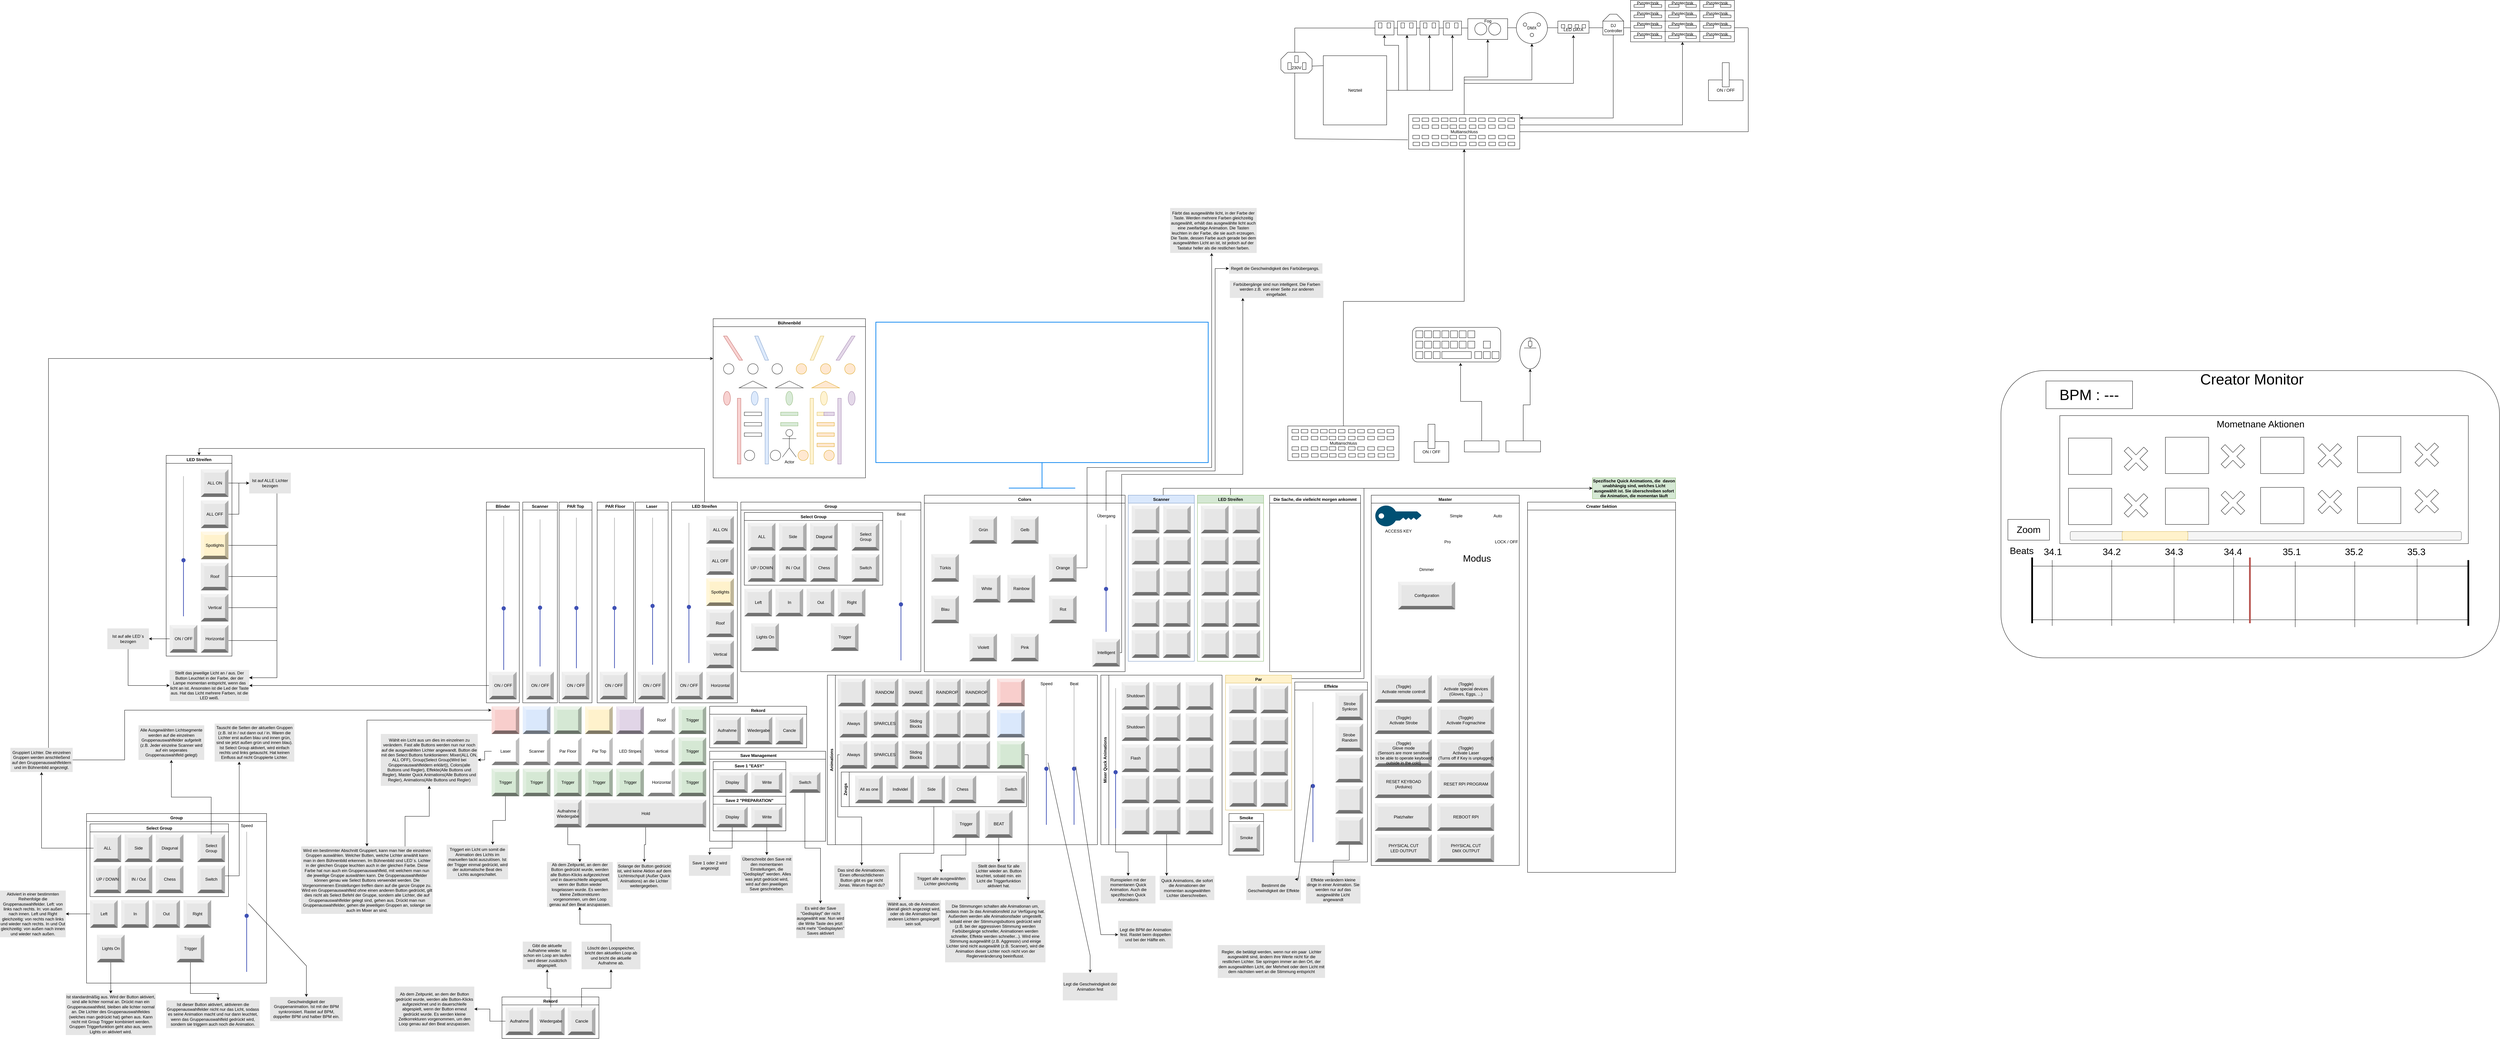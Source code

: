 <mxfile version="20.6.0" type="github">
  <diagram id="EBs3eoclZNxCUd93gEGw" name="Page-1">
    <mxGraphModel dx="-1731" dy="1160" grid="1" gridSize="10" guides="1" tooltips="1" connect="1" arrows="1" fold="1" page="1" pageScale="1" pageWidth="850" pageHeight="1100" math="0" shadow="0">
      <root>
        <mxCell id="0" />
        <mxCell id="1" parent="0" />
        <mxCell id="TiyWxUWlf9TtwbMy1Xod-1" value="Save Management                " style="swimlane;" parent="1" vertex="1">
          <mxGeometry x="5470" y="2680" width="335" height="260" as="geometry" />
        </mxCell>
        <mxCell id="TiyWxUWlf9TtwbMy1Xod-2" value="Save 1 &quot;EASY&quot;" style="swimlane;" parent="TiyWxUWlf9TtwbMy1Xod-1" vertex="1">
          <mxGeometry x="10" y="30" width="210" height="100" as="geometry">
            <mxRectangle x="10" y="30" width="120" height="30" as="alternateBounds" />
          </mxGeometry>
        </mxCell>
        <mxCell id="TiyWxUWlf9TtwbMy1Xod-3" value="Display" style="labelPosition=center;verticalLabelPosition=middle;align=center;html=1;shape=mxgraph.basic.shaded_button;dx=10;fillColor=#E6E6E6;strokeColor=none;" parent="TiyWxUWlf9TtwbMy1Xod-2" vertex="1">
          <mxGeometry x="10" y="30" width="90" height="60" as="geometry" />
        </mxCell>
        <mxCell id="TiyWxUWlf9TtwbMy1Xod-4" value="Write" style="labelPosition=center;verticalLabelPosition=middle;align=center;html=1;shape=mxgraph.basic.shaded_button;dx=10;fillColor=#E6E6E6;strokeColor=none;" parent="TiyWxUWlf9TtwbMy1Xod-2" vertex="1">
          <mxGeometry x="110" y="30" width="90" height="60" as="geometry" />
        </mxCell>
        <mxCell id="TiyWxUWlf9TtwbMy1Xod-5" value="Save 2 &quot;PREPARATION&quot;" style="swimlane;" parent="TiyWxUWlf9TtwbMy1Xod-1" vertex="1">
          <mxGeometry x="10" y="130" width="210" height="100" as="geometry" />
        </mxCell>
        <mxCell id="TiyWxUWlf9TtwbMy1Xod-6" value="Display" style="labelPosition=center;verticalLabelPosition=middle;align=center;html=1;shape=mxgraph.basic.shaded_button;dx=10;fillColor=#E6E6E6;strokeColor=none;" parent="TiyWxUWlf9TtwbMy1Xod-5" vertex="1">
          <mxGeometry x="10" y="30" width="90" height="60" as="geometry" />
        </mxCell>
        <mxCell id="TiyWxUWlf9TtwbMy1Xod-7" value="Write" style="labelPosition=center;verticalLabelPosition=middle;align=center;html=1;shape=mxgraph.basic.shaded_button;dx=10;fillColor=#E6E6E6;strokeColor=none;" parent="TiyWxUWlf9TtwbMy1Xod-5" vertex="1">
          <mxGeometry x="110" y="30" width="90" height="60" as="geometry" />
        </mxCell>
        <mxCell id="TiyWxUWlf9TtwbMy1Xod-8" value="Switch" style="labelPosition=center;verticalLabelPosition=middle;align=center;html=1;shape=mxgraph.basic.shaded_button;dx=10;fillColor=#E6E6E6;strokeColor=none;" parent="TiyWxUWlf9TtwbMy1Xod-1" vertex="1">
          <mxGeometry x="230" y="60" width="90" height="60" as="geometry" />
        </mxCell>
        <mxCell id="TiyWxUWlf9TtwbMy1Xod-9" value="Colors" style="swimlane;" parent="1" vertex="1">
          <mxGeometry x="6090" y="1940" width="580" height="510" as="geometry">
            <mxRectangle x="-810" y="-35" width="80" height="30" as="alternateBounds" />
          </mxGeometry>
        </mxCell>
        <mxCell id="TiyWxUWlf9TtwbMy1Xod-10" value="Grün" style="labelPosition=center;verticalLabelPosition=middle;align=center;html=1;shape=mxgraph.basic.shaded_button;dx=10;fillColor=#E6E6E6;strokeColor=none;" parent="TiyWxUWlf9TtwbMy1Xod-9" vertex="1">
          <mxGeometry x="130" y="60" width="80" height="80" as="geometry" />
        </mxCell>
        <mxCell id="TiyWxUWlf9TtwbMy1Xod-11" value="Gelb" style="labelPosition=center;verticalLabelPosition=middle;align=center;html=1;shape=mxgraph.basic.shaded_button;dx=10;fillColor=#E6E6E6;strokeColor=none;" parent="TiyWxUWlf9TtwbMy1Xod-9" vertex="1">
          <mxGeometry x="250" y="60" width="80" height="80" as="geometry" />
        </mxCell>
        <mxCell id="TiyWxUWlf9TtwbMy1Xod-12" value="Orange" style="labelPosition=center;verticalLabelPosition=middle;align=center;html=1;shape=mxgraph.basic.shaded_button;dx=10;fillColor=#E6E6E6;strokeColor=none;" parent="TiyWxUWlf9TtwbMy1Xod-9" vertex="1">
          <mxGeometry x="360" y="170" width="80" height="80" as="geometry" />
        </mxCell>
        <mxCell id="TiyWxUWlf9TtwbMy1Xod-13" value="Rot" style="labelPosition=center;verticalLabelPosition=middle;align=center;html=1;shape=mxgraph.basic.shaded_button;dx=10;fillColor=#E6E6E6;strokeColor=none;" parent="TiyWxUWlf9TtwbMy1Xod-9" vertex="1">
          <mxGeometry x="360" y="290" width="80" height="80" as="geometry" />
        </mxCell>
        <mxCell id="TiyWxUWlf9TtwbMy1Xod-14" value="Türkis" style="labelPosition=center;verticalLabelPosition=middle;align=center;html=1;shape=mxgraph.basic.shaded_button;dx=10;fillColor=#E6E6E6;strokeColor=none;" parent="TiyWxUWlf9TtwbMy1Xod-9" vertex="1">
          <mxGeometry x="20" y="170" width="80" height="80" as="geometry" />
        </mxCell>
        <mxCell id="TiyWxUWlf9TtwbMy1Xod-15" value="Blau" style="labelPosition=center;verticalLabelPosition=middle;align=center;html=1;shape=mxgraph.basic.shaded_button;dx=10;fillColor=#E6E6E6;strokeColor=none;" parent="TiyWxUWlf9TtwbMy1Xod-9" vertex="1">
          <mxGeometry x="20" y="290" width="80" height="80" as="geometry" />
        </mxCell>
        <mxCell id="TiyWxUWlf9TtwbMy1Xod-16" value="Violett" style="labelPosition=center;verticalLabelPosition=middle;align=center;html=1;shape=mxgraph.basic.shaded_button;dx=10;fillColor=#E6E6E6;strokeColor=none;" parent="TiyWxUWlf9TtwbMy1Xod-9" vertex="1">
          <mxGeometry x="130" y="400" width="80" height="80" as="geometry" />
        </mxCell>
        <mxCell id="TiyWxUWlf9TtwbMy1Xod-17" value="Pink" style="labelPosition=center;verticalLabelPosition=middle;align=center;html=1;shape=mxgraph.basic.shaded_button;dx=10;fillColor=#E6E6E6;strokeColor=none;" parent="TiyWxUWlf9TtwbMy1Xod-9" vertex="1">
          <mxGeometry x="250" y="400" width="80" height="80" as="geometry" />
        </mxCell>
        <mxCell id="TiyWxUWlf9TtwbMy1Xod-18" value="White" style="labelPosition=center;verticalLabelPosition=middle;align=center;html=1;shape=mxgraph.basic.shaded_button;dx=10;fillColor=#E6E6E6;strokeColor=none;" parent="TiyWxUWlf9TtwbMy1Xod-9" vertex="1">
          <mxGeometry x="140" y="230" width="80" height="80" as="geometry" />
        </mxCell>
        <mxCell id="TiyWxUWlf9TtwbMy1Xod-19" value="Rainbow" style="labelPosition=center;verticalLabelPosition=middle;align=center;html=1;shape=mxgraph.basic.shaded_button;dx=10;fillColor=#E6E6E6;strokeColor=none;" parent="TiyWxUWlf9TtwbMy1Xod-9" vertex="1">
          <mxGeometry x="240" y="230" width="80" height="80" as="geometry" />
        </mxCell>
        <mxCell id="TiyWxUWlf9TtwbMy1Xod-20" value="" style="dashed=0;verticalLabelPosition=bottom;verticalAlign=top;align=center;shape=mxgraph.gmdl.slider2;barPos=40;strokeColor=#3F51B5;opacity=100;strokeWidth=2;fillColor=#3F51B5;handleSize=10;shadow=0;rotation=-90;" parent="TiyWxUWlf9TtwbMy1Xod-9" vertex="1">
          <mxGeometry x="370" y="235" width="310" height="10" as="geometry" />
        </mxCell>
        <mxCell id="TiyWxUWlf9TtwbMy1Xod-21" value="Übergang" style="text;html=1;align=center;verticalAlign=middle;resizable=0;points=[];autosize=1;strokeColor=none;fillColor=none;" parent="TiyWxUWlf9TtwbMy1Xod-9" vertex="1">
          <mxGeometry x="485" y="45" width="80" height="30" as="geometry" />
        </mxCell>
        <mxCell id="TiyWxUWlf9TtwbMy1Xod-22" value="Intelligent" style="labelPosition=center;verticalLabelPosition=middle;align=center;html=1;shape=mxgraph.basic.shaded_button;dx=10;fillColor=#E6E6E6;strokeColor=none;" parent="TiyWxUWlf9TtwbMy1Xod-9" vertex="1">
          <mxGeometry x="485" y="415" width="80" height="80" as="geometry" />
        </mxCell>
        <mxCell id="TiyWxUWlf9TtwbMy1Xod-29" value="Bühnenbild" style="swimlane;" parent="1" vertex="1">
          <mxGeometry x="5480" y="1430" width="440" height="460" as="geometry">
            <mxRectangle x="-810" y="-35" width="80" height="30" as="alternateBounds" />
          </mxGeometry>
        </mxCell>
        <mxCell id="TiyWxUWlf9TtwbMy1Xod-36" value="Actor" style="shape=umlActor;verticalLabelPosition=bottom;verticalAlign=top;html=1;outlineConnect=0;opacity=90;" parent="TiyWxUWlf9TtwbMy1Xod-29" vertex="1">
          <mxGeometry x="200" y="320" width="40" height="80" as="geometry" />
        </mxCell>
        <mxCell id="TiyWxUWlf9TtwbMy1Xod-37" value="" style="ellipse;whiteSpace=wrap;html=1;aspect=fixed;opacity=90;" parent="TiyWxUWlf9TtwbMy1Xod-29" vertex="1">
          <mxGeometry x="30" y="130" width="30" height="30" as="geometry" />
        </mxCell>
        <mxCell id="TiyWxUWlf9TtwbMy1Xod-38" value="" style="ellipse;whiteSpace=wrap;html=1;aspect=fixed;opacity=90;" parent="TiyWxUWlf9TtwbMy1Xod-29" vertex="1">
          <mxGeometry x="100" y="130" width="30" height="30" as="geometry" />
        </mxCell>
        <mxCell id="TiyWxUWlf9TtwbMy1Xod-39" value="" style="ellipse;whiteSpace=wrap;html=1;aspect=fixed;opacity=90;" parent="TiyWxUWlf9TtwbMy1Xod-29" vertex="1">
          <mxGeometry x="170" y="130" width="30" height="30" as="geometry" />
        </mxCell>
        <mxCell id="TiyWxUWlf9TtwbMy1Xod-40" value="" style="ellipse;whiteSpace=wrap;html=1;aspect=fixed;fillColor=#ffe6cc;strokeColor=#d79b00;opacity=90;" parent="TiyWxUWlf9TtwbMy1Xod-29" vertex="1">
          <mxGeometry x="240" y="130" width="30" height="30" as="geometry" />
        </mxCell>
        <mxCell id="TiyWxUWlf9TtwbMy1Xod-41" value="" style="ellipse;whiteSpace=wrap;html=1;aspect=fixed;fillColor=#ffe6cc;strokeColor=#d79b00;opacity=90;" parent="TiyWxUWlf9TtwbMy1Xod-29" vertex="1">
          <mxGeometry x="310" y="130" width="30" height="30" as="geometry" />
        </mxCell>
        <mxCell id="TiyWxUWlf9TtwbMy1Xod-42" value="" style="ellipse;whiteSpace=wrap;html=1;aspect=fixed;fillColor=#ffe6cc;strokeColor=#d79b00;opacity=90;" parent="TiyWxUWlf9TtwbMy1Xod-29" vertex="1">
          <mxGeometry x="380" y="130" width="30" height="30" as="geometry" />
        </mxCell>
        <mxCell id="TiyWxUWlf9TtwbMy1Xod-43" value="" style="ellipse;whiteSpace=wrap;html=1;fillColor=#f8cecc;strokeColor=#b85450;opacity=90;" parent="TiyWxUWlf9TtwbMy1Xod-29" vertex="1">
          <mxGeometry x="30" y="210" width="20" height="40" as="geometry" />
        </mxCell>
        <mxCell id="TiyWxUWlf9TtwbMy1Xod-44" value="" style="ellipse;whiteSpace=wrap;html=1;fillColor=#dae8fc;strokeColor=#6c8ebf;opacity=90;" parent="TiyWxUWlf9TtwbMy1Xod-29" vertex="1">
          <mxGeometry x="110" y="210" width="20" height="40" as="geometry" />
        </mxCell>
        <mxCell id="TiyWxUWlf9TtwbMy1Xod-45" value="" style="ellipse;whiteSpace=wrap;html=1;fillColor=#d5e8d4;strokeColor=#82b366;opacity=90;" parent="TiyWxUWlf9TtwbMy1Xod-29" vertex="1">
          <mxGeometry x="210" y="210" width="20" height="40" as="geometry" />
        </mxCell>
        <mxCell id="TiyWxUWlf9TtwbMy1Xod-46" value="" style="ellipse;whiteSpace=wrap;html=1;fillColor=#fff2cc;strokeColor=#d6b656;opacity=90;" parent="TiyWxUWlf9TtwbMy1Xod-29" vertex="1">
          <mxGeometry x="310" y="210" width="20" height="40" as="geometry" />
        </mxCell>
        <mxCell id="TiyWxUWlf9TtwbMy1Xod-47" value="" style="ellipse;whiteSpace=wrap;html=1;fillColor=#e1d5e7;strokeColor=#9673a6;opacity=90;" parent="TiyWxUWlf9TtwbMy1Xod-29" vertex="1">
          <mxGeometry x="390" y="210" width="20" height="40" as="geometry" />
        </mxCell>
        <mxCell id="TiyWxUWlf9TtwbMy1Xod-48" value="" style="triangle;whiteSpace=wrap;html=1;rotation=-90;fillColor=#ffe6cc;strokeColor=#d79b00;opacity=90;" parent="TiyWxUWlf9TtwbMy1Xod-29" vertex="1">
          <mxGeometry x="315" y="150" width="20" height="80" as="geometry" />
        </mxCell>
        <mxCell id="TiyWxUWlf9TtwbMy1Xod-49" value="" style="triangle;whiteSpace=wrap;html=1;rotation=-90;opacity=90;" parent="TiyWxUWlf9TtwbMy1Xod-29" vertex="1">
          <mxGeometry x="105" y="150" width="20" height="80" as="geometry" />
        </mxCell>
        <mxCell id="TiyWxUWlf9TtwbMy1Xod-50" value="" style="rounded=0;whiteSpace=wrap;html=1;fillColor=#f8cecc;strokeColor=#b85450;opacity=90;" parent="TiyWxUWlf9TtwbMy1Xod-29" vertex="1">
          <mxGeometry x="70" y="230" width="10" height="190" as="geometry" />
        </mxCell>
        <mxCell id="TiyWxUWlf9TtwbMy1Xod-51" value="" style="rounded=0;whiteSpace=wrap;html=1;fillColor=#dae8fc;strokeColor=#6c8ebf;opacity=90;" parent="TiyWxUWlf9TtwbMy1Xod-29" vertex="1">
          <mxGeometry x="150" y="230" width="10" height="190" as="geometry" />
        </mxCell>
        <mxCell id="TiyWxUWlf9TtwbMy1Xod-52" value="" style="rounded=0;whiteSpace=wrap;html=1;fillColor=#fff2cc;strokeColor=#d6b656;opacity=90;" parent="TiyWxUWlf9TtwbMy1Xod-29" vertex="1">
          <mxGeometry x="280" y="230" width="10" height="190" as="geometry" />
        </mxCell>
        <mxCell id="TiyWxUWlf9TtwbMy1Xod-53" value="" style="rounded=0;whiteSpace=wrap;html=1;fillColor=#e1d5e7;strokeColor=#9673a6;opacity=90;" parent="TiyWxUWlf9TtwbMy1Xod-29" vertex="1">
          <mxGeometry x="360" y="230" width="10" height="190" as="geometry" />
        </mxCell>
        <mxCell id="TiyWxUWlf9TtwbMy1Xod-69" value="&lt;span style=&quot;color: rgba(0, 0, 0, 0); font-family: monospace; font-size: 0px; text-align: start;&quot;&gt;%3CmxGraphModel%3E%3Croot%3E%3CmxCell%20id%3D%220%22%2F%3E%3CmxCell%20id%3D%221%22%20parent%3D%220%22%2F%3E%3CmxCell%20id%3D%222%22%20value%3D%22All%20as%20one%22%20style%3D%22labelPosition%3Dcenter%3BverticalLabelPosition%3Dmiddle%3Balign%3Dcenter%3Bhtml%3D1%3Bshape%3Dmxgraph.basic.shaded_button%3Bdx%3D10%3BfillColor%3D%23E6E6E6%3BstrokeColor%3Dnone%3B%22%20vertex%3D%221%22%20parent%3D%221%22%3E%3CmxGeometry%20x%3D%221180%22%20y%3D%223120%22%20width%3D%2280%22%20height%3D%2280%22%20as%3D%22geometry%22%2F%3E%3C%2FmxCell%3E%3C%2Froot%3E%3C%2FmxGraphModel%3E&lt;/span&gt;" style="rounded=0;whiteSpace=wrap;html=1;fillColor=#fff2cc;strokeColor=#d6b656;opacity=90;" parent="TiyWxUWlf9TtwbMy1Xod-29" vertex="1">
          <mxGeometry x="300" y="270" width="30" height="10" as="geometry" />
        </mxCell>
        <mxCell id="TiyWxUWlf9TtwbMy1Xod-70" value="&lt;span style=&quot;color: rgba(0, 0, 0, 0); font-family: monospace; font-size: 0px; text-align: start;&quot;&gt;%3CmxGraphModel%3E%3Croot%3E%3CmxCell%20id%3D%220%22%2F%3E%3CmxCell%20id%3D%221%22%20parent%3D%220%22%2F%3E%3CmxCell%20id%3D%222%22%20value%3D%22All%20as%20one%22%20style%3D%22labelPosition%3Dcenter%3BverticalLabelPosition%3Dmiddle%3Balign%3Dcenter%3Bhtml%3D1%3Bshape%3Dmxgraph.basic.shaded_button%3Bdx%3D10%3BfillColor%3D%23E6E6E6%3BstrokeColor%3Dnone%3B%22%20vertex%3D%221%22%20parent%3D%221%22%3E%3CmxGeometry%20x%3D%221180%22%20y%3D%223120%22%20width%3D%2280%22%20height%3D%2280%22%20as%3D%22geometry%22%2F%3E%3C%2FmxCell%3E%3C%2Froot%3E%3C%2FmxGraphModel%3E&lt;/span&gt;" style="rounded=0;whiteSpace=wrap;html=1;fillColor=#ffe6cc;strokeColor=#d79b00;opacity=90;" parent="TiyWxUWlf9TtwbMy1Xod-29" vertex="1">
          <mxGeometry x="300" y="300" width="50" height="10" as="geometry" />
        </mxCell>
        <mxCell id="TiyWxUWlf9TtwbMy1Xod-71" value="&lt;span style=&quot;color: rgba(0, 0, 0, 0); font-family: monospace; font-size: 0px; text-align: start;&quot;&gt;%3CmxGraphModel%3E%3Croot%3E%3CmxCell%20id%3D%220%22%2F%3E%3CmxCell%20id%3D%221%22%20parent%3D%220%22%2F%3E%3CmxCell%20id%3D%222%22%20value%3D%22All%20as%20one%22%20style%3D%22labelPosition%3Dcenter%3BverticalLabelPosition%3Dmiddle%3Balign%3Dcenter%3Bhtml%3D1%3Bshape%3Dmxgraph.basic.shaded_button%3Bdx%3D10%3BfillColor%3D%23E6E6E6%3BstrokeColor%3Dnone%3B%22%20vertex%3D%221%22%20parent%3D%221%22%3E%3CmxGeometry%20x%3D%221180%22%20y%3D%223120%22%20width%3D%2280%22%20height%3D%2280%22%20as%3D%22geometry%22%2F%3E%3C%2FmxCell%3E%3C%2Froot%3E%3C%2FmxGraphModel%3E&lt;/span&gt;" style="rounded=0;whiteSpace=wrap;html=1;fillColor=#ffe6cc;strokeColor=#d79b00;opacity=90;" parent="TiyWxUWlf9TtwbMy1Xod-29" vertex="1">
          <mxGeometry x="300" y="330" width="50" height="10" as="geometry" />
        </mxCell>
        <mxCell id="TiyWxUWlf9TtwbMy1Xod-72" value="&lt;span style=&quot;color: rgba(0, 0, 0, 0); font-family: monospace; font-size: 0px; text-align: start;&quot;&gt;%3CmxGraphModel%3E%3Croot%3E%3CmxCell%20id%3D%220%22%2F%3E%3CmxCell%20id%3D%221%22%20parent%3D%220%22%2F%3E%3CmxCell%20id%3D%222%22%20value%3D%22All%20as%20one%22%20style%3D%22labelPosition%3Dcenter%3BverticalLabelPosition%3Dmiddle%3Balign%3Dcenter%3Bhtml%3D1%3Bshape%3Dmxgraph.basic.shaded_button%3Bdx%3D10%3BfillColor%3D%23E6E6E6%3BstrokeColor%3Dnone%3B%22%20vertex%3D%221%22%20parent%3D%221%22%3E%3CmxGeometry%20x%3D%221180%22%20y%3D%223120%22%20width%3D%2280%22%20height%3D%2280%22%20as%3D%22geometry%22%2F%3E%3C%2FmxCell%3E%3C%2Froot%3E%3C%2FmxGraphModel%3E&lt;/span&gt;" style="rounded=0;whiteSpace=wrap;html=1;fillColor=#ffe6cc;strokeColor=#d79b00;opacity=90;" parent="TiyWxUWlf9TtwbMy1Xod-29" vertex="1">
          <mxGeometry x="300" y="360" width="50" height="10" as="geometry" />
        </mxCell>
        <mxCell id="TiyWxUWlf9TtwbMy1Xod-73" value="&lt;span style=&quot;color: rgba(0, 0, 0, 0); font-family: monospace; font-size: 0px; text-align: start;&quot;&gt;%3CmxGraphModel%3E%3Croot%3E%3CmxCell%20id%3D%220%22%2F%3E%3CmxCell%20id%3D%221%22%20parent%3D%220%22%2F%3E%3CmxCell%20id%3D%222%22%20value%3D%22All%20as%20one%22%20style%3D%22labelPosition%3Dcenter%3BverticalLabelPosition%3Dmiddle%3Balign%3Dcenter%3Bhtml%3D1%3Bshape%3Dmxgraph.basic.shaded_button%3Bdx%3D10%3BfillColor%3D%23E6E6E6%3BstrokeColor%3Dnone%3B%22%20vertex%3D%221%22%20parent%3D%221%22%3E%3CmxGeometry%20x%3D%221180%22%20y%3D%223120%22%20width%3D%2280%22%20height%3D%2280%22%20as%3D%22geometry%22%2F%3E%3C%2FmxCell%3E%3C%2Froot%3E%3C%2FmxGraphModel%3E&lt;/span&gt;" style="rounded=0;whiteSpace=wrap;html=1;opacity=90;" parent="TiyWxUWlf9TtwbMy1Xod-29" vertex="1">
          <mxGeometry x="90" y="270" width="50" height="10" as="geometry" />
        </mxCell>
        <mxCell id="TiyWxUWlf9TtwbMy1Xod-74" value="&lt;span style=&quot;color: rgba(0, 0, 0, 0); font-family: monospace; font-size: 0px; text-align: start;&quot;&gt;%3CmxGraphModel%3E%3Croot%3E%3CmxCell%20id%3D%220%22%2F%3E%3CmxCell%20id%3D%221%22%20parent%3D%220%22%2F%3E%3CmxCell%20id%3D%222%22%20value%3D%22All%20as%20one%22%20style%3D%22labelPosition%3Dcenter%3BverticalLabelPosition%3Dmiddle%3Balign%3Dcenter%3Bhtml%3D1%3Bshape%3Dmxgraph.basic.shaded_button%3Bdx%3D10%3BfillColor%3D%23E6E6E6%3BstrokeColor%3Dnone%3B%22%20vertex%3D%221%22%20parent%3D%221%22%3E%3CmxGeometry%20x%3D%221180%22%20y%3D%223120%22%20width%3D%2280%22%20height%3D%2280%22%20as%3D%22geometry%22%2F%3E%3C%2FmxCell%3E%3C%2Froot%3E%3C%2FmxGraphModel%3E&lt;/span&gt;" style="rounded=0;whiteSpace=wrap;html=1;opacity=90;" parent="TiyWxUWlf9TtwbMy1Xod-29" vertex="1">
          <mxGeometry x="90" y="300" width="50" height="10" as="geometry" />
        </mxCell>
        <mxCell id="TiyWxUWlf9TtwbMy1Xod-75" value="&lt;span style=&quot;color: rgba(0, 0, 0, 0); font-family: monospace; font-size: 0px; text-align: start;&quot;&gt;%3CmxGraphModel%3E%3Croot%3E%3CmxCell%20id%3D%220%22%2F%3E%3CmxCell%20id%3D%221%22%20parent%3D%220%22%2F%3E%3CmxCell%20id%3D%222%22%20value%3D%22All%20as%20one%22%20style%3D%22labelPosition%3Dcenter%3BverticalLabelPosition%3Dmiddle%3Balign%3Dcenter%3Bhtml%3D1%3Bshape%3Dmxgraph.basic.shaded_button%3Bdx%3D10%3BfillColor%3D%23E6E6E6%3BstrokeColor%3Dnone%3B%22%20vertex%3D%221%22%20parent%3D%221%22%3E%3CmxGeometry%20x%3D%221180%22%20y%3D%223120%22%20width%3D%2280%22%20height%3D%2280%22%20as%3D%22geometry%22%2F%3E%3C%2FmxCell%3E%3C%2Froot%3E%3C%2FmxGraphModel%3E&lt;/span&gt;" style="rounded=0;whiteSpace=wrap;html=1;opacity=90;" parent="TiyWxUWlf9TtwbMy1Xod-29" vertex="1">
          <mxGeometry x="90" y="330" width="50" height="10" as="geometry" />
        </mxCell>
        <mxCell id="TiyWxUWlf9TtwbMy1Xod-76" value="&lt;span style=&quot;color: rgba(0, 0, 0, 0); font-family: monospace; font-size: 0px; text-align: start;&quot;&gt;%3CmxGraphModel%3E%3Croot%3E%3CmxCell%20id%3D%220%22%2F%3E%3CmxCell%20id%3D%221%22%20parent%3D%220%22%2F%3E%3CmxCell%20id%3D%222%22%20value%3D%22All%20as%20one%22%20style%3D%22labelPosition%3Dcenter%3BverticalLabelPosition%3Dmiddle%3Balign%3Dcenter%3Bhtml%3D1%3Bshape%3Dmxgraph.basic.shaded_button%3Bdx%3D10%3BfillColor%3D%23E6E6E6%3BstrokeColor%3Dnone%3B%22%20vertex%3D%221%22%20parent%3D%221%22%3E%3CmxGeometry%20x%3D%221180%22%20y%3D%223120%22%20width%3D%2280%22%20height%3D%2280%22%20as%3D%22geometry%22%2F%3E%3C%2FmxCell%3E%3C%2Froot%3E%3C%2FmxGraphModel%3E&lt;/span&gt;" style="rounded=0;whiteSpace=wrap;html=1;fillColor=#d5e8d4;strokeColor=#82b366;opacity=90;" parent="TiyWxUWlf9TtwbMy1Xod-29" vertex="1">
          <mxGeometry x="195" y="270" width="50" height="10" as="geometry" />
        </mxCell>
        <mxCell id="TiyWxUWlf9TtwbMy1Xod-77" value="&lt;span style=&quot;color: rgba(0, 0, 0, 0); font-family: monospace; font-size: 0px; text-align: start;&quot;&gt;%3CmxGraphModel%3E%3Croot%3E%3CmxCell%20id%3D%220%22%2F%3E%3CmxCell%20id%3D%221%22%20parent%3D%220%22%2F%3E%3CmxCell%20id%3D%222%22%20value%3D%22All%20as%20one%22%20style%3D%22labelPosition%3Dcenter%3BverticalLabelPosition%3Dmiddle%3Balign%3Dcenter%3Bhtml%3D1%3Bshape%3Dmxgraph.basic.shaded_button%3Bdx%3D10%3BfillColor%3D%23E6E6E6%3BstrokeColor%3Dnone%3B%22%20vertex%3D%221%22%20parent%3D%221%22%3E%3CmxGeometry%20x%3D%221180%22%20y%3D%223120%22%20width%3D%2280%22%20height%3D%2280%22%20as%3D%22geometry%22%2F%3E%3C%2FmxCell%3E%3C%2Froot%3E%3C%2FmxGraphModel%3E&lt;/span&gt;" style="rounded=0;whiteSpace=wrap;html=1;fillColor=#d5e8d4;strokeColor=#82b366;opacity=90;" parent="TiyWxUWlf9TtwbMy1Xod-29" vertex="1">
          <mxGeometry x="195" y="300" width="50" height="10" as="geometry" />
        </mxCell>
        <mxCell id="TiyWxUWlf9TtwbMy1Xod-78" value="" style="shape=parallelogram;perimeter=parallelogramPerimeter;whiteSpace=wrap;html=1;fixedSize=1;size=45;fillColor=#e1d5e7;strokeColor=#9673a6;opacity=90;" parent="TiyWxUWlf9TtwbMy1Xod-29" vertex="1">
          <mxGeometry x="355" y="50" width="55" height="70" as="geometry" />
        </mxCell>
        <mxCell id="TiyWxUWlf9TtwbMy1Xod-79" value="" style="shape=parallelogram;perimeter=parallelogramPerimeter;whiteSpace=wrap;html=1;fixedSize=1;size=30;fillColor=#fff2cc;strokeColor=#d6b656;opacity=90;" parent="TiyWxUWlf9TtwbMy1Xod-29" vertex="1">
          <mxGeometry x="280" y="50" width="40" height="70" as="geometry" />
        </mxCell>
        <mxCell id="TiyWxUWlf9TtwbMy1Xod-80" value="" style="shape=parallelogram;perimeter=parallelogramPerimeter;whiteSpace=wrap;html=1;fixedSize=1;size=45;flipV=1;fillColor=#f8cecc;strokeColor=#b85450;opacity=90;" parent="TiyWxUWlf9TtwbMy1Xod-29" vertex="1">
          <mxGeometry x="30" y="50" width="55" height="70" as="geometry" />
        </mxCell>
        <mxCell id="TiyWxUWlf9TtwbMy1Xod-81" value="" style="shape=parallelogram;perimeter=parallelogramPerimeter;whiteSpace=wrap;html=1;fixedSize=1;size=30;flipV=1;fillColor=#dae8fc;strokeColor=#6c8ebf;opacity=90;" parent="TiyWxUWlf9TtwbMy1Xod-29" vertex="1">
          <mxGeometry x="120" y="50" width="40" height="70" as="geometry" />
        </mxCell>
        <mxCell id="TiyWxUWlf9TtwbMy1Xod-82" value="" style="ellipse;whiteSpace=wrap;html=1;aspect=fixed;fillColor=#ffe6cc;strokeColor=#d79b00;opacity=90;" parent="TiyWxUWlf9TtwbMy1Xod-29" vertex="1">
          <mxGeometry x="245" y="380" width="30" height="30" as="geometry" />
        </mxCell>
        <mxCell id="TiyWxUWlf9TtwbMy1Xod-83" value="" style="ellipse;whiteSpace=wrap;html=1;aspect=fixed;fillColor=#ffe6cc;strokeColor=#d79b00;opacity=90;" parent="TiyWxUWlf9TtwbMy1Xod-29" vertex="1">
          <mxGeometry x="320" y="380" width="30" height="30" as="geometry" />
        </mxCell>
        <mxCell id="TiyWxUWlf9TtwbMy1Xod-84" value="" style="ellipse;whiteSpace=wrap;html=1;aspect=fixed;opacity=90;" parent="TiyWxUWlf9TtwbMy1Xod-29" vertex="1">
          <mxGeometry x="165" y="380" width="30" height="30" as="geometry" />
        </mxCell>
        <mxCell id="TiyWxUWlf9TtwbMy1Xod-85" value="" style="ellipse;whiteSpace=wrap;html=1;aspect=fixed;opacity=90;" parent="TiyWxUWlf9TtwbMy1Xod-29" vertex="1">
          <mxGeometry x="90" y="380" width="30" height="30" as="geometry" />
        </mxCell>
        <mxCell id="TiyWxUWlf9TtwbMy1Xod-86" value="" style="triangle;whiteSpace=wrap;html=1;rotation=-90;opacity=90;" parent="TiyWxUWlf9TtwbMy1Xod-29" vertex="1">
          <mxGeometry x="210" y="150" width="20" height="80" as="geometry" />
        </mxCell>
        <mxCell id="gBRiGfkmkzS1eKWoziOa-70" value="&lt;span style=&quot;color: rgba(0, 0, 0, 0); font-family: monospace; font-size: 0px; text-align: start;&quot;&gt;%3CmxGraphModel%3E%3Croot%3E%3CmxCell%20id%3D%220%22%2F%3E%3CmxCell%20id%3D%221%22%20parent%3D%220%22%2F%3E%3CmxCell%20id%3D%222%22%20value%3D%22All%20as%20one%22%20style%3D%22labelPosition%3Dcenter%3BverticalLabelPosition%3Dmiddle%3Balign%3Dcenter%3Bhtml%3D1%3Bshape%3Dmxgraph.basic.shaded_button%3Bdx%3D10%3BfillColor%3D%23E6E6E6%3BstrokeColor%3Dnone%3B%22%20vertex%3D%221%22%20parent%3D%221%22%3E%3CmxGeometry%20x%3D%221180%22%20y%3D%223120%22%20width%3D%2280%22%20height%3D%2280%22%20as%3D%22geometry%22%2F%3E%3C%2FmxCell%3E%3C%2Froot%3E%3C%2FmxGraphModel%3E&lt;/span&gt;" style="rounded=0;whiteSpace=wrap;html=1;fillColor=#e1d5e7;strokeColor=#9673a6;opacity=90;" parent="TiyWxUWlf9TtwbMy1Xod-29" vertex="1">
          <mxGeometry x="320" y="270" width="30" height="10" as="geometry" />
        </mxCell>
        <mxCell id="TiyWxUWlf9TtwbMy1Xod-105" value="Master" style="swimlane;" parent="1" vertex="1">
          <mxGeometry x="7381" y="1940" width="427.5" height="1070" as="geometry">
            <mxRectangle x="-810" y="-35" width="80" height="30" as="alternateBounds" />
          </mxGeometry>
        </mxCell>
        <mxCell id="TiyWxUWlf9TtwbMy1Xod-106" value="ACCESS KEY" style="points=[[0,0.5,0],[0.24,0,0],[0.5,0.28,0],[0.995,0.475,0],[0.5,0.72,0],[0.24,1,0]];verticalLabelPosition=bottom;sketch=0;html=1;verticalAlign=top;aspect=fixed;align=center;pointerEvents=1;shape=mxgraph.cisco19.key;fillColor=#005073;strokeColor=none;fontSize=12;" parent="TiyWxUWlf9TtwbMy1Xod-105" vertex="1">
          <mxGeometry x="11.67" y="30" width="133.33" height="60" as="geometry" />
        </mxCell>
        <mxCell id="TiyWxUWlf9TtwbMy1Xod-107" value="&lt;div&gt;&lt;font style=&quot;font-size: 27px;&quot;&gt;Modus&lt;/font&gt;&lt;/div&gt;" style="shape=image;html=1;verticalAlign=top;verticalLabelPosition=bottom;labelBackgroundColor=#ffffff;imageAspect=0;aspect=fixed;image=https://cdn3.iconfinder.com/data/icons/energy-and-power-glyph-24-px/24/Analog_device_gauge_gauge_meter_pressure_gauge_speedometer-128.png" parent="TiyWxUWlf9TtwbMy1Xod-105" vertex="1">
          <mxGeometry x="255" y="60" width="100" height="100" as="geometry" />
        </mxCell>
        <mxCell id="TiyWxUWlf9TtwbMy1Xod-108" value="&lt;div&gt;Pro&lt;/div&gt;" style="text;html=1;align=center;verticalAlign=middle;resizable=0;points=[];autosize=1;strokeColor=none;fillColor=none;fontSize=12;" parent="TiyWxUWlf9TtwbMy1Xod-105" vertex="1">
          <mxGeometry x="200" y="120" width="40" height="30" as="geometry" />
        </mxCell>
        <mxCell id="TiyWxUWlf9TtwbMy1Xod-109" value="&lt;div&gt;Simple&lt;/div&gt;" style="text;html=1;align=center;verticalAlign=middle;resizable=0;points=[];autosize=1;strokeColor=none;fillColor=none;fontSize=12;" parent="TiyWxUWlf9TtwbMy1Xod-105" vertex="1">
          <mxGeometry x="215" y="45" width="60" height="30" as="geometry" />
        </mxCell>
        <mxCell id="TiyWxUWlf9TtwbMy1Xod-110" value="&lt;div&gt;Auto&lt;/div&gt;" style="text;html=1;align=center;verticalAlign=middle;resizable=0;points=[];autosize=1;strokeColor=none;fillColor=none;fontSize=12;" parent="TiyWxUWlf9TtwbMy1Xod-105" vertex="1">
          <mxGeometry x="340" y="45" width="50" height="30" as="geometry" />
        </mxCell>
        <mxCell id="TiyWxUWlf9TtwbMy1Xod-111" value="LOCK / OFF" style="text;html=1;align=center;verticalAlign=middle;resizable=0;points=[];autosize=1;strokeColor=none;fillColor=none;fontSize=12;" parent="TiyWxUWlf9TtwbMy1Xod-105" vertex="1">
          <mxGeometry x="345" y="120" width="90" height="30" as="geometry" />
        </mxCell>
        <mxCell id="TiyWxUWlf9TtwbMy1Xod-116" value="&lt;div&gt;(Toggle)&lt;/div&gt;&lt;div&gt;Activate remote controll&lt;br&gt;&lt;/div&gt;" style="labelPosition=center;verticalLabelPosition=middle;align=center;html=1;shape=mxgraph.basic.shaded_button;dx=10;fillColor=#E6E6E6;strokeColor=none;" parent="TiyWxUWlf9TtwbMy1Xod-105" vertex="1">
          <mxGeometry x="10" y="520" width="165" height="80" as="geometry" />
        </mxCell>
        <mxCell id="TiyWxUWlf9TtwbMy1Xod-117" value="&lt;div&gt;(Toggle)&lt;/div&gt;&lt;div&gt;Activate special devices&lt;/div&gt;&lt;div&gt;(Gloves, Eggs, ...)&lt;br&gt;&lt;/div&gt;" style="labelPosition=center;verticalLabelPosition=middle;align=center;html=1;shape=mxgraph.basic.shaded_button;dx=10;fillColor=#E6E6E6;strokeColor=none;" parent="TiyWxUWlf9TtwbMy1Xod-105" vertex="1">
          <mxGeometry x="190" y="520" width="165" height="80" as="geometry" />
        </mxCell>
        <mxCell id="TiyWxUWlf9TtwbMy1Xod-118" value="&lt;div&gt;(Toggle)&lt;/div&gt;&lt;div&gt;Activate Laser&lt;/div&gt;&lt;div&gt;(Turns off if Key is unplugged)&lt;br&gt;&lt;/div&gt;" style="labelPosition=center;verticalLabelPosition=middle;align=center;html=1;shape=mxgraph.basic.shaded_button;dx=10;fillColor=#E6E6E6;strokeColor=none;" parent="TiyWxUWlf9TtwbMy1Xod-105" vertex="1">
          <mxGeometry x="190" y="705" width="165" height="80" as="geometry" />
        </mxCell>
        <mxCell id="TiyWxUWlf9TtwbMy1Xod-119" value="&lt;div&gt;(Toggle)&lt;/div&gt;&lt;div&gt;Activate Strobe&lt;br&gt;&lt;/div&gt;" style="labelPosition=center;verticalLabelPosition=middle;align=center;html=1;shape=mxgraph.basic.shaded_button;dx=10;fillColor=#E6E6E6;strokeColor=none;" parent="TiyWxUWlf9TtwbMy1Xod-105" vertex="1">
          <mxGeometry x="10" y="610" width="165" height="80" as="geometry" />
        </mxCell>
        <mxCell id="TiyWxUWlf9TtwbMy1Xod-120" value="&lt;div&gt;(Toggle)&lt;/div&gt;&lt;div&gt;Activate Fogmachine&lt;br&gt;&lt;/div&gt;" style="labelPosition=center;verticalLabelPosition=middle;align=center;html=1;shape=mxgraph.basic.shaded_button;dx=10;fillColor=#E6E6E6;strokeColor=none;" parent="TiyWxUWlf9TtwbMy1Xod-105" vertex="1">
          <mxGeometry x="190" y="610" width="165" height="80" as="geometry" />
        </mxCell>
        <mxCell id="TiyWxUWlf9TtwbMy1Xod-121" value="&lt;div&gt;RESET KEYBOAD&lt;/div&gt;&lt;div&gt;(Arduino)&lt;br&gt;&lt;/div&gt;" style="labelPosition=center;verticalLabelPosition=middle;align=center;html=1;shape=mxgraph.basic.shaded_button;dx=10;fillColor=#E6E6E6;strokeColor=none;" parent="TiyWxUWlf9TtwbMy1Xod-105" vertex="1">
          <mxGeometry x="10" y="795" width="165" height="80" as="geometry" />
        </mxCell>
        <mxCell id="TiyWxUWlf9TtwbMy1Xod-122" value="RESET RPI PROGRAM" style="labelPosition=center;verticalLabelPosition=middle;align=center;html=1;shape=mxgraph.basic.shaded_button;dx=10;fillColor=#E6E6E6;strokeColor=none;" parent="TiyWxUWlf9TtwbMy1Xod-105" vertex="1">
          <mxGeometry x="190" y="795" width="165" height="80" as="geometry" />
        </mxCell>
        <mxCell id="TiyWxUWlf9TtwbMy1Xod-123" value="REBOOT RPI" style="labelPosition=center;verticalLabelPosition=middle;align=center;html=1;shape=mxgraph.basic.shaded_button;dx=10;fillColor=#E6E6E6;strokeColor=none;" parent="TiyWxUWlf9TtwbMy1Xod-105" vertex="1">
          <mxGeometry x="190" y="890" width="165" height="80" as="geometry" />
        </mxCell>
        <mxCell id="TiyWxUWlf9TtwbMy1Xod-124" value="&lt;div&gt;PHYSICAL CUT&lt;/div&gt;&lt;div&gt;LED OUTPUT&lt;br&gt;&lt;/div&gt;" style="labelPosition=center;verticalLabelPosition=middle;align=center;html=1;shape=mxgraph.basic.shaded_button;dx=10;fillColor=#E6E6E6;strokeColor=none;" parent="TiyWxUWlf9TtwbMy1Xod-105" vertex="1">
          <mxGeometry x="10" y="980" width="165" height="80" as="geometry" />
        </mxCell>
        <mxCell id="TiyWxUWlf9TtwbMy1Xod-125" value="&lt;div&gt;PHYSICAL CUT&lt;/div&gt;&lt;div&gt;DMX OUTPUT&lt;br&gt;&lt;/div&gt;" style="labelPosition=center;verticalLabelPosition=middle;align=center;html=1;shape=mxgraph.basic.shaded_button;dx=10;fillColor=#E6E6E6;strokeColor=none;" parent="TiyWxUWlf9TtwbMy1Xod-105" vertex="1">
          <mxGeometry x="190" y="980" width="165" height="80" as="geometry" />
        </mxCell>
        <mxCell id="TiyWxUWlf9TtwbMy1Xod-126" value="&lt;div&gt;(Toggle)&lt;/div&gt;&lt;div&gt;Glove mode&lt;/div&gt;&lt;div&gt;(Sensors are more sensitive&lt;/div&gt;&lt;div&gt;to be able to operate keyboard&lt;/div&gt;&lt;div&gt;outside in the cold)&lt;br&gt;&lt;/div&gt;" style="labelPosition=center;verticalLabelPosition=middle;align=center;html=1;shape=mxgraph.basic.shaded_button;dx=10;fillColor=#E6E6E6;strokeColor=none;" parent="TiyWxUWlf9TtwbMy1Xod-105" vertex="1">
          <mxGeometry x="10" y="705" width="165" height="80" as="geometry" />
        </mxCell>
        <mxCell id="TiyWxUWlf9TtwbMy1Xod-127" value="Dimmer" style="text;html=1;strokeColor=none;fillColor=none;align=center;verticalAlign=middle;whiteSpace=wrap;rounded=0;" parent="TiyWxUWlf9TtwbMy1Xod-105" vertex="1">
          <mxGeometry x="130" y="200" width="60" height="30" as="geometry" />
        </mxCell>
        <mxCell id="zEtEnnna0CKq0i6cEH_B-1" value="Platzhalter" style="labelPosition=center;verticalLabelPosition=middle;align=center;html=1;shape=mxgraph.basic.shaded_button;dx=10;fillColor=#E6E6E6;strokeColor=none;" parent="TiyWxUWlf9TtwbMy1Xod-105" vertex="1">
          <mxGeometry x="10" y="890" width="165" height="80" as="geometry" />
        </mxCell>
        <mxCell id="zEtEnnna0CKq0i6cEH_B-2" value="Configuration" style="labelPosition=center;verticalLabelPosition=middle;align=center;html=1;shape=mxgraph.basic.shaded_button;dx=10;fillColor=#E6E6E6;strokeColor=none;" parent="TiyWxUWlf9TtwbMy1Xod-105" vertex="1">
          <mxGeometry x="77.5" y="250" width="165" height="80" as="geometry" />
        </mxCell>
        <mxCell id="TiyWxUWlf9TtwbMy1Xod-128" value="Smoke" style="swimlane;" parent="1" vertex="1">
          <mxGeometry x="6970" y="2860" width="100" height="120" as="geometry">
            <mxRectangle x="-810" y="-35" width="80" height="30" as="alternateBounds" />
          </mxGeometry>
        </mxCell>
        <mxCell id="TiyWxUWlf9TtwbMy1Xod-129" value="Smoke" style="labelPosition=center;verticalLabelPosition=middle;align=center;html=1;shape=mxgraph.basic.shaded_button;dx=10;fillColor=#E6E6E6;strokeColor=none;" parent="TiyWxUWlf9TtwbMy1Xod-128" vertex="1">
          <mxGeometry x="10" y="30" width="80" height="80" as="geometry" />
        </mxCell>
        <mxCell id="TiyWxUWlf9TtwbMy1Xod-170" value="ON / OFF" style="rounded=0;whiteSpace=wrap;html=1;" parent="1" vertex="1">
          <mxGeometry x="7505" y="1785" width="100" height="60" as="geometry" />
        </mxCell>
        <mxCell id="TiyWxUWlf9TtwbMy1Xod-171" value="" style="rounded=0;whiteSpace=wrap;html=1;" parent="1" vertex="1">
          <mxGeometry x="7545" y="1735" width="20" height="70" as="geometry" />
        </mxCell>
        <mxCell id="TiyWxUWlf9TtwbMy1Xod-489" value="Rekord" style="swimlane;" parent="1" vertex="1">
          <mxGeometry x="5470" y="2550" width="280" height="120" as="geometry" />
        </mxCell>
        <mxCell id="TiyWxUWlf9TtwbMy1Xod-497" value="Aufnahme" style="labelPosition=center;verticalLabelPosition=middle;align=center;html=1;shape=mxgraph.basic.shaded_button;dx=10;fillColor=#E6E6E6;strokeColor=none;" parent="TiyWxUWlf9TtwbMy1Xod-489" vertex="1">
          <mxGeometry x="10" y="30" width="80" height="80" as="geometry" />
        </mxCell>
        <mxCell id="TiyWxUWlf9TtwbMy1Xod-498" value="Wiedergabe" style="labelPosition=center;verticalLabelPosition=middle;align=center;html=1;shape=mxgraph.basic.shaded_button;dx=10;fillColor=#E6E6E6;strokeColor=none;" parent="TiyWxUWlf9TtwbMy1Xod-489" vertex="1">
          <mxGeometry x="101" y="30" width="80" height="80" as="geometry" />
        </mxCell>
        <mxCell id="gBRiGfkmkzS1eKWoziOa-62" value="Cancle" style="labelPosition=center;verticalLabelPosition=middle;align=center;html=1;shape=mxgraph.basic.shaded_button;dx=10;fillColor=#E6E6E6;strokeColor=none;" parent="TiyWxUWlf9TtwbMy1Xod-489" vertex="1">
          <mxGeometry x="190" y="30" width="80" height="80" as="geometry" />
        </mxCell>
        <mxCell id="teoOAxuTczs0LeE0VvkT-57" value="" style="edgeStyle=orthogonalEdgeStyle;rounded=0;orthogonalLoop=1;jettySize=auto;html=1;" parent="1" source="0sIcpAP-DUN4C1ArcJi1-21" target="teoOAxuTczs0LeE0VvkT-56" edge="1">
          <mxGeometry relative="1" as="geometry" />
        </mxCell>
        <mxCell id="0sIcpAP-DUN4C1ArcJi1-21" value="Laser" style="labelPosition=center;verticalLabelPosition=middle;align=center;html=1;shape=mxgraph.basic.shaded_button;dx=10;" parent="1" vertex="1">
          <mxGeometry x="4840" y="2640" width="80" height="80" as="geometry" />
        </mxCell>
        <mxCell id="0sIcpAP-DUN4C1ArcJi1-22" value="Scanner" style="labelPosition=center;verticalLabelPosition=middle;align=center;html=1;shape=mxgraph.basic.shaded_button;dx=10;" parent="1" vertex="1">
          <mxGeometry x="4930" y="2640" width="80" height="80" as="geometry" />
        </mxCell>
        <mxCell id="0sIcpAP-DUN4C1ArcJi1-23" value="Par Floor" style="labelPosition=center;verticalLabelPosition=middle;align=center;html=1;shape=mxgraph.basic.shaded_button;dx=10;" parent="1" vertex="1">
          <mxGeometry x="5020" y="2640" width="80" height="80" as="geometry" />
        </mxCell>
        <mxCell id="0sIcpAP-DUN4C1ArcJi1-24" value="Par Top" style="labelPosition=center;verticalLabelPosition=middle;align=center;html=1;shape=mxgraph.basic.shaded_button;dx=10;" parent="1" vertex="1">
          <mxGeometry x="5110" y="2640" width="80" height="80" as="geometry" />
        </mxCell>
        <mxCell id="0sIcpAP-DUN4C1ArcJi1-25" value="LED Stripes" style="labelPosition=center;verticalLabelPosition=middle;align=center;html=1;shape=mxgraph.basic.shaded_button;dx=10;" parent="1" vertex="1">
          <mxGeometry x="5200" y="2640" width="80" height="80" as="geometry" />
        </mxCell>
        <mxCell id="teoOAxuTczs0LeE0VvkT-36" style="edgeStyle=orthogonalEdgeStyle;rounded=0;orthogonalLoop=1;jettySize=auto;html=1;entryX=0.75;entryY=0;entryDx=0;entryDy=0;" parent="1" source="0sIcpAP-DUN4C1ArcJi1-29" target="teoOAxuTczs0LeE0VvkT-35" edge="1">
          <mxGeometry relative="1" as="geometry" />
        </mxCell>
        <mxCell id="0sIcpAP-DUN4C1ArcJi1-29" value="Trigger" style="labelPosition=center;verticalLabelPosition=middle;align=center;html=1;shape=mxgraph.basic.shaded_button;dx=10;fillColor=#d5e8d4;strokeColor=#82b366;" parent="1" vertex="1">
          <mxGeometry x="4840" y="2730" width="80" height="80" as="geometry" />
        </mxCell>
        <mxCell id="0sIcpAP-DUN4C1ArcJi1-30" value="Trigger" style="labelPosition=center;verticalLabelPosition=middle;align=center;html=1;shape=mxgraph.basic.shaded_button;dx=10;fillColor=#d5e8d4;strokeColor=#82b366;" parent="1" vertex="1">
          <mxGeometry x="4930" y="2730" width="80" height="80" as="geometry" />
        </mxCell>
        <mxCell id="0sIcpAP-DUN4C1ArcJi1-31" value="Trigger" style="labelPosition=center;verticalLabelPosition=middle;align=center;html=1;shape=mxgraph.basic.shaded_button;dx=10;fillColor=#d5e8d4;strokeColor=#82b366;" parent="1" vertex="1">
          <mxGeometry x="5020" y="2730" width="80" height="80" as="geometry" />
        </mxCell>
        <mxCell id="0sIcpAP-DUN4C1ArcJi1-32" value="Trigger" style="labelPosition=center;verticalLabelPosition=middle;align=center;html=1;shape=mxgraph.basic.shaded_button;dx=10;fillColor=#d5e8d4;strokeColor=#82b366;" parent="1" vertex="1">
          <mxGeometry x="5110" y="2730" width="80" height="80" as="geometry" />
        </mxCell>
        <mxCell id="0sIcpAP-DUN4C1ArcJi1-33" value="Trigger" style="labelPosition=center;verticalLabelPosition=middle;align=center;html=1;shape=mxgraph.basic.shaded_button;dx=10;fillColor=#d5e8d4;strokeColor=#82b366;" parent="1" vertex="1">
          <mxGeometry x="5200" y="2730" width="80" height="80" as="geometry" />
        </mxCell>
        <mxCell id="teoOAxuTczs0LeE0VvkT-38" style="edgeStyle=orthogonalEdgeStyle;rounded=0;orthogonalLoop=1;jettySize=auto;html=1;" parent="1" source="0sIcpAP-DUN4C1ArcJi1-41" target="teoOAxuTczs0LeE0VvkT-34" edge="1">
          <mxGeometry relative="1" as="geometry" />
        </mxCell>
        <mxCell id="0sIcpAP-DUN4C1ArcJi1-41" value="Hold" style="labelPosition=center;verticalLabelPosition=middle;align=center;html=1;shape=mxgraph.basic.shaded_button;dx=10;fillColor=#E6E6E6;strokeColor=none;" parent="1" vertex="1">
          <mxGeometry x="5110" y="2820" width="350" height="80" as="geometry" />
        </mxCell>
        <mxCell id="Y9r8QrjcBESgluRoOcme-49" style="edgeStyle=orthogonalEdgeStyle;rounded=0;orthogonalLoop=1;jettySize=auto;html=1;" parent="1" source="gBRiGfkmkzS1eKWoziOa-27" target="Y9r8QrjcBESgluRoOcme-48" edge="1">
          <mxGeometry relative="1" as="geometry" />
        </mxCell>
        <mxCell id="gBRiGfkmkzS1eKWoziOa-27" value="" style="labelPosition=center;verticalLabelPosition=middle;align=center;html=1;shape=mxgraph.basic.shaded_button;dx=10;fillColor=#f8cecc;strokeColor=#b85450;" parent="1" vertex="1">
          <mxGeometry x="4840" y="2550" width="80" height="80" as="geometry" />
        </mxCell>
        <mxCell id="gBRiGfkmkzS1eKWoziOa-28" value="" style="labelPosition=center;verticalLabelPosition=middle;align=center;html=1;shape=mxgraph.basic.shaded_button;dx=10;fillColor=#dae8fc;strokeColor=#6c8ebf;" parent="1" vertex="1">
          <mxGeometry x="4930" y="2550" width="80" height="80" as="geometry" />
        </mxCell>
        <mxCell id="gBRiGfkmkzS1eKWoziOa-29" value="" style="labelPosition=center;verticalLabelPosition=middle;align=center;html=1;shape=mxgraph.basic.shaded_button;dx=10;fillColor=#fff2cc;strokeColor=#d6b656;" parent="1" vertex="1">
          <mxGeometry x="5110" y="2550" width="80" height="80" as="geometry" />
        </mxCell>
        <mxCell id="gBRiGfkmkzS1eKWoziOa-30" value="" style="labelPosition=center;verticalLabelPosition=middle;align=center;html=1;shape=mxgraph.basic.shaded_button;dx=10;fillColor=#d5e8d4;strokeColor=#82b366;" parent="1" vertex="1">
          <mxGeometry x="5020" y="2550" width="80" height="80" as="geometry" />
        </mxCell>
        <mxCell id="gBRiGfkmkzS1eKWoziOa-31" value="" style="labelPosition=center;verticalLabelPosition=middle;align=center;html=1;shape=mxgraph.basic.shaded_button;dx=10;fillColor=#e1d5e7;strokeColor=#9673a6;" parent="1" vertex="1">
          <mxGeometry x="5200" y="2550" width="80" height="80" as="geometry" />
        </mxCell>
        <mxCell id="gBRiGfkmkzS1eKWoziOa-35" value="Roof" style="labelPosition=center;verticalLabelPosition=middle;align=center;html=1;shape=mxgraph.basic.shaded_button;dx=10;" parent="1" vertex="1">
          <mxGeometry x="5290" y="2550" width="80" height="80" as="geometry" />
        </mxCell>
        <mxCell id="gBRiGfkmkzS1eKWoziOa-36" value="Vertical" style="labelPosition=center;verticalLabelPosition=middle;align=center;html=1;shape=mxgraph.basic.shaded_button;dx=10;" parent="1" vertex="1">
          <mxGeometry x="5290" y="2640" width="80" height="80" as="geometry" />
        </mxCell>
        <mxCell id="gBRiGfkmkzS1eKWoziOa-37" value="Horizontal" style="labelPosition=center;verticalLabelPosition=middle;align=center;html=1;shape=mxgraph.basic.shaded_button;dx=10;" parent="1" vertex="1">
          <mxGeometry x="5290" y="2730" width="80" height="80" as="geometry" />
        </mxCell>
        <mxCell id="teoOAxuTczs0LeE0VvkT-40" style="edgeStyle=orthogonalEdgeStyle;rounded=0;orthogonalLoop=1;jettySize=auto;html=1;" parent="1" source="gBRiGfkmkzS1eKWoziOa-61" target="teoOAxuTczs0LeE0VvkT-39" edge="1">
          <mxGeometry relative="1" as="geometry" />
        </mxCell>
        <mxCell id="gBRiGfkmkzS1eKWoziOa-61" value="Aufnahme /&lt;br&gt;Wiedergabe" style="labelPosition=center;verticalLabelPosition=middle;align=center;html=1;shape=mxgraph.basic.shaded_button;dx=10;fillColor=#E6E6E6;strokeColor=none;" parent="1" vertex="1">
          <mxGeometry x="5020" y="2820" width="80" height="80" as="geometry" />
        </mxCell>
        <mxCell id="gBRiGfkmkzS1eKWoziOa-71" value="Trigger" style="labelPosition=center;verticalLabelPosition=middle;align=center;html=1;shape=mxgraph.basic.shaded_button;dx=10;fillColor=#d5e8d4;strokeColor=#82b366;" parent="1" vertex="1">
          <mxGeometry x="5380" y="2550" width="80" height="80" as="geometry" />
        </mxCell>
        <mxCell id="gBRiGfkmkzS1eKWoziOa-72" value="Trigger" style="labelPosition=center;verticalLabelPosition=middle;align=center;html=1;shape=mxgraph.basic.shaded_button;dx=10;fillColor=#d5e8d4;strokeColor=#82b366;" parent="1" vertex="1">
          <mxGeometry x="5380" y="2640" width="80" height="80" as="geometry" />
        </mxCell>
        <mxCell id="gBRiGfkmkzS1eKWoziOa-73" value="Trigger" style="labelPosition=center;verticalLabelPosition=middle;align=center;html=1;shape=mxgraph.basic.shaded_button;dx=10;fillColor=#d5e8d4;strokeColor=#82b366;" parent="1" vertex="1">
          <mxGeometry x="5380" y="2730" width="80" height="80" as="geometry" />
        </mxCell>
        <mxCell id="TiyWxUWlf9TtwbMy1Xod-225" value="Scanner" style="swimlane;" parent="1" vertex="1">
          <mxGeometry x="4930" y="1960" width="100" height="580" as="geometry">
            <mxRectangle x="-810" y="-35" width="80" height="30" as="alternateBounds" />
          </mxGeometry>
        </mxCell>
        <mxCell id="TiyWxUWlf9TtwbMy1Xod-227" value="ON / OFF" style="labelPosition=center;verticalLabelPosition=middle;align=center;html=1;shape=mxgraph.basic.shaded_button;dx=10;fillColor=#E6E6E6;strokeColor=none;" parent="TiyWxUWlf9TtwbMy1Xod-225" vertex="1">
          <mxGeometry x="10" y="490" width="80" height="80" as="geometry" />
        </mxCell>
        <mxCell id="xdJi89OpjSas5999cNQN-8" value="" style="dashed=0;verticalLabelPosition=bottom;verticalAlign=top;align=center;shape=mxgraph.gmdl.slider2;barPos=40;strokeColor=#3F51B5;opacity=100;strokeWidth=2;fillColor=#3F51B5;handleSize=10;shadow=0;rotation=-90;" parent="TiyWxUWlf9TtwbMy1Xod-225" vertex="1">
          <mxGeometry x="-162.5" y="257.5" width="425" height="10" as="geometry" />
        </mxCell>
        <mxCell id="TiyWxUWlf9TtwbMy1Xod-228" value="PAR Top" style="swimlane;" parent="1" vertex="1">
          <mxGeometry x="5035" y="1960" width="95" height="580" as="geometry">
            <mxRectangle x="-810" y="-35" width="80" height="30" as="alternateBounds" />
          </mxGeometry>
        </mxCell>
        <mxCell id="TiyWxUWlf9TtwbMy1Xod-230" value="ON / OFF" style="labelPosition=center;verticalLabelPosition=middle;align=center;html=1;shape=mxgraph.basic.shaded_button;dx=10;fillColor=#E6E6E6;strokeColor=none;" parent="TiyWxUWlf9TtwbMy1Xod-228" vertex="1">
          <mxGeometry x="7.5" y="490" width="80" height="80" as="geometry" />
        </mxCell>
        <mxCell id="xdJi89OpjSas5999cNQN-9" value="" style="dashed=0;verticalLabelPosition=bottom;verticalAlign=top;align=center;shape=mxgraph.gmdl.slider2;barPos=40;strokeColor=#3F51B5;opacity=100;strokeWidth=2;fillColor=#3F51B5;handleSize=10;shadow=0;rotation=-90;" parent="TiyWxUWlf9TtwbMy1Xod-228" vertex="1">
          <mxGeometry x="-167.5" y="257.5" width="435" height="10" as="geometry" />
        </mxCell>
        <mxCell id="YRGYPJPrs_ucpbJT5E6p-15" style="edgeStyle=orthogonalEdgeStyle;rounded=0;orthogonalLoop=1;jettySize=auto;html=1;entryX=0.5;entryY=0;entryDx=0;entryDy=0;exitX=0.5;exitY=0;exitDx=0;exitDy=0;" parent="1" source="TiyWxUWlf9TtwbMy1Xod-231" target="YRGYPJPrs_ucpbJT5E6p-6" edge="1">
          <mxGeometry relative="1" as="geometry" />
        </mxCell>
        <mxCell id="TiyWxUWlf9TtwbMy1Xod-231" value="LED Streifen" style="swimlane;" parent="1" vertex="1">
          <mxGeometry x="5360" y="1960" width="190" height="580" as="geometry">
            <mxRectangle x="-810" y="-35" width="80" height="30" as="alternateBounds" />
          </mxGeometry>
        </mxCell>
        <mxCell id="TiyWxUWlf9TtwbMy1Xod-233" value="ON / OFF" style="labelPosition=center;verticalLabelPosition=middle;align=center;html=1;shape=mxgraph.basic.shaded_button;dx=10;fillColor=#E6E6E6;strokeColor=none;" parent="TiyWxUWlf9TtwbMy1Xod-231" vertex="1">
          <mxGeometry x="10" y="490" width="80" height="80" as="geometry" />
        </mxCell>
        <mxCell id="TiyWxUWlf9TtwbMy1Xod-234" value="Roof" style="labelPosition=center;verticalLabelPosition=middle;align=center;html=1;shape=mxgraph.basic.shaded_button;dx=10;fillColor=#E6E6E6;strokeColor=none;" parent="TiyWxUWlf9TtwbMy1Xod-231" vertex="1">
          <mxGeometry x="100" y="310" width="80" height="80" as="geometry" />
        </mxCell>
        <mxCell id="TiyWxUWlf9TtwbMy1Xod-235" value="Vertical" style="labelPosition=center;verticalLabelPosition=middle;align=center;html=1;shape=mxgraph.basic.shaded_button;dx=10;fillColor=#E6E6E6;strokeColor=none;" parent="TiyWxUWlf9TtwbMy1Xod-231" vertex="1">
          <mxGeometry x="100" y="400" width="80" height="80" as="geometry" />
        </mxCell>
        <mxCell id="TiyWxUWlf9TtwbMy1Xod-236" value="Horizontal" style="labelPosition=center;verticalLabelPosition=middle;align=center;html=1;shape=mxgraph.basic.shaded_button;dx=10;fillColor=#E6E6E6;strokeColor=none;" parent="TiyWxUWlf9TtwbMy1Xod-231" vertex="1">
          <mxGeometry x="100" y="490" width="80" height="80" as="geometry" />
        </mxCell>
        <mxCell id="xdJi89OpjSas5999cNQN-12" value="" style="dashed=0;verticalLabelPosition=bottom;verticalAlign=top;align=center;shape=mxgraph.gmdl.slider2;barPos=40;strokeColor=#3F51B5;opacity=100;strokeWidth=2;fillColor=#3F51B5;handleSize=10;shadow=0;rotation=-90;" parent="TiyWxUWlf9TtwbMy1Xod-231" vertex="1">
          <mxGeometry x="-152.5" y="257.5" width="405" height="10" as="geometry" />
        </mxCell>
        <mxCell id="TiyWxUWlf9TtwbMy1Xod-246" value="Spotlights" style="labelPosition=center;verticalLabelPosition=middle;align=center;html=1;shape=mxgraph.basic.shaded_button;dx=10;fillColor=#fff2cc;strokeColor=#d6b656;" parent="TiyWxUWlf9TtwbMy1Xod-231" vertex="1">
          <mxGeometry x="100" y="220" width="80" height="80" as="geometry" />
        </mxCell>
        <mxCell id="TiyWxUWlf9TtwbMy1Xod-290" value="ALL ON" style="labelPosition=center;verticalLabelPosition=middle;align=center;html=1;shape=mxgraph.basic.shaded_button;dx=10;fillColor=#E6E6E6;strokeColor=none;" parent="TiyWxUWlf9TtwbMy1Xod-231" vertex="1">
          <mxGeometry x="100" y="40" width="80" height="80" as="geometry" />
        </mxCell>
        <mxCell id="TiyWxUWlf9TtwbMy1Xod-291" value="ALL OFF" style="labelPosition=center;verticalLabelPosition=middle;align=center;html=1;shape=mxgraph.basic.shaded_button;dx=10;fillColor=#E6E6E6;strokeColor=none;" parent="TiyWxUWlf9TtwbMy1Xod-231" vertex="1">
          <mxGeometry x="100" y="130" width="80" height="80" as="geometry" />
        </mxCell>
        <mxCell id="TiyWxUWlf9TtwbMy1Xod-237" value="PAR Floor" style="swimlane;startSize=23;" parent="1" vertex="1">
          <mxGeometry x="5145" y="1960" width="105" height="580" as="geometry">
            <mxRectangle x="-810" y="-35" width="80" height="30" as="alternateBounds" />
          </mxGeometry>
        </mxCell>
        <mxCell id="TiyWxUWlf9TtwbMy1Xod-239" value="ON / OFF" style="labelPosition=center;verticalLabelPosition=middle;align=center;html=1;shape=mxgraph.basic.shaded_button;dx=10;fillColor=#E6E6E6;strokeColor=none;" parent="TiyWxUWlf9TtwbMy1Xod-237" vertex="1">
          <mxGeometry x="7.5" y="490" width="80" height="80" as="geometry" />
        </mxCell>
        <mxCell id="xdJi89OpjSas5999cNQN-10" value="" style="dashed=0;verticalLabelPosition=bottom;verticalAlign=top;align=center;shape=mxgraph.gmdl.slider2;barPos=40;strokeColor=#3F51B5;opacity=100;strokeWidth=2;fillColor=#3F51B5;handleSize=10;shadow=0;rotation=-90;" parent="TiyWxUWlf9TtwbMy1Xod-237" vertex="1">
          <mxGeometry x="-167.5" y="257.5" width="435" height="10" as="geometry" />
        </mxCell>
        <mxCell id="TiyWxUWlf9TtwbMy1Xod-240" value="Laser" style="swimlane;" parent="1" vertex="1">
          <mxGeometry x="5255" y="1960" width="95" height="580" as="geometry">
            <mxRectangle x="-810" y="-35" width="80" height="30" as="alternateBounds" />
          </mxGeometry>
        </mxCell>
        <mxCell id="TiyWxUWlf9TtwbMy1Xod-242" value="ON / OFF" style="labelPosition=center;verticalLabelPosition=middle;align=center;html=1;shape=mxgraph.basic.shaded_button;dx=10;fillColor=#E6E6E6;strokeColor=none;" parent="TiyWxUWlf9TtwbMy1Xod-240" vertex="1">
          <mxGeometry x="7.5" y="490" width="80" height="80" as="geometry" />
        </mxCell>
        <mxCell id="xdJi89OpjSas5999cNQN-11" value="" style="dashed=0;verticalLabelPosition=bottom;verticalAlign=top;align=center;shape=mxgraph.gmdl.slider2;barPos=40;strokeColor=#3F51B5;opacity=100;strokeWidth=2;fillColor=#3F51B5;handleSize=10;shadow=0;rotation=-90;" parent="TiyWxUWlf9TtwbMy1Xod-240" vertex="1">
          <mxGeometry x="-162.5" y="252.5" width="425" height="10" as="geometry" />
        </mxCell>
        <mxCell id="TiyWxUWlf9TtwbMy1Xod-243" value="Blinder" style="swimlane;" parent="1" vertex="1">
          <mxGeometry x="4825" y="1960" width="95" height="580" as="geometry">
            <mxRectangle x="-810" y="-35" width="80" height="30" as="alternateBounds" />
          </mxGeometry>
        </mxCell>
        <mxCell id="TiyWxUWlf9TtwbMy1Xod-245" value="ON / OFF" style="labelPosition=center;verticalLabelPosition=middle;align=center;html=1;shape=mxgraph.basic.shaded_button;dx=10;fillColor=#E6E6E6;strokeColor=none;" parent="TiyWxUWlf9TtwbMy1Xod-243" vertex="1">
          <mxGeometry x="7.5" y="490" width="80" height="80" as="geometry" />
        </mxCell>
        <mxCell id="TiyWxUWlf9TtwbMy1Xod-244" value="" style="dashed=0;verticalLabelPosition=bottom;verticalAlign=top;align=center;shape=mxgraph.gmdl.slider2;barPos=40;strokeColor=#3F51B5;opacity=100;strokeWidth=2;fillColor=#3F51B5;handleSize=10;shadow=0;rotation=-90;" parent="TiyWxUWlf9TtwbMy1Xod-243" vertex="1">
          <mxGeometry x="-172.5" y="257.5" width="445" height="10" as="geometry" />
        </mxCell>
        <mxCell id="xdJi89OpjSas5999cNQN-16" value="Group" style="swimlane;" parent="1" vertex="1">
          <mxGeometry x="5560" y="1960" width="520" height="490" as="geometry" />
        </mxCell>
        <mxCell id="TiyWxUWlf9TtwbMy1Xod-90" value="Left" style="labelPosition=center;verticalLabelPosition=middle;align=center;html=1;shape=mxgraph.basic.shaded_button;dx=10;fillColor=#E6E6E6;strokeColor=none;" parent="xdJi89OpjSas5999cNQN-16" vertex="1">
          <mxGeometry x="10" y="250" width="80" height="80" as="geometry" />
        </mxCell>
        <mxCell id="TiyWxUWlf9TtwbMy1Xod-95" value="Right" style="labelPosition=center;verticalLabelPosition=middle;align=center;html=1;shape=mxgraph.basic.shaded_button;dx=10;fillColor=#E6E6E6;strokeColor=none;" parent="xdJi89OpjSas5999cNQN-16" vertex="1">
          <mxGeometry x="280" y="250" width="80" height="80" as="geometry" />
        </mxCell>
        <mxCell id="TiyWxUWlf9TtwbMy1Xod-96" value="Out" style="labelPosition=center;verticalLabelPosition=middle;align=center;html=1;shape=mxgraph.basic.shaded_button;dx=10;fillColor=#E6E6E6;strokeColor=none;" parent="xdJi89OpjSas5999cNQN-16" vertex="1">
          <mxGeometry x="190" y="250" width="80" height="80" as="geometry" />
        </mxCell>
        <mxCell id="gBRiGfkmkzS1eKWoziOa-74" value="In" style="labelPosition=center;verticalLabelPosition=middle;align=center;html=1;shape=mxgraph.basic.shaded_button;dx=10;fillColor=#E6E6E6;strokeColor=none;" parent="xdJi89OpjSas5999cNQN-16" vertex="1">
          <mxGeometry x="100" y="250" width="80" height="80" as="geometry" />
        </mxCell>
        <mxCell id="xdJi89OpjSas5999cNQN-20" value="Select Group" style="swimlane;" parent="xdJi89OpjSas5999cNQN-16" vertex="1">
          <mxGeometry x="10" y="30" width="400" height="210" as="geometry">
            <mxRectangle x="-810" y="-35" width="80" height="30" as="alternateBounds" />
          </mxGeometry>
        </mxCell>
        <mxCell id="TiyWxUWlf9TtwbMy1Xod-30" value="ALL" style="labelPosition=center;verticalLabelPosition=middle;align=center;html=1;shape=mxgraph.basic.shaded_button;dx=10;fillColor=#E6E6E6;strokeColor=none;" parent="xdJi89OpjSas5999cNQN-20" vertex="1">
          <mxGeometry x="10" y="30" width="80" height="80" as="geometry" />
        </mxCell>
        <mxCell id="TiyWxUWlf9TtwbMy1Xod-31" value="UP / DOWN" style="labelPosition=center;verticalLabelPosition=middle;align=center;html=1;shape=mxgraph.basic.shaded_button;dx=10;fillColor=#E6E6E6;strokeColor=none;" parent="xdJi89OpjSas5999cNQN-20" vertex="1">
          <mxGeometry x="10" y="120" width="80" height="80" as="geometry" />
        </mxCell>
        <mxCell id="TiyWxUWlf9TtwbMy1Xod-32" value="IN / Out" style="labelPosition=center;verticalLabelPosition=middle;align=center;html=1;shape=mxgraph.basic.shaded_button;dx=10;fillColor=#E6E6E6;strokeColor=none;" parent="xdJi89OpjSas5999cNQN-20" vertex="1">
          <mxGeometry x="100" y="120" width="80" height="80" as="geometry" />
        </mxCell>
        <mxCell id="TiyWxUWlf9TtwbMy1Xod-33" value="Side" style="labelPosition=center;verticalLabelPosition=middle;align=center;html=1;shape=mxgraph.basic.shaded_button;dx=10;fillColor=#E6E6E6;strokeColor=none;" parent="xdJi89OpjSas5999cNQN-20" vertex="1">
          <mxGeometry x="100" y="30" width="80" height="80" as="geometry" />
        </mxCell>
        <mxCell id="TiyWxUWlf9TtwbMy1Xod-67" value="Switch" style="labelPosition=center;verticalLabelPosition=middle;align=center;html=1;shape=mxgraph.basic.shaded_button;dx=10;fillColor=#E6E6E6;strokeColor=none;" parent="xdJi89OpjSas5999cNQN-20" vertex="1">
          <mxGeometry x="310" y="120" width="80" height="80" as="geometry" />
        </mxCell>
        <mxCell id="TiyWxUWlf9TtwbMy1Xod-87" value="Diagunal" style="labelPosition=center;verticalLabelPosition=middle;align=center;html=1;shape=mxgraph.basic.shaded_button;dx=10;fillColor=#E6E6E6;strokeColor=none;" parent="xdJi89OpjSas5999cNQN-20" vertex="1">
          <mxGeometry x="190" y="30" width="80" height="80" as="geometry" />
        </mxCell>
        <mxCell id="TiyWxUWlf9TtwbMy1Xod-88" value="Chess" style="labelPosition=center;verticalLabelPosition=middle;align=center;html=1;shape=mxgraph.basic.shaded_button;dx=10;fillColor=#E6E6E6;strokeColor=none;" parent="xdJi89OpjSas5999cNQN-20" vertex="1">
          <mxGeometry x="190" y="120" width="80" height="80" as="geometry" />
        </mxCell>
        <mxCell id="TiyWxUWlf9TtwbMy1Xod-543" value="Select&lt;br&gt;Group" style="labelPosition=center;verticalLabelPosition=middle;align=center;html=1;shape=mxgraph.basic.shaded_button;dx=10;fillColor=#E6E6E6;strokeColor=none;" parent="xdJi89OpjSas5999cNQN-20" vertex="1">
          <mxGeometry x="310" y="30" width="80" height="80" as="geometry" />
        </mxCell>
        <mxCell id="xdJi89OpjSas5999cNQN-22" value="" style="dashed=0;verticalLabelPosition=bottom;verticalAlign=top;align=center;shape=mxgraph.gmdl.slider2;barPos=40;strokeColor=#3F51B5;opacity=100;strokeWidth=2;fillColor=#3F51B5;handleSize=10;shadow=0;rotation=-90;" parent="xdJi89OpjSas5999cNQN-16" vertex="1">
          <mxGeometry x="260" y="250" width="405" height="10" as="geometry" />
        </mxCell>
        <mxCell id="xdJi89OpjSas5999cNQN-23" value="Lights On" style="labelPosition=center;verticalLabelPosition=middle;align=center;html=1;shape=mxgraph.basic.shaded_button;dx=10;fillColor=#E6E6E6;strokeColor=none;" parent="xdJi89OpjSas5999cNQN-16" vertex="1">
          <mxGeometry x="30" y="350" width="80" height="80" as="geometry" />
        </mxCell>
        <mxCell id="xdJi89OpjSas5999cNQN-25" value="Beat" style="text;html=1;strokeColor=none;fillColor=none;align=center;verticalAlign=middle;whiteSpace=wrap;rounded=0;" parent="xdJi89OpjSas5999cNQN-16" vertex="1">
          <mxGeometry x="432.5" y="20" width="60" height="30" as="geometry" />
        </mxCell>
        <mxCell id="Y9r8QrjcBESgluRoOcme-19" value="Trigger" style="labelPosition=center;verticalLabelPosition=middle;align=center;html=1;shape=mxgraph.basic.shaded_button;dx=10;fillColor=#E6E6E6;strokeColor=none;" parent="xdJi89OpjSas5999cNQN-16" vertex="1">
          <mxGeometry x="260" y="350" width="80" height="80" as="geometry" />
        </mxCell>
        <mxCell id="TiyWxUWlf9TtwbMy1Xod-247" value="Animations" style="swimlane;horizontal=0;" parent="1" vertex="1">
          <mxGeometry x="5810" y="2460" width="780" height="490" as="geometry" />
        </mxCell>
        <mxCell id="TiyWxUWlf9TtwbMy1Xod-248" value="RANDOM" style="labelPosition=center;verticalLabelPosition=middle;align=center;html=1;shape=mxgraph.basic.shaded_button;dx=10;fillColor=#E6E6E6;strokeColor=none;" parent="TiyWxUWlf9TtwbMy1Xod-247" vertex="1">
          <mxGeometry x="125" y="10" width="80" height="80" as="geometry" />
        </mxCell>
        <mxCell id="TiyWxUWlf9TtwbMy1Xod-249" value="RAINDROP" style="labelPosition=center;verticalLabelPosition=middle;align=center;html=1;shape=mxgraph.basic.shaded_button;dx=10;fillColor=#E6E6E6;strokeColor=none;" parent="TiyWxUWlf9TtwbMy1Xod-247" vertex="1">
          <mxGeometry x="305" y="10" width="80" height="80" as="geometry" />
        </mxCell>
        <mxCell id="TiyWxUWlf9TtwbMy1Xod-250" value="SNAKE" style="labelPosition=center;verticalLabelPosition=middle;align=center;html=1;shape=mxgraph.basic.shaded_button;dx=10;fillColor=#E6E6E6;strokeColor=none;" parent="TiyWxUWlf9TtwbMy1Xod-247" vertex="1">
          <mxGeometry x="215" y="10" width="80" height="80" as="geometry" />
        </mxCell>
        <mxCell id="TiyWxUWlf9TtwbMy1Xod-251" value="" style="labelPosition=center;verticalLabelPosition=middle;align=center;html=1;shape=mxgraph.basic.shaded_button;dx=10;fillColor=#f8cecc;strokeColor=#b85450;" parent="TiyWxUWlf9TtwbMy1Xod-247" vertex="1">
          <mxGeometry x="490" y="10" width="80" height="80" as="geometry" />
        </mxCell>
        <mxCell id="TiyWxUWlf9TtwbMy1Xod-252" value="Always" style="labelPosition=center;verticalLabelPosition=middle;align=center;html=1;shape=mxgraph.basic.shaded_button;dx=10;fillColor=#E6E6E6;strokeColor=none;" parent="TiyWxUWlf9TtwbMy1Xod-247" vertex="1">
          <mxGeometry x="35" y="100" width="80" height="80" as="geometry" />
        </mxCell>
        <mxCell id="TiyWxUWlf9TtwbMy1Xod-253" value="SPARCLES" style="labelPosition=center;verticalLabelPosition=middle;align=center;html=1;shape=mxgraph.basic.shaded_button;dx=10;fillColor=#E6E6E6;strokeColor=none;" parent="TiyWxUWlf9TtwbMy1Xod-247" vertex="1">
          <mxGeometry x="125" y="100" width="80" height="80" as="geometry" />
        </mxCell>
        <mxCell id="TiyWxUWlf9TtwbMy1Xod-254" value="&lt;div&gt;Sliding&lt;/div&gt;&lt;div&gt;Blocks&lt;/div&gt;" style="labelPosition=center;verticalLabelPosition=middle;align=center;html=1;shape=mxgraph.basic.shaded_button;dx=10;fillColor=#E6E6E6;strokeColor=none;" parent="TiyWxUWlf9TtwbMy1Xod-247" vertex="1">
          <mxGeometry x="215" y="100" width="80" height="80" as="geometry" />
        </mxCell>
        <mxCell id="TiyWxUWlf9TtwbMy1Xod-255" value="" style="labelPosition=center;verticalLabelPosition=middle;align=center;html=1;shape=mxgraph.basic.shaded_button;dx=10;fillColor=#E6E6E6;strokeColor=none;" parent="TiyWxUWlf9TtwbMy1Xod-247" vertex="1">
          <mxGeometry x="305" y="100" width="80" height="80" as="geometry" />
        </mxCell>
        <mxCell id="TiyWxUWlf9TtwbMy1Xod-256" value="" style="labelPosition=center;verticalLabelPosition=middle;align=center;html=1;shape=mxgraph.basic.shaded_button;dx=10;fillColor=#dae8fc;strokeColor=#6c8ebf;" parent="TiyWxUWlf9TtwbMy1Xod-247" vertex="1">
          <mxGeometry x="490" y="100" width="80" height="80" as="geometry" />
        </mxCell>
        <mxCell id="TiyWxUWlf9TtwbMy1Xod-258" value="BEAT" style="labelPosition=center;verticalLabelPosition=middle;align=center;html=1;shape=mxgraph.basic.shaded_button;dx=10;fillColor=#E6E6E6;strokeColor=none;" parent="TiyWxUWlf9TtwbMy1Xod-247" vertex="1">
          <mxGeometry x="454.99" y="390" width="80" height="80" as="geometry" />
        </mxCell>
        <mxCell id="TiyWxUWlf9TtwbMy1Xod-259" value="Always" style="labelPosition=center;verticalLabelPosition=middle;align=center;html=1;shape=mxgraph.basic.shaded_button;dx=10;fillColor=#E6E6E6;strokeColor=none;" parent="TiyWxUWlf9TtwbMy1Xod-247" vertex="1">
          <mxGeometry x="35" y="190" width="80" height="80" as="geometry" />
        </mxCell>
        <mxCell id="TiyWxUWlf9TtwbMy1Xod-260" value="SPARCLES" style="labelPosition=center;verticalLabelPosition=middle;align=center;html=1;shape=mxgraph.basic.shaded_button;dx=10;fillColor=#E6E6E6;strokeColor=none;" parent="TiyWxUWlf9TtwbMy1Xod-247" vertex="1">
          <mxGeometry x="125" y="190" width="80" height="80" as="geometry" />
        </mxCell>
        <mxCell id="TiyWxUWlf9TtwbMy1Xod-261" value="&lt;div&gt;Sliding&lt;/div&gt;&lt;div&gt;Blocks&lt;/div&gt;" style="labelPosition=center;verticalLabelPosition=middle;align=center;html=1;shape=mxgraph.basic.shaded_button;dx=10;fillColor=#E6E6E6;strokeColor=none;" parent="TiyWxUWlf9TtwbMy1Xod-247" vertex="1">
          <mxGeometry x="215" y="190" width="80" height="80" as="geometry" />
        </mxCell>
        <mxCell id="TiyWxUWlf9TtwbMy1Xod-262" value="" style="labelPosition=center;verticalLabelPosition=middle;align=center;html=1;shape=mxgraph.basic.shaded_button;dx=10;fillColor=#E6E6E6;strokeColor=none;" parent="TiyWxUWlf9TtwbMy1Xod-247" vertex="1">
          <mxGeometry x="305" y="190" width="80" height="80" as="geometry" />
        </mxCell>
        <mxCell id="TiyWxUWlf9TtwbMy1Xod-263" value="" style="labelPosition=center;verticalLabelPosition=middle;align=center;html=1;shape=mxgraph.basic.shaded_button;dx=10;fillColor=#d5e8d4;strokeColor=#82b366;" parent="TiyWxUWlf9TtwbMy1Xod-247" vertex="1">
          <mxGeometry x="490" y="190" width="80" height="80" as="geometry" />
        </mxCell>
        <mxCell id="TiyWxUWlf9TtwbMy1Xod-264" value="" style="labelPosition=center;verticalLabelPosition=middle;align=center;html=1;shape=mxgraph.basic.shaded_button;dx=10;fillColor=#E6E6E6;strokeColor=none;" parent="TiyWxUWlf9TtwbMy1Xod-247" vertex="1">
          <mxGeometry x="30" y="10" width="80" height="80" as="geometry" />
        </mxCell>
        <mxCell id="TiyWxUWlf9TtwbMy1Xod-544" value="RAINDROP" style="labelPosition=center;verticalLabelPosition=middle;align=center;html=1;shape=mxgraph.basic.shaded_button;dx=10;fillColor=#E6E6E6;strokeColor=none;" parent="TiyWxUWlf9TtwbMy1Xod-247" vertex="1">
          <mxGeometry x="390" y="10" width="80" height="80" as="geometry" />
        </mxCell>
        <mxCell id="TiyWxUWlf9TtwbMy1Xod-545" value="" style="labelPosition=center;verticalLabelPosition=middle;align=center;html=1;shape=mxgraph.basic.shaded_button;dx=10;fillColor=#E6E6E6;strokeColor=none;" parent="TiyWxUWlf9TtwbMy1Xod-247" vertex="1">
          <mxGeometry x="390" y="100" width="80" height="80" as="geometry" />
        </mxCell>
        <mxCell id="TiyWxUWlf9TtwbMy1Xod-546" value="" style="labelPosition=center;verticalLabelPosition=middle;align=center;html=1;shape=mxgraph.basic.shaded_button;dx=10;fillColor=#E6E6E6;strokeColor=none;" parent="TiyWxUWlf9TtwbMy1Xod-247" vertex="1">
          <mxGeometry x="390" y="190" width="80" height="80" as="geometry" />
        </mxCell>
        <mxCell id="gBRiGfkmkzS1eKWoziOa-52" value="Zeugs" style="swimlane;horizontal=0;" parent="TiyWxUWlf9TtwbMy1Xod-247" vertex="1">
          <mxGeometry x="40" y="280" width="535" height="100" as="geometry" />
        </mxCell>
        <mxCell id="gBRiGfkmkzS1eKWoziOa-59" value="Side" style="labelPosition=center;verticalLabelPosition=middle;align=center;html=1;shape=mxgraph.basic.shaded_button;dx=10;fillColor=#E6E6E6;strokeColor=none;" parent="gBRiGfkmkzS1eKWoziOa-52" vertex="1">
          <mxGeometry x="220" y="10" width="80" height="80" as="geometry" />
        </mxCell>
        <mxCell id="gBRiGfkmkzS1eKWoziOa-60" value="Chess" style="labelPosition=center;verticalLabelPosition=middle;align=center;html=1;shape=mxgraph.basic.shaded_button;dx=10;fillColor=#E6E6E6;strokeColor=none;" parent="gBRiGfkmkzS1eKWoziOa-52" vertex="1">
          <mxGeometry x="310" y="10" width="80" height="80" as="geometry" />
        </mxCell>
        <mxCell id="xdJi89OpjSas5999cNQN-1" value="All as one" style="labelPosition=center;verticalLabelPosition=middle;align=center;html=1;shape=mxgraph.basic.shaded_button;dx=10;fillColor=#E6E6E6;strokeColor=none;" parent="gBRiGfkmkzS1eKWoziOa-52" vertex="1">
          <mxGeometry x="40" y="10" width="80" height="80" as="geometry" />
        </mxCell>
        <mxCell id="xdJi89OpjSas5999cNQN-2" value="Individel" style="labelPosition=center;verticalLabelPosition=middle;align=center;html=1;shape=mxgraph.basic.shaded_button;dx=10;fillColor=#E6E6E6;strokeColor=none;" parent="gBRiGfkmkzS1eKWoziOa-52" vertex="1">
          <mxGeometry x="130" y="10" width="80" height="80" as="geometry" />
        </mxCell>
        <mxCell id="zEtEnnna0CKq0i6cEH_B-3" value="&lt;div&gt;Switch&lt;/div&gt;" style="labelPosition=center;verticalLabelPosition=middle;align=center;html=1;shape=mxgraph.basic.shaded_button;dx=10;fillColor=#E6E6E6;strokeColor=none;" parent="gBRiGfkmkzS1eKWoziOa-52" vertex="1">
          <mxGeometry x="450" y="10" width="80" height="80" as="geometry" />
        </mxCell>
        <mxCell id="xdJi89OpjSas5999cNQN-27" value="" style="dashed=0;verticalLabelPosition=bottom;verticalAlign=top;align=center;shape=mxgraph.gmdl.slider2;barPos=40;strokeColor=#3F51B5;opacity=100;strokeWidth=2;fillColor=#3F51B5;handleSize=10;shadow=0;rotation=-90;" parent="TiyWxUWlf9TtwbMy1Xod-247" vertex="1">
          <mxGeometry x="430" y="225" width="405" height="10" as="geometry" />
        </mxCell>
        <mxCell id="xdJi89OpjSas5999cNQN-28" value="" style="dashed=0;verticalLabelPosition=bottom;verticalAlign=top;align=center;shape=mxgraph.gmdl.slider2;barPos=40;strokeColor=#3F51B5;opacity=100;strokeWidth=2;fillColor=#3F51B5;handleSize=10;shadow=0;rotation=-90;" parent="TiyWxUWlf9TtwbMy1Xod-247" vertex="1">
          <mxGeometry x="510" y="225" width="405" height="10" as="geometry" />
        </mxCell>
        <mxCell id="xdJi89OpjSas5999cNQN-88" value="Speed" style="text;html=1;strokeColor=none;fillColor=none;align=center;verticalAlign=middle;whiteSpace=wrap;rounded=0;" parent="TiyWxUWlf9TtwbMy1Xod-247" vertex="1">
          <mxGeometry x="602.5" y="10" width="60" height="30" as="geometry" />
        </mxCell>
        <mxCell id="xdJi89OpjSas5999cNQN-89" value="Beat" style="text;html=1;strokeColor=none;fillColor=none;align=center;verticalAlign=middle;whiteSpace=wrap;rounded=0;" parent="TiyWxUWlf9TtwbMy1Xod-247" vertex="1">
          <mxGeometry x="682.5" y="10" width="60" height="30" as="geometry" />
        </mxCell>
        <mxCell id="Y9r8QrjcBESgluRoOcme-58" value="Trigger" style="labelPosition=center;verticalLabelPosition=middle;align=center;html=1;shape=mxgraph.basic.shaded_button;dx=10;fillColor=#E6E6E6;strokeColor=none;" parent="TiyWxUWlf9TtwbMy1Xod-247" vertex="1">
          <mxGeometry x="360" y="390" width="80" height="80" as="geometry" />
        </mxCell>
        <mxCell id="YRGYPJPrs_ucpbJT5E6p-42" style="edgeStyle=orthogonalEdgeStyle;rounded=0;orthogonalLoop=1;jettySize=auto;html=1;entryX=0;entryY=0.5;entryDx=0;entryDy=0;" parent="1" source="TiyWxUWlf9TtwbMy1Xod-514" target="YRGYPJPrs_ucpbJT5E6p-40" edge="1">
          <mxGeometry relative="1" as="geometry">
            <Array as="points">
              <mxPoint x="6780" y="1920" />
            </Array>
          </mxGeometry>
        </mxCell>
        <mxCell id="TiyWxUWlf9TtwbMy1Xod-514" value="Scanner" style="swimlane;fillColor=#dae8fc;strokeColor=#6c8ebf;" parent="1" vertex="1">
          <mxGeometry x="6679" y="1940" width="191" height="480" as="geometry" />
        </mxCell>
        <mxCell id="TiyWxUWlf9TtwbMy1Xod-515" value="" style="labelPosition=center;verticalLabelPosition=middle;align=center;html=1;shape=mxgraph.basic.shaded_button;dx=10;fillColor=#E6E6E6;strokeColor=none;" parent="TiyWxUWlf9TtwbMy1Xod-514" vertex="1">
          <mxGeometry x="10" y="30" width="80" height="80" as="geometry" />
        </mxCell>
        <mxCell id="TiyWxUWlf9TtwbMy1Xod-516" value="" style="labelPosition=center;verticalLabelPosition=middle;align=center;html=1;shape=mxgraph.basic.shaded_button;dx=10;fillColor=#E6E6E6;strokeColor=none;" parent="TiyWxUWlf9TtwbMy1Xod-514" vertex="1">
          <mxGeometry x="101" y="30" width="80" height="80" as="geometry" />
        </mxCell>
        <mxCell id="TiyWxUWlf9TtwbMy1Xod-517" value="" style="labelPosition=center;verticalLabelPosition=middle;align=center;html=1;shape=mxgraph.basic.shaded_button;dx=10;fillColor=#E6E6E6;strokeColor=none;" parent="TiyWxUWlf9TtwbMy1Xod-514" vertex="1">
          <mxGeometry x="10" y="120" width="80" height="80" as="geometry" />
        </mxCell>
        <mxCell id="TiyWxUWlf9TtwbMy1Xod-518" value="&lt;span style=&quot;color: rgba(0, 0, 0, 0); font-family: monospace; font-size: 0px; text-align: start;&quot;&gt;%3CmxGraphModel%3E%3Croot%3E%3CmxCell%20id%3D%220%22%2F%3E%3CmxCell%20id%3D%221%22%20parent%3D%220%22%2F%3E%3CmxCell%20id%3D%222%22%20value%3D%22%22%20style%3D%22labelPosition%3Dcenter%3BverticalLabelPosition%3Dmiddle%3Balign%3Dcenter%3Bhtml%3D1%3Bshape%3Dmxgraph.basic.shaded_button%3Bdx%3D10%3BfillColor%3D%23E6E6E6%3BstrokeColor%3Dnone%3B%22%20vertex%3D%221%22%20parent%3D%221%22%3E%3CmxGeometry%20x%3D%228185%22%20y%3D%223200%22%20width%3D%2280%22%20height%3D%2280%22%20as%3D%22geometry%22%2F%3E%3C%2FmxCell%3E%3CmxCell%20id%3D%223%22%20value%3D%22%22%20style%3D%22labelPosition%3Dcenter%3BverticalLabelPosition%3Dmiddle%3Balign%3Dcenter%3Bhtml%3D1%3Bshape%3Dmxgraph.basic.shaded_button%3Bdx%3D10%3BfillColor%3D%23E6E6E6%3BstrokeColor%3Dnone%3B%22%20vertex%3D%221%22%20parent%3D%221%22%3E%3CmxGeometry%20x%3D%228095%22%20y%3D%223200%22%20width%3D%2280%22%20height%3D%2280%22%20as%3D%22geometry%22%2F%3E%3C%2FmxCell%3E%3C%2Froot%3E%3C%2FmxGraphModel%3E&lt;/span&gt;" style="labelPosition=center;verticalLabelPosition=middle;align=center;html=1;shape=mxgraph.basic.shaded_button;dx=10;fillColor=#E6E6E6;strokeColor=none;" parent="TiyWxUWlf9TtwbMy1Xod-514" vertex="1">
          <mxGeometry x="101" y="120" width="80" height="80" as="geometry" />
        </mxCell>
        <mxCell id="TiyWxUWlf9TtwbMy1Xod-524" value="" style="labelPosition=center;verticalLabelPosition=middle;align=center;html=1;shape=mxgraph.basic.shaded_button;dx=10;fillColor=#E6E6E6;strokeColor=none;" parent="TiyWxUWlf9TtwbMy1Xod-514" vertex="1">
          <mxGeometry x="101" y="210" width="80" height="80" as="geometry" />
        </mxCell>
        <mxCell id="TiyWxUWlf9TtwbMy1Xod-525" value="" style="labelPosition=center;verticalLabelPosition=middle;align=center;html=1;shape=mxgraph.basic.shaded_button;dx=10;fillColor=#E6E6E6;strokeColor=none;" parent="TiyWxUWlf9TtwbMy1Xod-514" vertex="1">
          <mxGeometry x="11" y="210" width="80" height="80" as="geometry" />
        </mxCell>
        <mxCell id="TiyWxUWlf9TtwbMy1Xod-537" value="" style="labelPosition=center;verticalLabelPosition=middle;align=center;html=1;shape=mxgraph.basic.shaded_button;dx=10;fillColor=#E6E6E6;strokeColor=none;" parent="TiyWxUWlf9TtwbMy1Xod-514" vertex="1">
          <mxGeometry x="100" y="300" width="80" height="80" as="geometry" />
        </mxCell>
        <mxCell id="TiyWxUWlf9TtwbMy1Xod-538" value="" style="labelPosition=center;verticalLabelPosition=middle;align=center;html=1;shape=mxgraph.basic.shaded_button;dx=10;fillColor=#E6E6E6;strokeColor=none;" parent="TiyWxUWlf9TtwbMy1Xod-514" vertex="1">
          <mxGeometry x="10" y="300" width="80" height="80" as="geometry" />
        </mxCell>
        <mxCell id="xdJi89OpjSas5999cNQN-49" value="" style="labelPosition=center;verticalLabelPosition=middle;align=center;html=1;shape=mxgraph.basic.shaded_button;dx=10;fillColor=#E6E6E6;strokeColor=none;" parent="TiyWxUWlf9TtwbMy1Xod-514" vertex="1">
          <mxGeometry x="100" y="390" width="80" height="80" as="geometry" />
        </mxCell>
        <mxCell id="xdJi89OpjSas5999cNQN-50" value="" style="labelPosition=center;verticalLabelPosition=middle;align=center;html=1;shape=mxgraph.basic.shaded_button;dx=10;fillColor=#E6E6E6;strokeColor=none;" parent="TiyWxUWlf9TtwbMy1Xod-514" vertex="1">
          <mxGeometry x="10" y="390" width="80" height="80" as="geometry" />
        </mxCell>
        <mxCell id="YRGYPJPrs_ucpbJT5E6p-41" value="" style="edgeStyle=orthogonalEdgeStyle;rounded=0;orthogonalLoop=1;jettySize=auto;html=1;" parent="1" source="TiyWxUWlf9TtwbMy1Xod-530" target="YRGYPJPrs_ucpbJT5E6p-40" edge="1">
          <mxGeometry relative="1" as="geometry">
            <Array as="points">
              <mxPoint x="6974" y="1920" />
            </Array>
          </mxGeometry>
        </mxCell>
        <mxCell id="TiyWxUWlf9TtwbMy1Xod-530" value="LED Streifen" style="swimlane;fillColor=#d5e8d4;strokeColor=#82b366;" parent="1" vertex="1">
          <mxGeometry x="6879" y="1940" width="191" height="480" as="geometry" />
        </mxCell>
        <mxCell id="TiyWxUWlf9TtwbMy1Xod-531" value="" style="labelPosition=center;verticalLabelPosition=middle;align=center;html=1;shape=mxgraph.basic.shaded_button;dx=10;fillColor=#E6E6E6;strokeColor=none;" parent="TiyWxUWlf9TtwbMy1Xod-530" vertex="1">
          <mxGeometry x="10" y="30" width="80" height="80" as="geometry" />
        </mxCell>
        <mxCell id="TiyWxUWlf9TtwbMy1Xod-532" value="" style="labelPosition=center;verticalLabelPosition=middle;align=center;html=1;shape=mxgraph.basic.shaded_button;dx=10;fillColor=#E6E6E6;strokeColor=none;" parent="TiyWxUWlf9TtwbMy1Xod-530" vertex="1">
          <mxGeometry x="101" y="30" width="80" height="80" as="geometry" />
        </mxCell>
        <mxCell id="TiyWxUWlf9TtwbMy1Xod-533" value="" style="labelPosition=center;verticalLabelPosition=middle;align=center;html=1;shape=mxgraph.basic.shaded_button;dx=10;fillColor=#E6E6E6;strokeColor=none;" parent="TiyWxUWlf9TtwbMy1Xod-530" vertex="1">
          <mxGeometry x="10" y="120" width="80" height="80" as="geometry" />
        </mxCell>
        <mxCell id="TiyWxUWlf9TtwbMy1Xod-534" value="&lt;span style=&quot;color: rgba(0, 0, 0, 0); font-family: monospace; font-size: 0px; text-align: start;&quot;&gt;%3CmxGraphModel%3E%3Croot%3E%3CmxCell%20id%3D%220%22%2F%3E%3CmxCell%20id%3D%221%22%20parent%3D%220%22%2F%3E%3CmxCell%20id%3D%222%22%20value%3D%22%22%20style%3D%22labelPosition%3Dcenter%3BverticalLabelPosition%3Dmiddle%3Balign%3Dcenter%3Bhtml%3D1%3Bshape%3Dmxgraph.basic.shaded_button%3Bdx%3D10%3BfillColor%3D%23E6E6E6%3BstrokeColor%3Dnone%3B%22%20vertex%3D%221%22%20parent%3D%221%22%3E%3CmxGeometry%20x%3D%228185%22%20y%3D%223200%22%20width%3D%2280%22%20height%3D%2280%22%20as%3D%22geometry%22%2F%3E%3C%2FmxCell%3E%3CmxCell%20id%3D%223%22%20value%3D%22%22%20style%3D%22labelPosition%3Dcenter%3BverticalLabelPosition%3Dmiddle%3Balign%3Dcenter%3Bhtml%3D1%3Bshape%3Dmxgraph.basic.shaded_button%3Bdx%3D10%3BfillColor%3D%23E6E6E6%3BstrokeColor%3Dnone%3B%22%20vertex%3D%221%22%20parent%3D%221%22%3E%3CmxGeometry%20x%3D%228095%22%20y%3D%223200%22%20width%3D%2280%22%20height%3D%2280%22%20as%3D%22geometry%22%2F%3E%3C%2FmxCell%3E%3C%2Froot%3E%3C%2FmxGraphModel%3E&lt;/span&gt;" style="labelPosition=center;verticalLabelPosition=middle;align=center;html=1;shape=mxgraph.basic.shaded_button;dx=10;fillColor=#E6E6E6;strokeColor=none;" parent="TiyWxUWlf9TtwbMy1Xod-530" vertex="1">
          <mxGeometry x="101" y="120" width="80" height="80" as="geometry" />
        </mxCell>
        <mxCell id="TiyWxUWlf9TtwbMy1Xod-535" value="" style="labelPosition=center;verticalLabelPosition=middle;align=center;html=1;shape=mxgraph.basic.shaded_button;dx=10;fillColor=#E6E6E6;strokeColor=none;" parent="TiyWxUWlf9TtwbMy1Xod-530" vertex="1">
          <mxGeometry x="101" y="210" width="80" height="80" as="geometry" />
        </mxCell>
        <mxCell id="TiyWxUWlf9TtwbMy1Xod-536" value="" style="labelPosition=center;verticalLabelPosition=middle;align=center;html=1;shape=mxgraph.basic.shaded_button;dx=10;fillColor=#E6E6E6;strokeColor=none;" parent="TiyWxUWlf9TtwbMy1Xod-530" vertex="1">
          <mxGeometry x="11" y="210" width="80" height="80" as="geometry" />
        </mxCell>
        <mxCell id="TiyWxUWlf9TtwbMy1Xod-541" value="" style="labelPosition=center;verticalLabelPosition=middle;align=center;html=1;shape=mxgraph.basic.shaded_button;dx=10;fillColor=#E6E6E6;strokeColor=none;" parent="TiyWxUWlf9TtwbMy1Xod-530" vertex="1">
          <mxGeometry x="100.5" y="300" width="80" height="80" as="geometry" />
        </mxCell>
        <mxCell id="TiyWxUWlf9TtwbMy1Xod-542" value="" style="labelPosition=center;verticalLabelPosition=middle;align=center;html=1;shape=mxgraph.basic.shaded_button;dx=10;fillColor=#E6E6E6;strokeColor=none;" parent="TiyWxUWlf9TtwbMy1Xod-530" vertex="1">
          <mxGeometry x="10.5" y="300" width="80" height="80" as="geometry" />
        </mxCell>
        <mxCell id="xdJi89OpjSas5999cNQN-51" value="" style="labelPosition=center;verticalLabelPosition=middle;align=center;html=1;shape=mxgraph.basic.shaded_button;dx=10;fillColor=#E6E6E6;strokeColor=none;" parent="TiyWxUWlf9TtwbMy1Xod-530" vertex="1">
          <mxGeometry x="101" y="390" width="80" height="80" as="geometry" />
        </mxCell>
        <mxCell id="xdJi89OpjSas5999cNQN-52" value="" style="labelPosition=center;verticalLabelPosition=middle;align=center;html=1;shape=mxgraph.basic.shaded_button;dx=10;fillColor=#E6E6E6;strokeColor=none;" parent="TiyWxUWlf9TtwbMy1Xod-530" vertex="1">
          <mxGeometry x="11" y="390" width="80" height="80" as="geometry" />
        </mxCell>
        <mxCell id="YRGYPJPrs_ucpbJT5E6p-43" style="edgeStyle=orthogonalEdgeStyle;rounded=0;orthogonalLoop=1;jettySize=auto;html=1;entryX=0;entryY=0.5;entryDx=0;entryDy=0;" parent="1" source="TiyWxUWlf9TtwbMy1Xod-519" target="YRGYPJPrs_ucpbJT5E6p-40" edge="1">
          <mxGeometry relative="1" as="geometry">
            <Array as="points">
              <mxPoint x="7360" y="2470" />
              <mxPoint x="7360" y="1920" />
            </Array>
          </mxGeometry>
        </mxCell>
        <mxCell id="TiyWxUWlf9TtwbMy1Xod-519" value="Par" style="swimlane;fillColor=#fff2cc;strokeColor=#d6b656;" parent="1" vertex="1">
          <mxGeometry x="6960" y="2460" width="191" height="390" as="geometry" />
        </mxCell>
        <mxCell id="TiyWxUWlf9TtwbMy1Xod-520" value="" style="labelPosition=center;verticalLabelPosition=middle;align=center;html=1;shape=mxgraph.basic.shaded_button;dx=10;fillColor=#E6E6E6;strokeColor=none;" parent="TiyWxUWlf9TtwbMy1Xod-519" vertex="1">
          <mxGeometry x="10" y="30" width="80" height="80" as="geometry" />
        </mxCell>
        <mxCell id="TiyWxUWlf9TtwbMy1Xod-521" value="" style="labelPosition=center;verticalLabelPosition=middle;align=center;html=1;shape=mxgraph.basic.shaded_button;dx=10;fillColor=#E6E6E6;strokeColor=none;" parent="TiyWxUWlf9TtwbMy1Xod-519" vertex="1">
          <mxGeometry x="101" y="30" width="80" height="80" as="geometry" />
        </mxCell>
        <mxCell id="TiyWxUWlf9TtwbMy1Xod-522" value="" style="labelPosition=center;verticalLabelPosition=middle;align=center;html=1;shape=mxgraph.basic.shaded_button;dx=10;fillColor=#E6E6E6;strokeColor=none;" parent="TiyWxUWlf9TtwbMy1Xod-519" vertex="1">
          <mxGeometry x="10" y="120" width="80" height="80" as="geometry" />
        </mxCell>
        <mxCell id="TiyWxUWlf9TtwbMy1Xod-523" value="" style="labelPosition=center;verticalLabelPosition=middle;align=center;html=1;shape=mxgraph.basic.shaded_button;dx=10;fillColor=#E6E6E6;strokeColor=none;" parent="TiyWxUWlf9TtwbMy1Xod-519" vertex="1">
          <mxGeometry x="101" y="120" width="80" height="80" as="geometry" />
        </mxCell>
        <mxCell id="TiyWxUWlf9TtwbMy1Xod-526" value="" style="labelPosition=center;verticalLabelPosition=middle;align=center;html=1;shape=mxgraph.basic.shaded_button;dx=10;fillColor=#E6E6E6;strokeColor=none;" parent="TiyWxUWlf9TtwbMy1Xod-519" vertex="1">
          <mxGeometry x="100.5" y="210" width="80" height="80" as="geometry" />
        </mxCell>
        <mxCell id="TiyWxUWlf9TtwbMy1Xod-527" value="" style="labelPosition=center;verticalLabelPosition=middle;align=center;html=1;shape=mxgraph.basic.shaded_button;dx=10;fillColor=#E6E6E6;strokeColor=none;" parent="TiyWxUWlf9TtwbMy1Xod-519" vertex="1">
          <mxGeometry x="10.5" y="210" width="80" height="80" as="geometry" />
        </mxCell>
        <mxCell id="TiyWxUWlf9TtwbMy1Xod-539" value="" style="labelPosition=center;verticalLabelPosition=middle;align=center;html=1;shape=mxgraph.basic.shaded_button;dx=10;fillColor=#E6E6E6;strokeColor=none;" parent="TiyWxUWlf9TtwbMy1Xod-519" vertex="1">
          <mxGeometry x="101" y="300" width="80" height="80" as="geometry" />
        </mxCell>
        <mxCell id="TiyWxUWlf9TtwbMy1Xod-540" value="" style="labelPosition=center;verticalLabelPosition=middle;align=center;html=1;shape=mxgraph.basic.shaded_button;dx=10;fillColor=#E6E6E6;strokeColor=none;" parent="TiyWxUWlf9TtwbMy1Xod-519" vertex="1">
          <mxGeometry x="11" y="300" width="80" height="80" as="geometry" />
        </mxCell>
        <mxCell id="xdJi89OpjSas5999cNQN-29" value="Mixer Quck Animations" style="swimlane;horizontal=0;startSize=23;" parent="1" vertex="1">
          <mxGeometry x="6600" y="2460" width="350" height="490" as="geometry" />
        </mxCell>
        <mxCell id="xdJi89OpjSas5999cNQN-34" value="" style="dashed=0;verticalLabelPosition=bottom;verticalAlign=top;align=center;shape=mxgraph.gmdl.slider2;barPos=40;strokeColor=#3F51B5;opacity=100;strokeWidth=2;fillColor=#3F51B5;handleSize=10;shadow=0;rotation=-90;" parent="xdJi89OpjSas5999cNQN-29" vertex="1">
          <mxGeometry x="-160" y="235" width="405" height="10" as="geometry" />
        </mxCell>
        <mxCell id="TiyWxUWlf9TtwbMy1Xod-278" value="Flash" style="labelPosition=center;verticalLabelPosition=middle;align=center;html=1;shape=mxgraph.basic.shaded_button;dx=10;fillColor=#E6E6E6;strokeColor=none;" parent="xdJi89OpjSas5999cNQN-29" vertex="1">
          <mxGeometry x="60" y="200" width="80" height="80" as="geometry" />
        </mxCell>
        <mxCell id="TiyWxUWlf9TtwbMy1Xod-279" value="Shutdown" style="labelPosition=center;verticalLabelPosition=middle;align=center;html=1;shape=mxgraph.basic.shaded_button;dx=10;fillColor=#E6E6E6;strokeColor=none;" parent="xdJi89OpjSas5999cNQN-29" vertex="1">
          <mxGeometry x="60" y="20" width="80" height="80" as="geometry" />
        </mxCell>
        <mxCell id="TiyWxUWlf9TtwbMy1Xod-281" value="Shutdown" style="labelPosition=center;verticalLabelPosition=middle;align=center;html=1;shape=mxgraph.basic.shaded_button;dx=10;fillColor=#E6E6E6;strokeColor=none;" parent="xdJi89OpjSas5999cNQN-29" vertex="1">
          <mxGeometry x="60" y="110" width="80" height="80" as="geometry" />
        </mxCell>
        <mxCell id="TiyWxUWlf9TtwbMy1Xod-282" value="" style="labelPosition=center;verticalLabelPosition=middle;align=center;html=1;shape=mxgraph.basic.shaded_button;dx=10;fillColor=#E6E6E6;strokeColor=none;" parent="xdJi89OpjSas5999cNQN-29" vertex="1">
          <mxGeometry x="150" y="20" width="80" height="80" as="geometry" />
        </mxCell>
        <mxCell id="TiyWxUWlf9TtwbMy1Xod-283" value="" style="labelPosition=center;verticalLabelPosition=middle;align=center;html=1;shape=mxgraph.basic.shaded_button;dx=10;fillColor=#E6E6E6;strokeColor=none;" parent="xdJi89OpjSas5999cNQN-29" vertex="1">
          <mxGeometry x="150" y="110" width="80" height="80" as="geometry" />
        </mxCell>
        <mxCell id="TiyWxUWlf9TtwbMy1Xod-286" value="" style="labelPosition=center;verticalLabelPosition=middle;align=center;html=1;shape=mxgraph.basic.shaded_button;dx=10;fillColor=#E6E6E6;strokeColor=none;" parent="xdJi89OpjSas5999cNQN-29" vertex="1">
          <mxGeometry x="150" y="200" width="80" height="80" as="geometry" />
        </mxCell>
        <mxCell id="TiyWxUWlf9TtwbMy1Xod-287" value="" style="labelPosition=center;verticalLabelPosition=middle;align=center;html=1;shape=mxgraph.basic.shaded_button;dx=10;fillColor=#E6E6E6;strokeColor=none;" parent="xdJi89OpjSas5999cNQN-29" vertex="1">
          <mxGeometry x="150" y="290" width="80" height="80" as="geometry" />
        </mxCell>
        <mxCell id="TiyWxUWlf9TtwbMy1Xod-289" value="&lt;span style=&quot;color: rgba(0, 0, 0, 0); font-family: monospace; font-size: 0px; text-align: start;&quot;&gt;%3CmxGraphModel%3E%3Croot%3E%3CmxCell%20id%3D%220%22%2F%3E%3CmxCell%20id%3D%221%22%20parent%3D%220%22%2F%3E%3CmxCell%20id%3D%222%22%20value%3D%22%22%20style%3D%22dashed%3D0%3BverticalLabelPosition%3Dbottom%3BverticalAlign%3Dtop%3Balign%3Dcenter%3Bshape%3Dmxgraph.gmdl.slider2%3BbarPos%3D40%3BstrokeColor%3D%233F51B5%3Bopacity%3D100%3BstrokeWidth%3D2%3BfillColor%3D%233F51B5%3BhandleSize%3D10%3Bshadow%3D0%3Brotation%3D-90%3B%22%20vertex%3D%221%22%20parent%3D%221%22%3E%3CmxGeometry%20x%3D%226800%22%20y%3D%223525%22%20width%3D%22405%22%20height%3D%2210%22%20as%3D%22geometry%22%2F%3E%3C%2FmxCell%3E%3C%2Froot%3E%3C%2FmxGraphModel%3E&lt;/span&gt;" style="labelPosition=center;verticalLabelPosition=middle;align=center;html=1;shape=mxgraph.basic.shaded_button;dx=10;fillColor=#E6E6E6;strokeColor=none;" parent="xdJi89OpjSas5999cNQN-29" vertex="1">
          <mxGeometry x="60" y="290" width="80" height="80" as="geometry" />
        </mxCell>
        <mxCell id="xdJi89OpjSas5999cNQN-37" value="" style="labelPosition=center;verticalLabelPosition=middle;align=center;html=1;shape=mxgraph.basic.shaded_button;dx=10;fillColor=#E6E6E6;strokeColor=none;" parent="xdJi89OpjSas5999cNQN-29" vertex="1">
          <mxGeometry x="150" y="380" width="80" height="80" as="geometry" />
        </mxCell>
        <mxCell id="xdJi89OpjSas5999cNQN-38" value="&lt;span style=&quot;color: rgba(0, 0, 0, 0); font-family: monospace; font-size: 0px; text-align: start;&quot;&gt;%3CmxGraphModel%3E%3Croot%3E%3CmxCell%20id%3D%220%22%2F%3E%3CmxCell%20id%3D%221%22%20parent%3D%220%22%2F%3E%3CmxCell%20id%3D%222%22%20value%3D%22%22%20style%3D%22dashed%3D0%3BverticalLabelPosition%3Dbottom%3BverticalAlign%3Dtop%3Balign%3Dcenter%3Bshape%3Dmxgraph.gmdl.slider2%3BbarPos%3D40%3BstrokeColor%3D%233F51B5%3Bopacity%3D100%3BstrokeWidth%3D2%3BfillColor%3D%233F51B5%3BhandleSize%3D10%3Bshadow%3D0%3Brotation%3D-90%3B%22%20vertex%3D%221%22%20parent%3D%221%22%3E%3CmxGeometry%20x%3D%226800%22%20y%3D%223525%22%20width%3D%22405%22%20height%3D%2210%22%20as%3D%22geometry%22%2F%3E%3C%2FmxCell%3E%3C%2Froot%3E%3C%2FmxGraphModel%3E&lt;/span&gt;" style="labelPosition=center;verticalLabelPosition=middle;align=center;html=1;shape=mxgraph.basic.shaded_button;dx=10;fillColor=#E6E6E6;strokeColor=none;" parent="xdJi89OpjSas5999cNQN-29" vertex="1">
          <mxGeometry x="60" y="380" width="80" height="80" as="geometry" />
        </mxCell>
        <mxCell id="xdJi89OpjSas5999cNQN-40" value="" style="labelPosition=center;verticalLabelPosition=middle;align=center;html=1;shape=mxgraph.basic.shaded_button;dx=10;fillColor=#E6E6E6;strokeColor=none;" parent="xdJi89OpjSas5999cNQN-29" vertex="1">
          <mxGeometry x="245" y="20" width="80" height="80" as="geometry" />
        </mxCell>
        <mxCell id="xdJi89OpjSas5999cNQN-41" value="" style="labelPosition=center;verticalLabelPosition=middle;align=center;html=1;shape=mxgraph.basic.shaded_button;dx=10;fillColor=#E6E6E6;strokeColor=none;" parent="xdJi89OpjSas5999cNQN-29" vertex="1">
          <mxGeometry x="245" y="110" width="80" height="80" as="geometry" />
        </mxCell>
        <mxCell id="xdJi89OpjSas5999cNQN-42" value="" style="labelPosition=center;verticalLabelPosition=middle;align=center;html=1;shape=mxgraph.basic.shaded_button;dx=10;fillColor=#E6E6E6;strokeColor=none;" parent="xdJi89OpjSas5999cNQN-29" vertex="1">
          <mxGeometry x="245" y="200" width="80" height="80" as="geometry" />
        </mxCell>
        <mxCell id="xdJi89OpjSas5999cNQN-43" value="" style="labelPosition=center;verticalLabelPosition=middle;align=center;html=1;shape=mxgraph.basic.shaded_button;dx=10;fillColor=#E6E6E6;strokeColor=none;" parent="xdJi89OpjSas5999cNQN-29" vertex="1">
          <mxGeometry x="245" y="290" width="80" height="80" as="geometry" />
        </mxCell>
        <mxCell id="xdJi89OpjSas5999cNQN-44" value="" style="labelPosition=center;verticalLabelPosition=middle;align=center;html=1;shape=mxgraph.basic.shaded_button;dx=10;fillColor=#E6E6E6;strokeColor=none;" parent="xdJi89OpjSas5999cNQN-29" vertex="1">
          <mxGeometry x="245" y="380" width="80" height="80" as="geometry" />
        </mxCell>
        <mxCell id="xdJi89OpjSas5999cNQN-77" value="Die Sache, die vielleicht morgen ankommt" style="swimlane;" parent="1" vertex="1">
          <mxGeometry x="7087.5" y="1940" width="262.5" height="510" as="geometry" />
        </mxCell>
        <mxCell id="xdJi89OpjSas5999cNQN-100" value="" style="html=1;verticalLabelPosition=bottom;align=center;labelBackgroundColor=#ffffff;verticalAlign=top;strokeWidth=2;strokeColor=#0080F0;shadow=0;dashed=0;shape=mxgraph.ios7.icons.monitor;" parent="1" vertex="1">
          <mxGeometry x="5950" y="1440" width="960" height="479.5" as="geometry" />
        </mxCell>
        <mxCell id="YRGYPJPrs_ucpbJT5E6p-4" value="Stellt das jeweilige Licht an / aus. Der Button Leuchtet in der Farbe, der der Lampe momentan entspricht, wenn das licht an ist. Ansonsten ist die Led der Taste aus. Hat das Licht mehrere Farben, ist die LED weiß." style="whiteSpace=wrap;html=1;fillColor=#E6E6E6;strokeColor=none;" parent="1" vertex="1">
          <mxGeometry x="3910" y="2445" width="230" height="90" as="geometry" />
        </mxCell>
        <mxCell id="YRGYPJPrs_ucpbJT5E6p-5" value="" style="edgeStyle=orthogonalEdgeStyle;rounded=0;orthogonalLoop=1;jettySize=auto;html=1;" parent="1" source="TiyWxUWlf9TtwbMy1Xod-245" target="YRGYPJPrs_ucpbJT5E6p-4" edge="1">
          <mxGeometry relative="1" as="geometry" />
        </mxCell>
        <mxCell id="YRGYPJPrs_ucpbJT5E6p-6" value="LED Streifen" style="swimlane;" parent="1" vertex="1">
          <mxGeometry x="3900" y="1825" width="190" height="580" as="geometry">
            <mxRectangle x="-810" y="-35" width="80" height="30" as="alternateBounds" />
          </mxGeometry>
        </mxCell>
        <mxCell id="YRGYPJPrs_ucpbJT5E6p-7" value="ON / OFF" style="labelPosition=center;verticalLabelPosition=middle;align=center;html=1;shape=mxgraph.basic.shaded_button;dx=10;fillColor=#E6E6E6;strokeColor=none;" parent="YRGYPJPrs_ucpbJT5E6p-6" vertex="1">
          <mxGeometry x="10" y="490" width="80" height="80" as="geometry" />
        </mxCell>
        <mxCell id="YRGYPJPrs_ucpbJT5E6p-8" value="Roof" style="labelPosition=center;verticalLabelPosition=middle;align=center;html=1;shape=mxgraph.basic.shaded_button;dx=10;fillColor=#E6E6E6;strokeColor=none;" parent="YRGYPJPrs_ucpbJT5E6p-6" vertex="1">
          <mxGeometry x="100" y="310" width="80" height="80" as="geometry" />
        </mxCell>
        <mxCell id="YRGYPJPrs_ucpbJT5E6p-9" value="Vertical" style="labelPosition=center;verticalLabelPosition=middle;align=center;html=1;shape=mxgraph.basic.shaded_button;dx=10;fillColor=#E6E6E6;strokeColor=none;" parent="YRGYPJPrs_ucpbJT5E6p-6" vertex="1">
          <mxGeometry x="100" y="400" width="80" height="80" as="geometry" />
        </mxCell>
        <mxCell id="YRGYPJPrs_ucpbJT5E6p-10" value="Horizontal" style="labelPosition=center;verticalLabelPosition=middle;align=center;html=1;shape=mxgraph.basic.shaded_button;dx=10;fillColor=#E6E6E6;strokeColor=none;" parent="YRGYPJPrs_ucpbJT5E6p-6" vertex="1">
          <mxGeometry x="100" y="490" width="80" height="80" as="geometry" />
        </mxCell>
        <mxCell id="YRGYPJPrs_ucpbJT5E6p-11" value="" style="dashed=0;verticalLabelPosition=bottom;verticalAlign=top;align=center;shape=mxgraph.gmdl.slider2;barPos=40;strokeColor=#3F51B5;opacity=100;strokeWidth=2;fillColor=#3F51B5;handleSize=10;shadow=0;rotation=-90;" parent="YRGYPJPrs_ucpbJT5E6p-6" vertex="1">
          <mxGeometry x="-152.5" y="257.5" width="405" height="10" as="geometry" />
        </mxCell>
        <mxCell id="YRGYPJPrs_ucpbJT5E6p-12" value="Spotlights" style="labelPosition=center;verticalLabelPosition=middle;align=center;html=1;shape=mxgraph.basic.shaded_button;dx=10;fillColor=#fff2cc;strokeColor=#d6b656;" parent="YRGYPJPrs_ucpbJT5E6p-6" vertex="1">
          <mxGeometry x="100" y="220" width="80" height="80" as="geometry" />
        </mxCell>
        <mxCell id="YRGYPJPrs_ucpbJT5E6p-13" value="ALL ON" style="labelPosition=center;verticalLabelPosition=middle;align=center;html=1;shape=mxgraph.basic.shaded_button;dx=10;fillColor=#E6E6E6;strokeColor=none;" parent="YRGYPJPrs_ucpbJT5E6p-6" vertex="1">
          <mxGeometry x="100" y="40" width="80" height="80" as="geometry" />
        </mxCell>
        <mxCell id="YRGYPJPrs_ucpbJT5E6p-14" value="ALL OFF" style="labelPosition=center;verticalLabelPosition=middle;align=center;html=1;shape=mxgraph.basic.shaded_button;dx=10;fillColor=#E6E6E6;strokeColor=none;" parent="YRGYPJPrs_ucpbJT5E6p-6" vertex="1">
          <mxGeometry x="100" y="130" width="80" height="80" as="geometry" />
        </mxCell>
        <mxCell id="YRGYPJPrs_ucpbJT5E6p-27" style="edgeStyle=orthogonalEdgeStyle;rounded=0;orthogonalLoop=1;jettySize=auto;html=1;entryX=1;entryY=0.25;entryDx=0;entryDy=0;" parent="1" source="YRGYPJPrs_ucpbJT5E6p-16" target="YRGYPJPrs_ucpbJT5E6p-4" edge="1">
          <mxGeometry relative="1" as="geometry">
            <Array as="points">
              <mxPoint x="4220" y="2468" />
            </Array>
          </mxGeometry>
        </mxCell>
        <mxCell id="YRGYPJPrs_ucpbJT5E6p-16" value="Ist auf ALLE Lichter bezogen" style="whiteSpace=wrap;html=1;fillColor=#E6E6E6;strokeColor=none;" parent="1" vertex="1">
          <mxGeometry x="4140" y="1875" width="120" height="60" as="geometry" />
        </mxCell>
        <mxCell id="YRGYPJPrs_ucpbJT5E6p-17" value="" style="edgeStyle=orthogonalEdgeStyle;rounded=0;orthogonalLoop=1;jettySize=auto;html=1;" parent="1" source="YRGYPJPrs_ucpbJT5E6p-13" target="YRGYPJPrs_ucpbJT5E6p-16" edge="1">
          <mxGeometry relative="1" as="geometry" />
        </mxCell>
        <mxCell id="YRGYPJPrs_ucpbJT5E6p-18" style="edgeStyle=orthogonalEdgeStyle;rounded=0;orthogonalLoop=1;jettySize=auto;html=1;entryX=0;entryY=0.5;entryDx=0;entryDy=0;" parent="1" source="YRGYPJPrs_ucpbJT5E6p-14" target="YRGYPJPrs_ucpbJT5E6p-16" edge="1">
          <mxGeometry relative="1" as="geometry" />
        </mxCell>
        <mxCell id="YRGYPJPrs_ucpbJT5E6p-21" style="edgeStyle=orthogonalEdgeStyle;rounded=0;orthogonalLoop=1;jettySize=auto;html=1;entryX=0;entryY=0.5;entryDx=0;entryDy=0;exitX=0.5;exitY=1;exitDx=0;exitDy=0;" parent="1" source="YRGYPJPrs_ucpbJT5E6p-19" target="YRGYPJPrs_ucpbJT5E6p-4" edge="1">
          <mxGeometry relative="1" as="geometry" />
        </mxCell>
        <mxCell id="YRGYPJPrs_ucpbJT5E6p-19" value="Ist auf alle LED´s bezogen" style="whiteSpace=wrap;html=1;fillColor=#E6E6E6;strokeColor=none;" parent="1" vertex="1">
          <mxGeometry x="3730" y="2325" width="120" height="60" as="geometry" />
        </mxCell>
        <mxCell id="YRGYPJPrs_ucpbJT5E6p-20" value="" style="edgeStyle=orthogonalEdgeStyle;rounded=0;orthogonalLoop=1;jettySize=auto;html=1;" parent="1" source="YRGYPJPrs_ucpbJT5E6p-7" target="YRGYPJPrs_ucpbJT5E6p-19" edge="1">
          <mxGeometry relative="1" as="geometry" />
        </mxCell>
        <mxCell id="YRGYPJPrs_ucpbJT5E6p-22" style="edgeStyle=orthogonalEdgeStyle;rounded=0;orthogonalLoop=1;jettySize=auto;html=1;entryX=1;entryY=0.25;entryDx=0;entryDy=0;exitX=1;exitY=0.5;exitDx=0;exitDy=0;exitPerimeter=0;" parent="1" source="YRGYPJPrs_ucpbJT5E6p-8" target="YRGYPJPrs_ucpbJT5E6p-4" edge="1">
          <mxGeometry relative="1" as="geometry">
            <Array as="points">
              <mxPoint x="4220" y="2175" />
              <mxPoint x="4220" y="2468" />
            </Array>
          </mxGeometry>
        </mxCell>
        <mxCell id="YRGYPJPrs_ucpbJT5E6p-24" style="edgeStyle=orthogonalEdgeStyle;rounded=0;orthogonalLoop=1;jettySize=auto;html=1;entryX=1;entryY=0.25;entryDx=0;entryDy=0;" parent="1" source="YRGYPJPrs_ucpbJT5E6p-10" target="YRGYPJPrs_ucpbJT5E6p-4" edge="1">
          <mxGeometry relative="1" as="geometry">
            <Array as="points">
              <mxPoint x="4220" y="2360" />
              <mxPoint x="4220" y="2468" />
            </Array>
          </mxGeometry>
        </mxCell>
        <mxCell id="YRGYPJPrs_ucpbJT5E6p-25" style="edgeStyle=orthogonalEdgeStyle;rounded=0;orthogonalLoop=1;jettySize=auto;html=1;entryX=1;entryY=0.25;entryDx=0;entryDy=0;" parent="1" source="YRGYPJPrs_ucpbJT5E6p-12" target="YRGYPJPrs_ucpbJT5E6p-4" edge="1">
          <mxGeometry relative="1" as="geometry">
            <Array as="points">
              <mxPoint x="4220" y="2085" />
              <mxPoint x="4220" y="2468" />
            </Array>
          </mxGeometry>
        </mxCell>
        <mxCell id="YRGYPJPrs_ucpbJT5E6p-26" style="edgeStyle=orthogonalEdgeStyle;rounded=0;orthogonalLoop=1;jettySize=auto;html=1;entryX=1;entryY=0.25;entryDx=0;entryDy=0;" parent="1" source="YRGYPJPrs_ucpbJT5E6p-9" target="YRGYPJPrs_ucpbJT5E6p-4" edge="1">
          <mxGeometry relative="1" as="geometry">
            <Array as="points">
              <mxPoint x="4220" y="2265" />
              <mxPoint x="4220" y="2468" />
            </Array>
          </mxGeometry>
        </mxCell>
        <mxCell id="YRGYPJPrs_ucpbJT5E6p-40" value="Spezifische Quick Animations, die&amp;nbsp; davon unabhängig sind, welches Licht ausgewählt ist. Sie überschreiben sofort die Animation, die momentan läuft" style="whiteSpace=wrap;html=1;fillColor=#d5e8d4;strokeColor=#82b366;fontStyle=1;startSize=23;" parent="1" vertex="1">
          <mxGeometry x="8020" y="1890" width="240" height="60" as="geometry" />
        </mxCell>
        <mxCell id="YRGYPJPrs_ucpbJT5E6p-44" value="Färbt das ausgewählte licht, in der Farbe der Taste. Werden mehrere Farben gleichzeitig ausgewählt, erhält das ausgewählte licht auch eine zweifarbige Animation. Die Tasten leuchten in der Farbe, die sie auch erzeugen. Die Taste, dessen Farbe auch gerade bei dem ausgewählten Licht an ist, ist jedoch auf der Tastatur heller als die restlichen farben." style="whiteSpace=wrap;html=1;fillColor=#E6E6E6;strokeColor=none;" parent="1" vertex="1">
          <mxGeometry x="6800" y="1110" width="250" height="130" as="geometry" />
        </mxCell>
        <mxCell id="YRGYPJPrs_ucpbJT5E6p-45" value="" style="edgeStyle=orthogonalEdgeStyle;rounded=0;orthogonalLoop=1;jettySize=auto;html=1;" parent="1" source="TiyWxUWlf9TtwbMy1Xod-12" target="YRGYPJPrs_ucpbJT5E6p-44" edge="1">
          <mxGeometry relative="1" as="geometry">
            <Array as="points">
              <mxPoint x="6560" y="2150" />
              <mxPoint x="6560" y="1860" />
              <mxPoint x="6920" y="1860" />
              <mxPoint x="6920" y="1210" />
            </Array>
          </mxGeometry>
        </mxCell>
        <mxCell id="YRGYPJPrs_ucpbJT5E6p-49" value="Regelt die Geschwindigkeit des Farbübergangs.&amp;nbsp;" style="whiteSpace=wrap;html=1;fillColor=#E6E6E6;strokeColor=none;" parent="1" vertex="1">
          <mxGeometry x="6970" y="1270" width="270" height="30" as="geometry" />
        </mxCell>
        <mxCell id="YRGYPJPrs_ucpbJT5E6p-50" style="edgeStyle=orthogonalEdgeStyle;rounded=0;orthogonalLoop=1;jettySize=auto;html=1;entryX=0;entryY=0.5;entryDx=0;entryDy=0;" parent="1" source="TiyWxUWlf9TtwbMy1Xod-21" target="YRGYPJPrs_ucpbJT5E6p-49" edge="1">
          <mxGeometry relative="1" as="geometry">
            <Array as="points">
              <mxPoint x="6615" y="1870" />
              <mxPoint x="6930" y="1870" />
              <mxPoint x="6930" y="1285" />
            </Array>
          </mxGeometry>
        </mxCell>
        <mxCell id="YRGYPJPrs_ucpbJT5E6p-53" value="Farbübergänge sind nun intelligent. Die Farben werden z.B. von einer Seite zur anderen eingefadet." style="whiteSpace=wrap;html=1;fillColor=#E6E6E6;strokeColor=none;" parent="1" vertex="1">
          <mxGeometry x="6972.5" y="1320" width="270" height="50" as="geometry" />
        </mxCell>
        <mxCell id="YRGYPJPrs_ucpbJT5E6p-54" style="edgeStyle=orthogonalEdgeStyle;rounded=0;orthogonalLoop=1;jettySize=auto;html=1;" parent="1" source="TiyWxUWlf9TtwbMy1Xod-22" target="YRGYPJPrs_ucpbJT5E6p-53" edge="1">
          <mxGeometry relative="1" as="geometry">
            <Array as="points">
              <mxPoint x="6660" y="2395" />
              <mxPoint x="6660" y="1880" />
              <mxPoint x="7010" y="1880" />
            </Array>
          </mxGeometry>
        </mxCell>
        <mxCell id="teoOAxuTczs0LeE0VvkT-1" value="Quick Animations, die sofort die Animationen der momentan ausgewählten Lichter überschreiben." style="whiteSpace=wrap;html=1;fillColor=#E6E6E6;strokeColor=none;" parent="1" vertex="1">
          <mxGeometry x="6770" y="3040" width="157.69" height="70" as="geometry" />
        </mxCell>
        <mxCell id="teoOAxuTczs0LeE0VvkT-2" value="" style="edgeStyle=orthogonalEdgeStyle;rounded=0;orthogonalLoop=1;jettySize=auto;html=1;" parent="1" source="xdJi89OpjSas5999cNQN-37" target="teoOAxuTczs0LeE0VvkT-1" edge="1">
          <mxGeometry relative="1" as="geometry">
            <Array as="points">
              <mxPoint x="6790" y="2990" />
              <mxPoint x="6790" y="2990" />
            </Array>
          </mxGeometry>
        </mxCell>
        <mxCell id="teoOAxuTczs0LeE0VvkT-3" value="Rumspielen mit der momentanen Quick Animation. Auch die spezifischen Quick Animations" style="whiteSpace=wrap;html=1;fillColor=#E6E6E6;strokeColor=none;" parent="1" vertex="1">
          <mxGeometry x="6600" y="3040" width="157.69" height="80" as="geometry" />
        </mxCell>
        <mxCell id="teoOAxuTczs0LeE0VvkT-5" style="edgeStyle=orthogonalEdgeStyle;rounded=0;orthogonalLoop=1;jettySize=auto;html=1;" parent="1" source="xdJi89OpjSas5999cNQN-34" target="teoOAxuTczs0LeE0VvkT-3" edge="1">
          <mxGeometry relative="1" as="geometry" />
        </mxCell>
        <mxCell id="teoOAxuTczs0LeE0VvkT-6" value="Effekte" style="swimlane;" parent="1" vertex="1">
          <mxGeometry x="7160" y="2480" width="210" height="520" as="geometry" />
        </mxCell>
        <mxCell id="teoOAxuTczs0LeE0VvkT-7" value="Strobe&lt;br&gt;Synkron" style="labelPosition=center;verticalLabelPosition=middle;align=center;html=1;shape=mxgraph.basic.shaded_button;dx=10;fillColor=#E6E6E6;strokeColor=none;" parent="teoOAxuTczs0LeE0VvkT-6" vertex="1">
          <mxGeometry x="117.5" y="30" width="80" height="80" as="geometry" />
        </mxCell>
        <mxCell id="teoOAxuTczs0LeE0VvkT-8" value="Strobe&amp;nbsp;&lt;br&gt;Random" style="labelPosition=center;verticalLabelPosition=middle;align=center;html=1;shape=mxgraph.basic.shaded_button;dx=10;fillColor=#E6E6E6;strokeColor=none;" parent="teoOAxuTczs0LeE0VvkT-6" vertex="1">
          <mxGeometry x="117.5" y="120" width="80" height="80" as="geometry" />
        </mxCell>
        <mxCell id="teoOAxuTczs0LeE0VvkT-9" value="" style="labelPosition=center;verticalLabelPosition=middle;align=center;html=1;shape=mxgraph.basic.shaded_button;dx=10;fillColor=#E6E6E6;strokeColor=none;" parent="teoOAxuTczs0LeE0VvkT-6" vertex="1">
          <mxGeometry x="117.5" y="210" width="80" height="80" as="geometry" />
        </mxCell>
        <mxCell id="teoOAxuTczs0LeE0VvkT-10" value="" style="labelPosition=center;verticalLabelPosition=middle;align=center;html=1;shape=mxgraph.basic.shaded_button;dx=10;fillColor=#E6E6E6;strokeColor=none;" parent="teoOAxuTczs0LeE0VvkT-6" vertex="1">
          <mxGeometry x="117.5" y="300" width="80" height="80" as="geometry" />
        </mxCell>
        <mxCell id="teoOAxuTczs0LeE0VvkT-11" value="" style="labelPosition=center;verticalLabelPosition=middle;align=center;html=1;shape=mxgraph.basic.shaded_button;dx=10;fillColor=#E6E6E6;strokeColor=none;" parent="teoOAxuTczs0LeE0VvkT-6" vertex="1">
          <mxGeometry x="117.5" y="390" width="80" height="80" as="geometry" />
        </mxCell>
        <mxCell id="teoOAxuTczs0LeE0VvkT-12" value="" style="dashed=0;verticalLabelPosition=bottom;verticalAlign=top;align=center;shape=mxgraph.gmdl.slider2;barPos=40;strokeColor=#3F51B5;opacity=100;strokeWidth=2;fillColor=#3F51B5;handleSize=10;shadow=0;rotation=-90;" parent="teoOAxuTczs0LeE0VvkT-6" vertex="1">
          <mxGeometry x="-150" y="255" width="405" height="10" as="geometry" />
        </mxCell>
        <mxCell id="teoOAxuTczs0LeE0VvkT-13" value="Bestimmt die Geschwindigkeit der Effekte" style="whiteSpace=wrap;html=1;fillColor=#E6E6E6;strokeColor=none;" parent="1" vertex="1">
          <mxGeometry x="7020" y="3040" width="157.69" height="70" as="geometry" />
        </mxCell>
        <mxCell id="teoOAxuTczs0LeE0VvkT-14" style="edgeStyle=orthogonalEdgeStyle;rounded=0;orthogonalLoop=1;jettySize=auto;html=1;entryX=0.888;entryY=0.143;entryDx=0;entryDy=0;entryPerimeter=0;" parent="1" source="teoOAxuTczs0LeE0VvkT-12" target="teoOAxuTczs0LeE0VvkT-13" edge="1">
          <mxGeometry relative="1" as="geometry">
            <Array as="points">
              <mxPoint x="7170" y="3050" />
            </Array>
          </mxGeometry>
        </mxCell>
        <mxCell id="teoOAxuTczs0LeE0VvkT-15" value="Effekte verändern kleine dinge in einer Animation. Sie werden nur auf das ausgewählte Licht angewandt" style="whiteSpace=wrap;html=1;fillColor=#E6E6E6;strokeColor=none;" parent="1" vertex="1">
          <mxGeometry x="7192.31" y="3040" width="157.69" height="80" as="geometry" />
        </mxCell>
        <mxCell id="teoOAxuTczs0LeE0VvkT-16" style="edgeStyle=orthogonalEdgeStyle;rounded=0;orthogonalLoop=1;jettySize=auto;html=1;" parent="1" source="teoOAxuTczs0LeE0VvkT-11" target="teoOAxuTczs0LeE0VvkT-15" edge="1">
          <mxGeometry relative="1" as="geometry" />
        </mxCell>
        <mxCell id="teoOAxuTczs0LeE0VvkT-17" value="Die Stimmungen schalten alle Animationan um, sodass man 3x das Animationsfeld zur Verfügung hat. Außerdem werden alle Animationsfader umgestellt, sobald einer der Stimmungsbuttons gedrückt wird (z.B. bei der aggressiven Stimmung werden Farbübergänge schneller, Animationen werden schneller, Effekte werden schneller...). Wird eine Stimmung ausgewählt (z.B. Aggressiv) und einige Lichter sind nicht ausgewählt (z.B. Scanner), wird die Animation dieser Lichter noch nicht von der Reglerveränderung beeinflusst." style="whiteSpace=wrap;html=1;fillColor=#E6E6E6;strokeColor=none;" parent="1" vertex="1">
          <mxGeometry x="6150" y="3110" width="290" height="180" as="geometry" />
        </mxCell>
        <mxCell id="teoOAxuTczs0LeE0VvkT-18" style="edgeStyle=orthogonalEdgeStyle;rounded=0;orthogonalLoop=1;jettySize=auto;html=1;" parent="1" source="TiyWxUWlf9TtwbMy1Xod-263" edge="1">
          <mxGeometry relative="1" as="geometry">
            <mxPoint x="6390" y="3110" as="targetPoint" />
            <Array as="points">
              <mxPoint x="6390" y="2690" />
              <mxPoint x="6390" y="3110" />
            </Array>
          </mxGeometry>
        </mxCell>
        <mxCell id="teoOAxuTczs0LeE0VvkT-19" value="Stellt dein Beat für alle Lichter wieder an. Button leuchtet, sobald min. ein Licht die Triggerfunktion aktiviert hat." style="whiteSpace=wrap;html=1;fillColor=#E6E6E6;strokeColor=none;" parent="1" vertex="1">
          <mxGeometry x="6226.15" y="3000" width="157.69" height="80" as="geometry" />
        </mxCell>
        <mxCell id="teoOAxuTczs0LeE0VvkT-20" style="edgeStyle=orthogonalEdgeStyle;rounded=0;orthogonalLoop=1;jettySize=auto;html=1;" parent="1" source="TiyWxUWlf9TtwbMy1Xod-258" target="teoOAxuTczs0LeE0VvkT-19" edge="1">
          <mxGeometry relative="1" as="geometry" />
        </mxCell>
        <mxCell id="teoOAxuTczs0LeE0VvkT-21" value="Legt die BPM der Animation fest. Rastet beim doppelten und bei der Hälfte ein." style="whiteSpace=wrap;html=1;fillColor=#E6E6E6;strokeColor=none;" parent="1" vertex="1">
          <mxGeometry x="6650" y="3170" width="157.69" height="80" as="geometry" />
        </mxCell>
        <mxCell id="teoOAxuTczs0LeE0VvkT-22" value="Legt die Geschwindigkeit der Animation fest" style="whiteSpace=wrap;html=1;fillColor=#E6E6E6;strokeColor=none;" parent="1" vertex="1">
          <mxGeometry x="6490" y="3320" width="157.69" height="80" as="geometry" />
        </mxCell>
        <mxCell id="teoOAxuTczs0LeE0VvkT-23" style="edgeStyle=orthogonalEdgeStyle;rounded=0;orthogonalLoop=1;jettySize=auto;html=1;entryX=0;entryY=0.5;entryDx=0;entryDy=0;" parent="1" source="xdJi89OpjSas5999cNQN-28" target="teoOAxuTczs0LeE0VvkT-21" edge="1">
          <mxGeometry relative="1" as="geometry">
            <Array as="points">
              <mxPoint x="6600" y="3210" />
            </Array>
          </mxGeometry>
        </mxCell>
        <mxCell id="teoOAxuTczs0LeE0VvkT-24" style="edgeStyle=orthogonalEdgeStyle;rounded=0;orthogonalLoop=1;jettySize=auto;html=1;" parent="1" source="xdJi89OpjSas5999cNQN-27" target="teoOAxuTczs0LeE0VvkT-22" edge="1">
          <mxGeometry relative="1" as="geometry">
            <Array as="points">
              <mxPoint x="6569" y="3270" />
            </Array>
          </mxGeometry>
        </mxCell>
        <mxCell id="teoOAxuTczs0LeE0VvkT-25" value="Regler, die betätigt werden, wenn nur ein paar&amp;nbsp; Lichter ausgewählt sind, ändern ihre Werte nicht für die restlichen Lichter. Sie springen immer an den Ort, der dem ausgewählten Licht, der Mehrheit oder dem Licht mit dem nächsten wert an die Stimmung entspricht" style="whiteSpace=wrap;html=1;fillColor=#E6E6E6;strokeColor=none;" parent="1" vertex="1">
          <mxGeometry x="6937.5" y="3240" width="310" height="95" as="geometry" />
        </mxCell>
        <mxCell id="teoOAxuTczs0LeE0VvkT-29" value="Wählt aus, ob die Animation überall gleich angezeigt wird, oder ob die Animation bei anderen Lichtern gespiegelt sein soll." style="whiteSpace=wrap;html=1;fillColor=#E6E6E6;strokeColor=none;" parent="1" vertex="1">
          <mxGeometry x="5980" y="3110" width="157.69" height="80" as="geometry" />
        </mxCell>
        <mxCell id="teoOAxuTczs0LeE0VvkT-30" style="edgeStyle=orthogonalEdgeStyle;rounded=0;orthogonalLoop=1;jettySize=auto;html=1;entryX=0.25;entryY=0;entryDx=0;entryDy=0;" parent="1" source="gBRiGfkmkzS1eKWoziOa-52" target="teoOAxuTczs0LeE0VvkT-29" edge="1">
          <mxGeometry relative="1" as="geometry" />
        </mxCell>
        <mxCell id="teoOAxuTczs0LeE0VvkT-32" value="Das sind die Animationen. Einen offensichtlicheren Button gibt es gar nicht Jonas. Warum fragst du?" style="whiteSpace=wrap;html=1;fillColor=#E6E6E6;strokeColor=none;" parent="1" vertex="1">
          <mxGeometry x="5830" y="3010" width="157.69" height="70" as="geometry" />
        </mxCell>
        <mxCell id="teoOAxuTczs0LeE0VvkT-33" style="edgeStyle=orthogonalEdgeStyle;rounded=0;orthogonalLoop=1;jettySize=auto;html=1;" parent="1" source="TiyWxUWlf9TtwbMy1Xod-259" target="teoOAxuTczs0LeE0VvkT-32" edge="1">
          <mxGeometry relative="1" as="geometry">
            <Array as="points">
              <mxPoint x="5840" y="2690" />
              <mxPoint x="5840" y="2870" />
              <mxPoint x="5909" y="2870" />
            </Array>
          </mxGeometry>
        </mxCell>
        <mxCell id="teoOAxuTczs0LeE0VvkT-34" value="Solange der Button gedrückt ist, wird keine Aktion auf dem Lichtmischpult (Außer Quick Animations) an die Lichter weitergegeben." style="whiteSpace=wrap;html=1;fillColor=#E6E6E6;strokeColor=none;" parent="1" vertex="1">
          <mxGeometry x="5202.31" y="3000" width="157.69" height="80" as="geometry" />
        </mxCell>
        <mxCell id="teoOAxuTczs0LeE0VvkT-35" value="Triggert ein Licht um somit die Animation des Lichts im manuellen tackt auszulösen. Ist der Trigger einmal gedrückt, wird der automatische Beat des Lichts ausgeschaltet." style="whiteSpace=wrap;html=1;fillColor=#E6E6E6;strokeColor=none;" parent="1" vertex="1">
          <mxGeometry x="4710" y="2950" width="177.69" height="100" as="geometry" />
        </mxCell>
        <mxCell id="teoOAxuTczs0LeE0VvkT-39" value="Ab dem Zeitpunkt, an dem der Button gedrückt wurde, werden alle Button-Klicks aufgezeichnet und in dauerschleife abgespielt, wenn der Button wieder losgelassen wurde. Es werden kleine Zeitkorrekturen vorgenommen, um den Loop genau auf den Beat anzupassen." style="whiteSpace=wrap;html=1;fillColor=#E6E6E6;strokeColor=none;" parent="1" vertex="1">
          <mxGeometry x="5000" y="3000" width="190" height="130" as="geometry" />
        </mxCell>
        <mxCell id="teoOAxuTczs0LeE0VvkT-41" value="Rekord" style="swimlane;" parent="1" vertex="1">
          <mxGeometry x="4870" y="3390" width="280" height="120" as="geometry" />
        </mxCell>
        <mxCell id="teoOAxuTczs0LeE0VvkT-42" value="Aufnahme" style="labelPosition=center;verticalLabelPosition=middle;align=center;html=1;shape=mxgraph.basic.shaded_button;dx=10;fillColor=#E6E6E6;strokeColor=none;" parent="teoOAxuTczs0LeE0VvkT-41" vertex="1">
          <mxGeometry x="10" y="30" width="80" height="80" as="geometry" />
        </mxCell>
        <mxCell id="teoOAxuTczs0LeE0VvkT-43" value="Wiedergabe" style="labelPosition=center;verticalLabelPosition=middle;align=center;html=1;shape=mxgraph.basic.shaded_button;dx=10;fillColor=#E6E6E6;strokeColor=none;" parent="teoOAxuTczs0LeE0VvkT-41" vertex="1">
          <mxGeometry x="101" y="30" width="80" height="80" as="geometry" />
        </mxCell>
        <mxCell id="teoOAxuTczs0LeE0VvkT-44" value="Cancle" style="labelPosition=center;verticalLabelPosition=middle;align=center;html=1;shape=mxgraph.basic.shaded_button;dx=10;fillColor=#E6E6E6;strokeColor=none;" parent="teoOAxuTczs0LeE0VvkT-41" vertex="1">
          <mxGeometry x="190" y="30" width="80" height="80" as="geometry" />
        </mxCell>
        <mxCell id="teoOAxuTczs0LeE0VvkT-48" style="edgeStyle=orthogonalEdgeStyle;rounded=0;orthogonalLoop=1;jettySize=auto;html=1;entryX=0.5;entryY=1;entryDx=0;entryDy=0;" parent="1" source="teoOAxuTczs0LeE0VvkT-45" target="teoOAxuTczs0LeE0VvkT-39" edge="1">
          <mxGeometry relative="1" as="geometry" />
        </mxCell>
        <mxCell id="teoOAxuTczs0LeE0VvkT-45" value="Löscht den Loopspeicher, bricht den aktuellen Loop ab und bricht die aktuelle Aufnahme ab." style="whiteSpace=wrap;html=1;fillColor=#E6E6E6;strokeColor=none;" parent="1" vertex="1">
          <mxGeometry x="5100" y="3230" width="170" height="80" as="geometry" />
        </mxCell>
        <mxCell id="teoOAxuTczs0LeE0VvkT-46" value="" style="edgeStyle=orthogonalEdgeStyle;rounded=0;orthogonalLoop=1;jettySize=auto;html=1;" parent="1" source="teoOAxuTczs0LeE0VvkT-44" target="teoOAxuTczs0LeE0VvkT-45" edge="1">
          <mxGeometry relative="1" as="geometry" />
        </mxCell>
        <mxCell id="teoOAxuTczs0LeE0VvkT-51" value="Gibt die aktuelle Aufnahme wieder. Ist schon ein Loop am laufen wird dieser zusätzlich abgespielt." style="whiteSpace=wrap;html=1;fillColor=#E6E6E6;strokeColor=none;" parent="1" vertex="1">
          <mxGeometry x="4930" y="3230" width="141" height="80" as="geometry" />
        </mxCell>
        <mxCell id="teoOAxuTczs0LeE0VvkT-52" value="" style="edgeStyle=orthogonalEdgeStyle;rounded=0;orthogonalLoop=1;jettySize=auto;html=1;" parent="1" source="teoOAxuTczs0LeE0VvkT-43" target="teoOAxuTczs0LeE0VvkT-51" edge="1">
          <mxGeometry relative="1" as="geometry" />
        </mxCell>
        <mxCell id="teoOAxuTczs0LeE0VvkT-54" value="Ab dem Zeitpunkt, an dem der Button gedrückt wurde, werden alle Button-Klicks aufgezeichnet und in dauerschleife abgespielt, wenn der Button erneut gedrückt wurde. Es werden kleine Zeitkorrekturen vorgenommen, um den Loop genau auf den Beat anzupassen." style="whiteSpace=wrap;html=1;fillColor=#E6E6E6;strokeColor=none;" parent="1" vertex="1">
          <mxGeometry x="4560" y="3360" width="230" height="130" as="geometry" />
        </mxCell>
        <mxCell id="teoOAxuTczs0LeE0VvkT-55" value="" style="edgeStyle=orthogonalEdgeStyle;rounded=0;orthogonalLoop=1;jettySize=auto;html=1;" parent="1" source="teoOAxuTczs0LeE0VvkT-42" target="teoOAxuTczs0LeE0VvkT-54" edge="1">
          <mxGeometry relative="1" as="geometry" />
        </mxCell>
        <mxCell id="teoOAxuTczs0LeE0VvkT-56" value="Wählt ein Licht aus um dies im einzelnen zu verändern. Fast alle Buttons werden nun nur noch auf die ausgewählten Lichter angewandt. Button die mit den Select Buttons funktionieren: Mixer(ALL ON, ALL OFF), Group(Select Group(Wird bei Gruppenauswahlfeldern erklärt)), Colors(alle Buttons und Regler), Effekte(Alle Buttons und Regler), Master Quick Animations(Alle Buttons und Regler), Animations(Alle Buttons und Regler)" style="whiteSpace=wrap;html=1;fillColor=#E6E6E6;strokeColor=none;" parent="1" vertex="1">
          <mxGeometry x="4520" y="2630" width="280" height="150" as="geometry" />
        </mxCell>
        <mxCell id="teoOAxuTczs0LeE0VvkT-58" value="Save 1 oder 2 wird angezeigt" style="whiteSpace=wrap;html=1;fillColor=#E6E6E6;strokeColor=none;" parent="1" vertex="1">
          <mxGeometry x="5410" y="2980" width="120" height="60" as="geometry" />
        </mxCell>
        <mxCell id="teoOAxuTczs0LeE0VvkT-59" value="" style="edgeStyle=orthogonalEdgeStyle;rounded=0;orthogonalLoop=1;jettySize=auto;html=1;" parent="1" source="TiyWxUWlf9TtwbMy1Xod-6" target="teoOAxuTczs0LeE0VvkT-58" edge="1">
          <mxGeometry relative="1" as="geometry">
            <Array as="points">
              <mxPoint x="5535" y="2960" />
              <mxPoint x="5470" y="2960" />
            </Array>
          </mxGeometry>
        </mxCell>
        <mxCell id="teoOAxuTczs0LeE0VvkT-60" value="Überschreibt den Save mit den momentanen Einstellungen, die &quot;Gedisplayt&quot; werden. Alles was jetzt gedrückt wird, wird auf den jeweiligen Save geschrieben." style="whiteSpace=wrap;html=1;fillColor=#E6E6E6;strokeColor=none;" parent="1" vertex="1">
          <mxGeometry x="5560" y="2980" width="150" height="110" as="geometry" />
        </mxCell>
        <mxCell id="teoOAxuTczs0LeE0VvkT-61" value="" style="edgeStyle=orthogonalEdgeStyle;rounded=0;orthogonalLoop=1;jettySize=auto;html=1;" parent="1" source="TiyWxUWlf9TtwbMy1Xod-7" target="teoOAxuTczs0LeE0VvkT-60" edge="1">
          <mxGeometry relative="1" as="geometry" />
        </mxCell>
        <mxCell id="teoOAxuTczs0LeE0VvkT-62" value="Es wird der Save &quot;Gedisplayt&quot; der nicht ausgewählt war. Nun wird die Write Taste des jetzt nicht mehr &quot;Gedisplayten&quot; Saves aktiviert" style="whiteSpace=wrap;html=1;fillColor=#E6E6E6;strokeColor=none;" parent="1" vertex="1">
          <mxGeometry x="5720" y="3120" width="140" height="100" as="geometry" />
        </mxCell>
        <mxCell id="teoOAxuTczs0LeE0VvkT-63" value="" style="edgeStyle=orthogonalEdgeStyle;rounded=0;orthogonalLoop=1;jettySize=auto;html=1;" parent="1" source="TiyWxUWlf9TtwbMy1Xod-8" target="teoOAxuTczs0LeE0VvkT-62" edge="1">
          <mxGeometry relative="1" as="geometry" />
        </mxCell>
        <mxCell id="Y9r8QrjcBESgluRoOcme-20" value="Group" style="swimlane;" parent="1" vertex="1">
          <mxGeometry x="3670" y="2860" width="520" height="490" as="geometry" />
        </mxCell>
        <mxCell id="Y9r8QrjcBESgluRoOcme-21" value="Left" style="labelPosition=center;verticalLabelPosition=middle;align=center;html=1;shape=mxgraph.basic.shaded_button;dx=10;fillColor=#E6E6E6;strokeColor=none;" parent="Y9r8QrjcBESgluRoOcme-20" vertex="1">
          <mxGeometry x="10" y="250" width="80" height="80" as="geometry" />
        </mxCell>
        <mxCell id="Y9r8QrjcBESgluRoOcme-22" value="Right" style="labelPosition=center;verticalLabelPosition=middle;align=center;html=1;shape=mxgraph.basic.shaded_button;dx=10;fillColor=#E6E6E6;strokeColor=none;" parent="Y9r8QrjcBESgluRoOcme-20" vertex="1">
          <mxGeometry x="280" y="250" width="80" height="80" as="geometry" />
        </mxCell>
        <mxCell id="Y9r8QrjcBESgluRoOcme-23" value="Out" style="labelPosition=center;verticalLabelPosition=middle;align=center;html=1;shape=mxgraph.basic.shaded_button;dx=10;fillColor=#E6E6E6;strokeColor=none;" parent="Y9r8QrjcBESgluRoOcme-20" vertex="1">
          <mxGeometry x="190" y="250" width="80" height="80" as="geometry" />
        </mxCell>
        <mxCell id="Y9r8QrjcBESgluRoOcme-24" value="In" style="labelPosition=center;verticalLabelPosition=middle;align=center;html=1;shape=mxgraph.basic.shaded_button;dx=10;fillColor=#E6E6E6;strokeColor=none;" parent="Y9r8QrjcBESgluRoOcme-20" vertex="1">
          <mxGeometry x="100" y="250" width="80" height="80" as="geometry" />
        </mxCell>
        <mxCell id="Y9r8QrjcBESgluRoOcme-25" value="Select Group" style="swimlane;" parent="Y9r8QrjcBESgluRoOcme-20" vertex="1">
          <mxGeometry x="10" y="30" width="400" height="210" as="geometry">
            <mxRectangle x="-810" y="-35" width="80" height="30" as="alternateBounds" />
          </mxGeometry>
        </mxCell>
        <mxCell id="Y9r8QrjcBESgluRoOcme-26" value="ALL" style="labelPosition=center;verticalLabelPosition=middle;align=center;html=1;shape=mxgraph.basic.shaded_button;dx=10;fillColor=#E6E6E6;strokeColor=none;" parent="Y9r8QrjcBESgluRoOcme-25" vertex="1">
          <mxGeometry x="10" y="30" width="80" height="80" as="geometry" />
        </mxCell>
        <mxCell id="Y9r8QrjcBESgluRoOcme-27" value="UP / DOWN" style="labelPosition=center;verticalLabelPosition=middle;align=center;html=1;shape=mxgraph.basic.shaded_button;dx=10;fillColor=#E6E6E6;strokeColor=none;" parent="Y9r8QrjcBESgluRoOcme-25" vertex="1">
          <mxGeometry x="10" y="120" width="80" height="80" as="geometry" />
        </mxCell>
        <mxCell id="Y9r8QrjcBESgluRoOcme-28" value="IN / Out" style="labelPosition=center;verticalLabelPosition=middle;align=center;html=1;shape=mxgraph.basic.shaded_button;dx=10;fillColor=#E6E6E6;strokeColor=none;" parent="Y9r8QrjcBESgluRoOcme-25" vertex="1">
          <mxGeometry x="100" y="120" width="80" height="80" as="geometry" />
        </mxCell>
        <mxCell id="Y9r8QrjcBESgluRoOcme-29" value="Side" style="labelPosition=center;verticalLabelPosition=middle;align=center;html=1;shape=mxgraph.basic.shaded_button;dx=10;fillColor=#E6E6E6;strokeColor=none;" parent="Y9r8QrjcBESgluRoOcme-25" vertex="1">
          <mxGeometry x="100" y="30" width="80" height="80" as="geometry" />
        </mxCell>
        <mxCell id="Y9r8QrjcBESgluRoOcme-30" value="Switch" style="labelPosition=center;verticalLabelPosition=middle;align=center;html=1;shape=mxgraph.basic.shaded_button;dx=10;fillColor=#E6E6E6;strokeColor=none;" parent="Y9r8QrjcBESgluRoOcme-25" vertex="1">
          <mxGeometry x="310" y="120" width="80" height="80" as="geometry" />
        </mxCell>
        <mxCell id="Y9r8QrjcBESgluRoOcme-31" value="Diagunal" style="labelPosition=center;verticalLabelPosition=middle;align=center;html=1;shape=mxgraph.basic.shaded_button;dx=10;fillColor=#E6E6E6;strokeColor=none;" parent="Y9r8QrjcBESgluRoOcme-25" vertex="1">
          <mxGeometry x="190" y="30" width="80" height="80" as="geometry" />
        </mxCell>
        <mxCell id="Y9r8QrjcBESgluRoOcme-32" value="Chess" style="labelPosition=center;verticalLabelPosition=middle;align=center;html=1;shape=mxgraph.basic.shaded_button;dx=10;fillColor=#E6E6E6;strokeColor=none;" parent="Y9r8QrjcBESgluRoOcme-25" vertex="1">
          <mxGeometry x="190" y="120" width="80" height="80" as="geometry" />
        </mxCell>
        <mxCell id="Y9r8QrjcBESgluRoOcme-33" value="Select&lt;br&gt;Group" style="labelPosition=center;verticalLabelPosition=middle;align=center;html=1;shape=mxgraph.basic.shaded_button;dx=10;fillColor=#E6E6E6;strokeColor=none;" parent="Y9r8QrjcBESgluRoOcme-25" vertex="1">
          <mxGeometry x="310" y="30" width="80" height="80" as="geometry" />
        </mxCell>
        <mxCell id="Y9r8QrjcBESgluRoOcme-34" value="" style="dashed=0;verticalLabelPosition=bottom;verticalAlign=top;align=center;shape=mxgraph.gmdl.slider2;barPos=40;strokeColor=#3F51B5;opacity=100;strokeWidth=2;fillColor=#3F51B5;handleSize=10;shadow=0;rotation=-90;" parent="Y9r8QrjcBESgluRoOcme-20" vertex="1">
          <mxGeometry x="260" y="250" width="405" height="10" as="geometry" />
        </mxCell>
        <mxCell id="Y9r8QrjcBESgluRoOcme-35" value="Lights On" style="labelPosition=center;verticalLabelPosition=middle;align=center;html=1;shape=mxgraph.basic.shaded_button;dx=10;fillColor=#E6E6E6;strokeColor=none;" parent="Y9r8QrjcBESgluRoOcme-20" vertex="1">
          <mxGeometry x="30" y="350" width="80" height="80" as="geometry" />
        </mxCell>
        <mxCell id="Y9r8QrjcBESgluRoOcme-37" value="Speed" style="text;html=1;strokeColor=none;fillColor=none;align=center;verticalAlign=middle;whiteSpace=wrap;rounded=0;" parent="Y9r8QrjcBESgluRoOcme-20" vertex="1">
          <mxGeometry x="432.5" y="20" width="60" height="30" as="geometry" />
        </mxCell>
        <mxCell id="Y9r8QrjcBESgluRoOcme-38" value="Trigger" style="labelPosition=center;verticalLabelPosition=middle;align=center;html=1;shape=mxgraph.basic.shaded_button;dx=10;fillColor=#E6E6E6;strokeColor=none;" parent="Y9r8QrjcBESgluRoOcme-20" vertex="1">
          <mxGeometry x="260" y="350" width="80" height="80" as="geometry" />
        </mxCell>
        <mxCell id="Y9r8QrjcBESgluRoOcme-41" style="edgeStyle=orthogonalEdgeStyle;rounded=0;orthogonalLoop=1;jettySize=auto;html=1;entryX=-0.006;entryY=0.141;entryDx=0;entryDy=0;entryPerimeter=0;" parent="1" source="Y9r8QrjcBESgluRoOcme-39" target="gBRiGfkmkzS1eKWoziOa-27" edge="1">
          <mxGeometry relative="1" as="geometry">
            <Array as="points">
              <mxPoint x="3780" y="2705" />
              <mxPoint x="3780" y="2561" />
            </Array>
          </mxGeometry>
        </mxCell>
        <mxCell id="Y9r8QrjcBESgluRoOcme-42" style="edgeStyle=orthogonalEdgeStyle;rounded=0;orthogonalLoop=1;jettySize=auto;html=1;entryX=0;entryY=0.25;entryDx=0;entryDy=0;" parent="1" source="Y9r8QrjcBESgluRoOcme-39" target="TiyWxUWlf9TtwbMy1Xod-29" edge="1">
          <mxGeometry relative="1" as="geometry">
            <Array as="points">
              <mxPoint x="3560" y="1545" />
            </Array>
          </mxGeometry>
        </mxCell>
        <mxCell id="Y9r8QrjcBESgluRoOcme-39" value="Gruppiert Lichter. Die einzelnen Gruppen werden anschließend auf den Gruppenauswahlfeldern und im Bühnenbild angezeigt." style="whiteSpace=wrap;html=1;fillColor=#E6E6E6;strokeColor=none;" parent="1" vertex="1">
          <mxGeometry x="3450" y="2670" width="180" height="70" as="geometry" />
        </mxCell>
        <mxCell id="Y9r8QrjcBESgluRoOcme-40" value="" style="edgeStyle=orthogonalEdgeStyle;rounded=0;orthogonalLoop=1;jettySize=auto;html=1;" parent="1" source="Y9r8QrjcBESgluRoOcme-26" target="Y9r8QrjcBESgluRoOcme-39" edge="1">
          <mxGeometry relative="1" as="geometry" />
        </mxCell>
        <mxCell id="Y9r8QrjcBESgluRoOcme-43" value="Alle Ausgewählten Lichtsegmente werden auf die einzelnen Gruppenauswahlfelder aufgeteilt (z.B. Jeder einzelne Scanner wird auf ein seperates Gruppenauswahlfeld gelegt)" style="whiteSpace=wrap;html=1;fillColor=#E6E6E6;strokeColor=none;" parent="1" vertex="1">
          <mxGeometry x="3820" y="2605" width="190" height="100" as="geometry" />
        </mxCell>
        <mxCell id="Y9r8QrjcBESgluRoOcme-44" value="" style="edgeStyle=orthogonalEdgeStyle;rounded=0;orthogonalLoop=1;jettySize=auto;html=1;" parent="1" source="Y9r8QrjcBESgluRoOcme-33" target="Y9r8QrjcBESgluRoOcme-43" edge="1">
          <mxGeometry relative="1" as="geometry" />
        </mxCell>
        <mxCell id="Y9r8QrjcBESgluRoOcme-46" value="Tauscht die Seiten der aktuellen Gruppen (z.B. ist in / out dann out / in. Waren die Lichter erst außen blau und innen grün, sind sie jetzt außen grün und innen blau). Ist Select Group aktiviert, wird einfach rechts und links getauscht. Hat keinen Einfluss auf nicht Gruppierte Lichter." style="whiteSpace=wrap;html=1;fillColor=#E6E6E6;strokeColor=none;" parent="1" vertex="1">
          <mxGeometry x="4040" y="2600" width="230" height="110" as="geometry" />
        </mxCell>
        <mxCell id="Y9r8QrjcBESgluRoOcme-47" style="edgeStyle=orthogonalEdgeStyle;rounded=0;orthogonalLoop=1;jettySize=auto;html=1;" parent="1" source="Y9r8QrjcBESgluRoOcme-30" edge="1">
          <mxGeometry relative="1" as="geometry">
            <mxPoint x="4111" y="2710" as="targetPoint" />
            <Array as="points">
              <mxPoint x="4111" y="3040" />
            </Array>
          </mxGeometry>
        </mxCell>
        <mxCell id="Y9r8QrjcBESgluRoOcme-61" style="edgeStyle=orthogonalEdgeStyle;rounded=0;orthogonalLoop=1;jettySize=auto;html=1;entryX=0.5;entryY=1;entryDx=0;entryDy=0;" parent="1" source="Y9r8QrjcBESgluRoOcme-48" target="teoOAxuTczs0LeE0VvkT-56" edge="1">
          <mxGeometry relative="1" as="geometry">
            <Array as="points">
              <mxPoint x="4590" y="2868" />
              <mxPoint x="4660" y="2868" />
            </Array>
          </mxGeometry>
        </mxCell>
        <mxCell id="Y9r8QrjcBESgluRoOcme-48" value="Wird ein bestimmter Abschnitt Gruppiert, kann man hier die einzelnen Gruppen auswählen. Welcher Butten, welche Lichter anwählt kann man in dem Bühnenbild erkennen. Im Bühnenbild sind LED´s. Lichter in der gleichen Gruppe leuchten auch in der gleichen Farbe. Diese Farbe hat nun auch ein Gruppenauswahlfeld, mit welchem man nun die jeweilige Gruppe auswählen kann. Die Gruppenauswahlfelder können genau wie Select Buttons verwendet werden. Die Vorgenommenen Einstellungen treffen dann auf die ganze Gruppe zu. Wird ein Gruppenauswahlfeld ohne einen anderen Button gedrückt, gilt dies nicht als Select Befehl der Gruppe, sondern alle Lichter, die auf Gruppenauswahlfelder gelegt sind, gehen aus. Drückt man nun Gruppenauswahlfelder, gehen die jeweiligen Gruppen an, solange sie auch im Mixer an sind." style="whiteSpace=wrap;html=1;fillColor=#E6E6E6;strokeColor=none;" parent="1" vertex="1">
          <mxGeometry x="4290" y="2955" width="380" height="195" as="geometry" />
        </mxCell>
        <mxCell id="Y9r8QrjcBESgluRoOcme-50" value="Geschwindigkeit der Gruppenanimation. Ist mit der BPM synkronisiert. Rastet auf BPM, doppelter BPM und halber BPM ein." style="whiteSpace=wrap;html=1;fillColor=#E6E6E6;strokeColor=none;" parent="1" vertex="1">
          <mxGeometry x="4200" y="3390" width="210" height="70" as="geometry" />
        </mxCell>
        <mxCell id="Y9r8QrjcBESgluRoOcme-51" style="edgeStyle=orthogonalEdgeStyle;rounded=0;orthogonalLoop=1;jettySize=auto;html=1;" parent="1" source="Y9r8QrjcBESgluRoOcme-34" target="Y9r8QrjcBESgluRoOcme-50" edge="1">
          <mxGeometry relative="1" as="geometry">
            <Array as="points">
              <mxPoint x="4305" y="3300" />
            </Array>
          </mxGeometry>
        </mxCell>
        <mxCell id="Y9r8QrjcBESgluRoOcme-52" value="Ist dieser Button aktiviert, aktivieren die Gruppenauswahlfelder nicht nur das Licht, sodass es seine Animation macht und nur dann leuchtet, wenn das Gruppenauswahlfeld gedrückt wird, sondern sie triggern auch noch die Animation." style="whiteSpace=wrap;html=1;fillColor=#E6E6E6;strokeColor=none;" parent="1" vertex="1">
          <mxGeometry x="3900" y="3400" width="270" height="80" as="geometry" />
        </mxCell>
        <mxCell id="Y9r8QrjcBESgluRoOcme-53" value="" style="edgeStyle=orthogonalEdgeStyle;rounded=0;orthogonalLoop=1;jettySize=auto;html=1;" parent="1" source="Y9r8QrjcBESgluRoOcme-38" target="Y9r8QrjcBESgluRoOcme-52" edge="1">
          <mxGeometry relative="1" as="geometry">
            <Array as="points">
              <mxPoint x="3970" y="3380" />
              <mxPoint x="4050" y="3380" />
            </Array>
          </mxGeometry>
        </mxCell>
        <mxCell id="Y9r8QrjcBESgluRoOcme-54" value="Ist standardmäßig aus. Wird der Button aktiviert, sind alle lichter normal an. Drückt man ein Gruppenauswahlfeld, bleiben alle lichter normal an. Die Lichter des Gruppenauswahlfeldes (welches man gedrückt hat) gehen aus. Kann nicht mit Group Trigger kombiniert werden. Gruppen Triggerfunktion geht also aus, wenn Lights on aktiviert wird." style="whiteSpace=wrap;html=1;fillColor=#E6E6E6;strokeColor=none;" parent="1" vertex="1">
          <mxGeometry x="3610" y="3380" width="260" height="120" as="geometry" />
        </mxCell>
        <mxCell id="Y9r8QrjcBESgluRoOcme-55" value="" style="edgeStyle=orthogonalEdgeStyle;rounded=0;orthogonalLoop=1;jettySize=auto;html=1;" parent="1" source="Y9r8QrjcBESgluRoOcme-35" target="Y9r8QrjcBESgluRoOcme-54" edge="1">
          <mxGeometry relative="1" as="geometry" />
        </mxCell>
        <mxCell id="Y9r8QrjcBESgluRoOcme-56" value="Aktiviert in einer bestimmten Reihenfolge die Gruppenauswahlfelder. Left: von links nach rechts. In: von außen nach innen. Left und Right gleichzeitig: von rechts nach links und wieder nach rechts. In und Out gleichzeitig: von außen nach innen und wieder nach außen." style="whiteSpace=wrap;html=1;fillColor=#E6E6E6;strokeColor=none;" parent="1" vertex="1">
          <mxGeometry x="3420" y="3082.5" width="190" height="135" as="geometry" />
        </mxCell>
        <mxCell id="Y9r8QrjcBESgluRoOcme-57" value="" style="edgeStyle=orthogonalEdgeStyle;rounded=0;orthogonalLoop=1;jettySize=auto;html=1;" parent="1" source="Y9r8QrjcBESgluRoOcme-21" target="Y9r8QrjcBESgluRoOcme-56" edge="1">
          <mxGeometry relative="1" as="geometry" />
        </mxCell>
        <mxCell id="Y9r8QrjcBESgluRoOcme-59" value="Triggert alle ausgewählten Lichter gleichzeitig" style="whiteSpace=wrap;html=1;fillColor=#E6E6E6;strokeColor=none;" parent="1" vertex="1">
          <mxGeometry x="6060" y="3030" width="157.69" height="50" as="geometry" />
        </mxCell>
        <mxCell id="Y9r8QrjcBESgluRoOcme-60" style="edgeStyle=orthogonalEdgeStyle;rounded=0;orthogonalLoop=1;jettySize=auto;html=1;" parent="1" source="Y9r8QrjcBESgluRoOcme-58" target="Y9r8QrjcBESgluRoOcme-59" edge="1">
          <mxGeometry relative="1" as="geometry" />
        </mxCell>
        <mxCell id="C1-JSDKfx9m8MS_s9Uuy-40" style="edgeStyle=orthogonalEdgeStyle;rounded=0;orthogonalLoop=1;jettySize=auto;html=1;entryX=0.545;entryY=1.025;entryDx=0;entryDy=0;entryPerimeter=0;" edge="1" parent="1" source="C1-JSDKfx9m8MS_s9Uuy-1" target="C1-JSDKfx9m8MS_s9Uuy-3">
          <mxGeometry relative="1" as="geometry" />
        </mxCell>
        <mxCell id="C1-JSDKfx9m8MS_s9Uuy-1" value="" style="rounded=0;whiteSpace=wrap;html=1;" vertex="1" parent="1">
          <mxGeometry x="7650" y="1783" width="100" height="32" as="geometry" />
        </mxCell>
        <mxCell id="C1-JSDKfx9m8MS_s9Uuy-41" style="edgeStyle=orthogonalEdgeStyle;rounded=0;orthogonalLoop=1;jettySize=auto;html=1;entryX=0.5;entryY=1;entryDx=0;entryDy=0;" edge="1" parent="1" source="C1-JSDKfx9m8MS_s9Uuy-2" target="C1-JSDKfx9m8MS_s9Uuy-34">
          <mxGeometry relative="1" as="geometry" />
        </mxCell>
        <mxCell id="C1-JSDKfx9m8MS_s9Uuy-2" value="" style="rounded=0;whiteSpace=wrap;html=1;" vertex="1" parent="1">
          <mxGeometry x="7770" y="1783" width="100" height="32" as="geometry" />
        </mxCell>
        <mxCell id="C1-JSDKfx9m8MS_s9Uuy-3" value="" style="rounded=1;whiteSpace=wrap;html=1;" vertex="1" parent="1">
          <mxGeometry x="7500" y="1455" width="255" height="100" as="geometry" />
        </mxCell>
        <mxCell id="C1-JSDKfx9m8MS_s9Uuy-4" value="" style="rounded=0;whiteSpace=wrap;html=1;" vertex="1" parent="1">
          <mxGeometry x="7510" y="1465" width="20" height="20" as="geometry" />
        </mxCell>
        <mxCell id="C1-JSDKfx9m8MS_s9Uuy-5" value="" style="rounded=0;whiteSpace=wrap;html=1;" vertex="1" parent="1">
          <mxGeometry x="7535" y="1465" width="20" height="20" as="geometry" />
        </mxCell>
        <mxCell id="C1-JSDKfx9m8MS_s9Uuy-6" value="" style="rounded=0;whiteSpace=wrap;html=1;" vertex="1" parent="1">
          <mxGeometry x="7560" y="1465" width="20" height="20" as="geometry" />
        </mxCell>
        <mxCell id="C1-JSDKfx9m8MS_s9Uuy-7" value="" style="rounded=0;whiteSpace=wrap;html=1;" vertex="1" parent="1">
          <mxGeometry x="7585" y="1465" width="20" height="20" as="geometry" />
        </mxCell>
        <mxCell id="C1-JSDKfx9m8MS_s9Uuy-8" value="" style="rounded=0;whiteSpace=wrap;html=1;" vertex="1" parent="1">
          <mxGeometry x="7610" y="1465" width="20" height="20" as="geometry" />
        </mxCell>
        <mxCell id="C1-JSDKfx9m8MS_s9Uuy-9" value="" style="rounded=0;whiteSpace=wrap;html=1;" vertex="1" parent="1">
          <mxGeometry x="7635" y="1465" width="20" height="20" as="geometry" />
        </mxCell>
        <mxCell id="C1-JSDKfx9m8MS_s9Uuy-10" value="" style="rounded=0;whiteSpace=wrap;html=1;" vertex="1" parent="1">
          <mxGeometry x="7660" y="1465" width="20" height="20" as="geometry" />
        </mxCell>
        <mxCell id="C1-JSDKfx9m8MS_s9Uuy-12" value="" style="rounded=0;whiteSpace=wrap;html=1;" vertex="1" parent="1">
          <mxGeometry x="7510" y="1495" width="20" height="20" as="geometry" />
        </mxCell>
        <mxCell id="C1-JSDKfx9m8MS_s9Uuy-13" value="" style="rounded=0;whiteSpace=wrap;html=1;" vertex="1" parent="1">
          <mxGeometry x="7535" y="1495" width="20" height="20" as="geometry" />
        </mxCell>
        <mxCell id="C1-JSDKfx9m8MS_s9Uuy-14" value="" style="rounded=0;whiteSpace=wrap;html=1;" vertex="1" parent="1">
          <mxGeometry x="7560" y="1495" width="20" height="20" as="geometry" />
        </mxCell>
        <mxCell id="C1-JSDKfx9m8MS_s9Uuy-15" value="" style="rounded=0;whiteSpace=wrap;html=1;" vertex="1" parent="1">
          <mxGeometry x="7585" y="1495" width="20" height="20" as="geometry" />
        </mxCell>
        <mxCell id="C1-JSDKfx9m8MS_s9Uuy-16" value="" style="rounded=0;whiteSpace=wrap;html=1;" vertex="1" parent="1">
          <mxGeometry x="7610" y="1495" width="20" height="20" as="geometry" />
        </mxCell>
        <mxCell id="C1-JSDKfx9m8MS_s9Uuy-17" value="" style="rounded=0;whiteSpace=wrap;html=1;" vertex="1" parent="1">
          <mxGeometry x="7635" y="1495" width="20" height="20" as="geometry" />
        </mxCell>
        <mxCell id="C1-JSDKfx9m8MS_s9Uuy-18" value="" style="rounded=0;whiteSpace=wrap;html=1;" vertex="1" parent="1">
          <mxGeometry x="7660" y="1495" width="20" height="20" as="geometry" />
        </mxCell>
        <mxCell id="C1-JSDKfx9m8MS_s9Uuy-20" value="" style="rounded=0;whiteSpace=wrap;html=1;" vertex="1" parent="1">
          <mxGeometry x="7510" y="1525" width="20" height="20" as="geometry" />
        </mxCell>
        <mxCell id="C1-JSDKfx9m8MS_s9Uuy-21" value="" style="rounded=0;whiteSpace=wrap;html=1;" vertex="1" parent="1">
          <mxGeometry x="7535" y="1525" width="20" height="20" as="geometry" />
        </mxCell>
        <mxCell id="C1-JSDKfx9m8MS_s9Uuy-22" value="" style="rounded=0;whiteSpace=wrap;html=1;" vertex="1" parent="1">
          <mxGeometry x="7560" y="1525" width="20" height="20" as="geometry" />
        </mxCell>
        <mxCell id="C1-JSDKfx9m8MS_s9Uuy-23" value="" style="rounded=0;whiteSpace=wrap;html=1;" vertex="1" parent="1">
          <mxGeometry x="7585" y="1525" width="85" height="20" as="geometry" />
        </mxCell>
        <mxCell id="C1-JSDKfx9m8MS_s9Uuy-29" value="" style="rounded=0;whiteSpace=wrap;html=1;" vertex="1" parent="1">
          <mxGeometry x="7705" y="1495" width="20" height="20" as="geometry" />
        </mxCell>
        <mxCell id="C1-JSDKfx9m8MS_s9Uuy-31" value="" style="rounded=0;whiteSpace=wrap;html=1;" vertex="1" parent="1">
          <mxGeometry x="7680" y="1525" width="20" height="20" as="geometry" />
        </mxCell>
        <mxCell id="C1-JSDKfx9m8MS_s9Uuy-32" value="" style="rounded=0;whiteSpace=wrap;html=1;" vertex="1" parent="1">
          <mxGeometry x="7705" y="1525" width="20" height="20" as="geometry" />
        </mxCell>
        <mxCell id="C1-JSDKfx9m8MS_s9Uuy-33" value="" style="rounded=0;whiteSpace=wrap;html=1;" vertex="1" parent="1">
          <mxGeometry x="7730" y="1525" width="20" height="20" as="geometry" />
        </mxCell>
        <mxCell id="C1-JSDKfx9m8MS_s9Uuy-34" value="" style="ellipse;whiteSpace=wrap;html=1;" vertex="1" parent="1">
          <mxGeometry x="7810" y="1485" width="60" height="90" as="geometry" />
        </mxCell>
        <mxCell id="C1-JSDKfx9m8MS_s9Uuy-36" value="" style="endArrow=none;html=1;rounded=0;startArrow=none;" edge="1" parent="1" source="C1-JSDKfx9m8MS_s9Uuy-38">
          <mxGeometry width="50" height="50" relative="1" as="geometry">
            <mxPoint x="7840" y="1515" as="sourcePoint" />
            <mxPoint x="7839.81" y="1485" as="targetPoint" />
          </mxGeometry>
        </mxCell>
        <mxCell id="C1-JSDKfx9m8MS_s9Uuy-37" value="" style="endArrow=none;html=1;rounded=0;" edge="1" parent="1">
          <mxGeometry width="50" height="50" relative="1" as="geometry">
            <mxPoint x="7822.5" y="1514.63" as="sourcePoint" />
            <mxPoint x="7857.5" y="1514.63" as="targetPoint" />
          </mxGeometry>
        </mxCell>
        <mxCell id="C1-JSDKfx9m8MS_s9Uuy-38" value="" style="rounded=1;whiteSpace=wrap;html=1;" vertex="1" parent="1">
          <mxGeometry x="7835" y="1495" width="10" height="15" as="geometry" />
        </mxCell>
        <mxCell id="C1-JSDKfx9m8MS_s9Uuy-39" value="" style="endArrow=none;html=1;rounded=0;" edge="1" parent="1" target="C1-JSDKfx9m8MS_s9Uuy-38">
          <mxGeometry width="50" height="50" relative="1" as="geometry">
            <mxPoint x="7840" y="1515" as="sourcePoint" />
            <mxPoint x="7839.81" y="1485" as="targetPoint" />
          </mxGeometry>
        </mxCell>
        <mxCell id="C1-JSDKfx9m8MS_s9Uuy-42" value="" style="endArrow=none;html=1;rounded=0;" edge="1" parent="1">
          <mxGeometry width="50" height="50" relative="1" as="geometry">
            <mxPoint x="7130.0" y="720.0" as="sourcePoint" />
            <mxPoint x="7200.0" y="720.0" as="targetPoint" />
            <Array as="points">
              <mxPoint x="7190.0" y="720" />
            </Array>
          </mxGeometry>
        </mxCell>
        <mxCell id="C1-JSDKfx9m8MS_s9Uuy-43" value="" style="endArrow=none;html=1;rounded=0;" edge="1" parent="1">
          <mxGeometry width="50" height="50" relative="1" as="geometry">
            <mxPoint x="7130.0" y="720.0" as="sourcePoint" />
            <mxPoint x="7120.0" y="710.0" as="targetPoint" />
          </mxGeometry>
        </mxCell>
        <mxCell id="C1-JSDKfx9m8MS_s9Uuy-44" value="" style="endArrow=none;html=1;rounded=0;" edge="1" parent="1">
          <mxGeometry width="50" height="50" relative="1" as="geometry">
            <mxPoint x="7200.0" y="720.0" as="sourcePoint" />
            <mxPoint x="7210.0" y="710.0" as="targetPoint" />
          </mxGeometry>
        </mxCell>
        <mxCell id="C1-JSDKfx9m8MS_s9Uuy-45" value="" style="endArrow=none;html=1;rounded=0;" edge="1" parent="1">
          <mxGeometry width="50" height="50" relative="1" as="geometry">
            <mxPoint x="7210.0" y="710.0" as="sourcePoint" />
            <mxPoint x="7210.0" y="680.0" as="targetPoint" />
          </mxGeometry>
        </mxCell>
        <mxCell id="C1-JSDKfx9m8MS_s9Uuy-46" value="" style="endArrow=none;html=1;rounded=0;" edge="1" parent="1">
          <mxGeometry width="50" height="50" relative="1" as="geometry">
            <mxPoint x="7120.0" y="710.0" as="sourcePoint" />
            <mxPoint x="7120.0" y="680.0" as="targetPoint" />
          </mxGeometry>
        </mxCell>
        <mxCell id="C1-JSDKfx9m8MS_s9Uuy-47" value="" style="endArrow=none;html=1;rounded=0;" edge="1" parent="1">
          <mxGeometry width="50" height="50" relative="1" as="geometry">
            <mxPoint x="7120.0" y="680.0" as="sourcePoint" />
            <mxPoint x="7140.0" y="660.0" as="targetPoint" />
          </mxGeometry>
        </mxCell>
        <mxCell id="C1-JSDKfx9m8MS_s9Uuy-48" value="" style="endArrow=none;html=1;rounded=0;" edge="1" parent="1">
          <mxGeometry width="50" height="50" relative="1" as="geometry">
            <mxPoint x="7210.0" y="680.0" as="sourcePoint" />
            <mxPoint x="7190.0" y="660.0" as="targetPoint" />
          </mxGeometry>
        </mxCell>
        <mxCell id="C1-JSDKfx9m8MS_s9Uuy-49" value="" style="endArrow=none;html=1;rounded=0;" edge="1" parent="1">
          <mxGeometry width="50" height="50" relative="1" as="geometry">
            <mxPoint x="7140.0" y="660.0" as="sourcePoint" />
            <mxPoint x="7190.0" y="660.0" as="targetPoint" />
          </mxGeometry>
        </mxCell>
        <mxCell id="C1-JSDKfx9m8MS_s9Uuy-50" value="" style="rounded=0;whiteSpace=wrap;html=1;" vertex="1" parent="1">
          <mxGeometry x="7140.0" y="690" width="10" height="20" as="geometry" />
        </mxCell>
        <mxCell id="C1-JSDKfx9m8MS_s9Uuy-51" value="" style="rounded=0;whiteSpace=wrap;html=1;" vertex="1" parent="1">
          <mxGeometry x="7160.0" y="670" width="10" height="20" as="geometry" />
        </mxCell>
        <mxCell id="C1-JSDKfx9m8MS_s9Uuy-52" value="" style="rounded=0;whiteSpace=wrap;html=1;" vertex="1" parent="1">
          <mxGeometry x="7182.5" y="690" width="10" height="20" as="geometry" />
        </mxCell>
        <mxCell id="C1-JSDKfx9m8MS_s9Uuy-53" value="230V" style="text;html=1;strokeColor=none;fillColor=none;align=center;verticalAlign=middle;whiteSpace=wrap;rounded=0;" vertex="1" parent="1">
          <mxGeometry x="7135.19" y="690" width="60" height="30" as="geometry" />
        </mxCell>
        <mxCell id="C1-JSDKfx9m8MS_s9Uuy-88" style="edgeStyle=orthogonalEdgeStyle;rounded=0;orthogonalLoop=1;jettySize=auto;html=1;entryX=0.5;entryY=1;entryDx=0;entryDy=0;" edge="1" parent="1" source="C1-JSDKfx9m8MS_s9Uuy-86">
          <mxGeometry relative="1" as="geometry">
            <mxPoint x="7484.26" y="610" as="targetPoint" />
          </mxGeometry>
        </mxCell>
        <mxCell id="C1-JSDKfx9m8MS_s9Uuy-89" style="edgeStyle=orthogonalEdgeStyle;rounded=0;orthogonalLoop=1;jettySize=auto;html=1;" edge="1" parent="1" source="C1-JSDKfx9m8MS_s9Uuy-86">
          <mxGeometry relative="1" as="geometry">
            <mxPoint x="7419.043" y="610" as="targetPoint" />
            <Array as="points">
              <mxPoint x="7460" y="770" />
              <mxPoint x="7460" y="640" />
              <mxPoint x="7419" y="640" />
            </Array>
          </mxGeometry>
        </mxCell>
        <mxCell id="C1-JSDKfx9m8MS_s9Uuy-90" style="edgeStyle=orthogonalEdgeStyle;rounded=0;orthogonalLoop=1;jettySize=auto;html=1;entryX=0.5;entryY=1;entryDx=0;entryDy=0;" edge="1" parent="1" source="C1-JSDKfx9m8MS_s9Uuy-86">
          <mxGeometry relative="1" as="geometry">
            <mxPoint x="7549.26" y="610" as="targetPoint" />
          </mxGeometry>
        </mxCell>
        <mxCell id="C1-JSDKfx9m8MS_s9Uuy-91" style="edgeStyle=orthogonalEdgeStyle;rounded=0;orthogonalLoop=1;jettySize=auto;html=1;entryX=0.5;entryY=1;entryDx=0;entryDy=0;" edge="1" parent="1" source="C1-JSDKfx9m8MS_s9Uuy-86">
          <mxGeometry relative="1" as="geometry">
            <mxPoint x="7615.51" y="610" as="targetPoint" />
          </mxGeometry>
        </mxCell>
        <mxCell id="C1-JSDKfx9m8MS_s9Uuy-86" value="Netzteil" style="rounded=0;whiteSpace=wrap;html=1;" vertex="1" parent="1">
          <mxGeometry x="7242.5" y="670" width="183" height="200" as="geometry" />
        </mxCell>
        <mxCell id="C1-JSDKfx9m8MS_s9Uuy-87" value="" style="endArrow=none;html=1;rounded=0;entryX=-0.003;entryY=0.144;entryDx=0;entryDy=0;entryPerimeter=0;" edge="1" parent="1" target="C1-JSDKfx9m8MS_s9Uuy-86">
          <mxGeometry width="50" height="50" relative="1" as="geometry">
            <mxPoint x="7210" y="700" as="sourcePoint" />
            <mxPoint x="7260" y="650" as="targetPoint" />
          </mxGeometry>
        </mxCell>
        <mxCell id="C1-JSDKfx9m8MS_s9Uuy-97" value="" style="endArrow=none;html=1;rounded=0;" edge="1" parent="1">
          <mxGeometry width="50" height="50" relative="1" as="geometry">
            <mxPoint x="7160" y="590" as="sourcePoint" />
            <mxPoint x="7360" y="590" as="targetPoint" />
          </mxGeometry>
        </mxCell>
        <mxCell id="C1-JSDKfx9m8MS_s9Uuy-98" value="" style="endArrow=none;html=1;rounded=0;" edge="1" parent="1">
          <mxGeometry width="50" height="50" relative="1" as="geometry">
            <mxPoint x="7160" y="660" as="sourcePoint" />
            <mxPoint x="7160" y="590" as="targetPoint" />
          </mxGeometry>
        </mxCell>
        <mxCell id="C1-JSDKfx9m8MS_s9Uuy-112" value="" style="endArrow=none;html=1;rounded=0;" edge="1" parent="1">
          <mxGeometry width="50" height="50" relative="1" as="geometry">
            <mxPoint x="7160" y="910" as="sourcePoint" />
            <mxPoint x="7160" y="720" as="targetPoint" />
          </mxGeometry>
        </mxCell>
        <mxCell id="C1-JSDKfx9m8MS_s9Uuy-113" value="" style="endArrow=none;html=1;rounded=0;entryX=0;entryY=0.5;entryDx=0;entryDy=0;" edge="1" parent="1">
          <mxGeometry width="50" height="50" relative="1" as="geometry">
            <mxPoint x="7160" y="910" as="sourcePoint" />
            <mxPoint x="7486.76" y="913" as="targetPoint" />
          </mxGeometry>
        </mxCell>
        <mxCell id="C1-JSDKfx9m8MS_s9Uuy-336" style="edgeStyle=orthogonalEdgeStyle;rounded=0;orthogonalLoop=1;jettySize=auto;html=1;entryX=0.5;entryY=1;entryDx=0;entryDy=0;" edge="1" parent="1" source="C1-JSDKfx9m8MS_s9Uuy-169" target="C1-JSDKfx9m8MS_s9Uuy-242">
          <mxGeometry relative="1" as="geometry" />
        </mxCell>
        <mxCell id="C1-JSDKfx9m8MS_s9Uuy-337" style="edgeStyle=orthogonalEdgeStyle;rounded=0;orthogonalLoop=1;jettySize=auto;html=1;entryX=0.5;entryY=1;entryDx=0;entryDy=0;" edge="1" parent="1" source="C1-JSDKfx9m8MS_s9Uuy-169" target="C1-JSDKfx9m8MS_s9Uuy-246">
          <mxGeometry relative="1" as="geometry">
            <Array as="points">
              <mxPoint x="7650" y="740" />
              <mxPoint x="7845" y="740" />
            </Array>
          </mxGeometry>
        </mxCell>
        <mxCell id="C1-JSDKfx9m8MS_s9Uuy-338" style="edgeStyle=orthogonalEdgeStyle;rounded=0;orthogonalLoop=1;jettySize=auto;html=1;entryX=0.5;entryY=1;entryDx=0;entryDy=0;" edge="1" parent="1" source="C1-JSDKfx9m8MS_s9Uuy-169" target="C1-JSDKfx9m8MS_s9Uuy-241">
          <mxGeometry relative="1" as="geometry">
            <Array as="points">
              <mxPoint x="7650" y="750" />
              <mxPoint x="7965" y="750" />
            </Array>
          </mxGeometry>
        </mxCell>
        <mxCell id="C1-JSDKfx9m8MS_s9Uuy-340" style="edgeStyle=orthogonalEdgeStyle;rounded=0;orthogonalLoop=1;jettySize=auto;html=1;entryX=0.5;entryY=1;entryDx=0;entryDy=0;" edge="1" parent="1" source="C1-JSDKfx9m8MS_s9Uuy-169" target="C1-JSDKfx9m8MS_s9Uuy-273">
          <mxGeometry relative="1" as="geometry">
            <Array as="points">
              <mxPoint x="8280" y="870" />
            </Array>
          </mxGeometry>
        </mxCell>
        <mxCell id="C1-JSDKfx9m8MS_s9Uuy-169" value="Multianschluss" style="rounded=0;whiteSpace=wrap;html=1;" vertex="1" parent="1">
          <mxGeometry x="7489" y="840" width="321" height="100" as="geometry" />
        </mxCell>
        <mxCell id="C1-JSDKfx9m8MS_s9Uuy-170" value="" style="rounded=0;whiteSpace=wrap;html=1;" vertex="1" parent="1">
          <mxGeometry x="7501" y="850" width="19" height="10" as="geometry" />
        </mxCell>
        <mxCell id="C1-JSDKfx9m8MS_s9Uuy-171" value="" style="rounded=0;whiteSpace=wrap;html=1;" vertex="1" parent="1">
          <mxGeometry x="7527.76" y="850" width="19" height="10" as="geometry" />
        </mxCell>
        <mxCell id="C1-JSDKfx9m8MS_s9Uuy-172" value="" style="rounded=0;whiteSpace=wrap;html=1;" vertex="1" parent="1">
          <mxGeometry x="7556.76" y="850" width="19" height="10" as="geometry" />
        </mxCell>
        <mxCell id="C1-JSDKfx9m8MS_s9Uuy-173" value="" style="rounded=0;whiteSpace=wrap;html=1;" vertex="1" parent="1">
          <mxGeometry x="7583.52" y="850" width="19" height="10" as="geometry" />
        </mxCell>
        <mxCell id="C1-JSDKfx9m8MS_s9Uuy-174" value="" style="rounded=0;whiteSpace=wrap;html=1;" vertex="1" parent="1">
          <mxGeometry x="7608.48" y="850" width="19" height="10" as="geometry" />
        </mxCell>
        <mxCell id="C1-JSDKfx9m8MS_s9Uuy-175" value="" style="rounded=0;whiteSpace=wrap;html=1;" vertex="1" parent="1">
          <mxGeometry x="7635.24" y="850" width="19" height="10" as="geometry" />
        </mxCell>
        <mxCell id="C1-JSDKfx9m8MS_s9Uuy-176" value="" style="rounded=0;whiteSpace=wrap;html=1;" vertex="1" parent="1">
          <mxGeometry x="7664.24" y="850" width="19" height="10" as="geometry" />
        </mxCell>
        <mxCell id="C1-JSDKfx9m8MS_s9Uuy-177" value="" style="rounded=0;whiteSpace=wrap;html=1;" vertex="1" parent="1">
          <mxGeometry x="7691" y="850" width="19" height="10" as="geometry" />
        </mxCell>
        <mxCell id="C1-JSDKfx9m8MS_s9Uuy-178" value="" style="rounded=0;whiteSpace=wrap;html=1;" vertex="1" parent="1">
          <mxGeometry x="7501" y="870" width="19" height="10" as="geometry" />
        </mxCell>
        <mxCell id="C1-JSDKfx9m8MS_s9Uuy-179" value="" style="rounded=0;whiteSpace=wrap;html=1;" vertex="1" parent="1">
          <mxGeometry x="7527.76" y="870" width="19" height="10" as="geometry" />
        </mxCell>
        <mxCell id="C1-JSDKfx9m8MS_s9Uuy-180" value="" style="rounded=0;whiteSpace=wrap;html=1;" vertex="1" parent="1">
          <mxGeometry x="7556.76" y="870" width="19" height="10" as="geometry" />
        </mxCell>
        <mxCell id="C1-JSDKfx9m8MS_s9Uuy-181" value="" style="rounded=0;whiteSpace=wrap;html=1;" vertex="1" parent="1">
          <mxGeometry x="7583.52" y="870" width="19" height="10" as="geometry" />
        </mxCell>
        <mxCell id="C1-JSDKfx9m8MS_s9Uuy-182" value="" style="rounded=0;whiteSpace=wrap;html=1;" vertex="1" parent="1">
          <mxGeometry x="7608.48" y="870" width="19" height="10" as="geometry" />
        </mxCell>
        <mxCell id="C1-JSDKfx9m8MS_s9Uuy-183" value="" style="rounded=0;whiteSpace=wrap;html=1;" vertex="1" parent="1">
          <mxGeometry x="7635.24" y="870" width="19" height="10" as="geometry" />
        </mxCell>
        <mxCell id="C1-JSDKfx9m8MS_s9Uuy-184" value="" style="rounded=0;whiteSpace=wrap;html=1;" vertex="1" parent="1">
          <mxGeometry x="7664.24" y="870" width="19" height="10" as="geometry" />
        </mxCell>
        <mxCell id="C1-JSDKfx9m8MS_s9Uuy-185" value="" style="rounded=0;whiteSpace=wrap;html=1;" vertex="1" parent="1">
          <mxGeometry x="7691" y="870" width="19" height="10" as="geometry" />
        </mxCell>
        <mxCell id="C1-JSDKfx9m8MS_s9Uuy-186" value="" style="rounded=0;whiteSpace=wrap;html=1;" vertex="1" parent="1">
          <mxGeometry x="7501" y="900" width="19" height="10" as="geometry" />
        </mxCell>
        <mxCell id="C1-JSDKfx9m8MS_s9Uuy-187" value="" style="rounded=0;whiteSpace=wrap;html=1;" vertex="1" parent="1">
          <mxGeometry x="7527.76" y="900" width="19" height="10" as="geometry" />
        </mxCell>
        <mxCell id="C1-JSDKfx9m8MS_s9Uuy-188" value="" style="rounded=0;whiteSpace=wrap;html=1;" vertex="1" parent="1">
          <mxGeometry x="7556.76" y="900" width="19" height="10" as="geometry" />
        </mxCell>
        <mxCell id="C1-JSDKfx9m8MS_s9Uuy-189" value="" style="rounded=0;whiteSpace=wrap;html=1;" vertex="1" parent="1">
          <mxGeometry x="7583.52" y="900" width="19" height="10" as="geometry" />
        </mxCell>
        <mxCell id="C1-JSDKfx9m8MS_s9Uuy-190" value="" style="rounded=0;whiteSpace=wrap;html=1;" vertex="1" parent="1">
          <mxGeometry x="7608.48" y="900" width="19" height="10" as="geometry" />
        </mxCell>
        <mxCell id="C1-JSDKfx9m8MS_s9Uuy-191" value="" style="rounded=0;whiteSpace=wrap;html=1;" vertex="1" parent="1">
          <mxGeometry x="7635.24" y="900" width="19" height="10" as="geometry" />
        </mxCell>
        <mxCell id="C1-JSDKfx9m8MS_s9Uuy-192" value="" style="rounded=0;whiteSpace=wrap;html=1;" vertex="1" parent="1">
          <mxGeometry x="7664.24" y="900" width="19" height="10" as="geometry" />
        </mxCell>
        <mxCell id="C1-JSDKfx9m8MS_s9Uuy-193" value="" style="rounded=0;whiteSpace=wrap;html=1;" vertex="1" parent="1">
          <mxGeometry x="7691" y="900" width="19" height="10" as="geometry" />
        </mxCell>
        <mxCell id="C1-JSDKfx9m8MS_s9Uuy-194" value="" style="rounded=0;whiteSpace=wrap;html=1;" vertex="1" parent="1">
          <mxGeometry x="7501.76" y="920" width="19" height="10" as="geometry" />
        </mxCell>
        <mxCell id="C1-JSDKfx9m8MS_s9Uuy-195" value="" style="rounded=0;whiteSpace=wrap;html=1;" vertex="1" parent="1">
          <mxGeometry x="7528.52" y="920" width="19" height="10" as="geometry" />
        </mxCell>
        <mxCell id="C1-JSDKfx9m8MS_s9Uuy-196" value="" style="rounded=0;whiteSpace=wrap;html=1;" vertex="1" parent="1">
          <mxGeometry x="7557.52" y="920" width="19" height="10" as="geometry" />
        </mxCell>
        <mxCell id="C1-JSDKfx9m8MS_s9Uuy-197" value="" style="rounded=0;whiteSpace=wrap;html=1;" vertex="1" parent="1">
          <mxGeometry x="7584.28" y="920" width="19" height="10" as="geometry" />
        </mxCell>
        <mxCell id="C1-JSDKfx9m8MS_s9Uuy-198" value="" style="rounded=0;whiteSpace=wrap;html=1;" vertex="1" parent="1">
          <mxGeometry x="7609.24" y="920" width="19" height="10" as="geometry" />
        </mxCell>
        <mxCell id="C1-JSDKfx9m8MS_s9Uuy-199" value="" style="rounded=0;whiteSpace=wrap;html=1;" vertex="1" parent="1">
          <mxGeometry x="7636" y="920" width="19" height="10" as="geometry" />
        </mxCell>
        <mxCell id="C1-JSDKfx9m8MS_s9Uuy-200" value="" style="rounded=0;whiteSpace=wrap;html=1;" vertex="1" parent="1">
          <mxGeometry x="7665" y="920" width="19" height="10" as="geometry" />
        </mxCell>
        <mxCell id="C1-JSDKfx9m8MS_s9Uuy-201" value="" style="rounded=0;whiteSpace=wrap;html=1;" vertex="1" parent="1">
          <mxGeometry x="7691.76" y="920" width="19" height="10" as="geometry" />
        </mxCell>
        <mxCell id="C1-JSDKfx9m8MS_s9Uuy-202" value="" style="rounded=0;whiteSpace=wrap;html=1;" vertex="1" parent="1">
          <mxGeometry x="7720" y="850" width="19" height="10" as="geometry" />
        </mxCell>
        <mxCell id="C1-JSDKfx9m8MS_s9Uuy-203" value="" style="rounded=0;whiteSpace=wrap;html=1;" vertex="1" parent="1">
          <mxGeometry x="7749" y="850" width="19" height="10" as="geometry" />
        </mxCell>
        <mxCell id="C1-JSDKfx9m8MS_s9Uuy-204" value="" style="rounded=0;whiteSpace=wrap;html=1;" vertex="1" parent="1">
          <mxGeometry x="7775.76" y="850" width="19" height="10" as="geometry" />
        </mxCell>
        <mxCell id="C1-JSDKfx9m8MS_s9Uuy-205" value="" style="rounded=0;whiteSpace=wrap;html=1;" vertex="1" parent="1">
          <mxGeometry x="7720" y="870" width="19" height="10" as="geometry" />
        </mxCell>
        <mxCell id="C1-JSDKfx9m8MS_s9Uuy-206" value="" style="rounded=0;whiteSpace=wrap;html=1;" vertex="1" parent="1">
          <mxGeometry x="7749" y="870" width="19" height="10" as="geometry" />
        </mxCell>
        <mxCell id="C1-JSDKfx9m8MS_s9Uuy-207" value="" style="rounded=0;whiteSpace=wrap;html=1;" vertex="1" parent="1">
          <mxGeometry x="7775.76" y="870" width="19" height="10" as="geometry" />
        </mxCell>
        <mxCell id="C1-JSDKfx9m8MS_s9Uuy-208" value="" style="rounded=0;whiteSpace=wrap;html=1;" vertex="1" parent="1">
          <mxGeometry x="7720" y="900" width="19" height="10" as="geometry" />
        </mxCell>
        <mxCell id="C1-JSDKfx9m8MS_s9Uuy-209" value="" style="rounded=0;whiteSpace=wrap;html=1;" vertex="1" parent="1">
          <mxGeometry x="7749" y="900" width="19" height="10" as="geometry" />
        </mxCell>
        <mxCell id="C1-JSDKfx9m8MS_s9Uuy-210" value="" style="rounded=0;whiteSpace=wrap;html=1;" vertex="1" parent="1">
          <mxGeometry x="7775.76" y="900" width="19" height="10" as="geometry" />
        </mxCell>
        <mxCell id="C1-JSDKfx9m8MS_s9Uuy-211" value="" style="rounded=0;whiteSpace=wrap;html=1;" vertex="1" parent="1">
          <mxGeometry x="7720.76" y="920" width="19" height="10" as="geometry" />
        </mxCell>
        <mxCell id="C1-JSDKfx9m8MS_s9Uuy-212" value="" style="rounded=0;whiteSpace=wrap;html=1;" vertex="1" parent="1">
          <mxGeometry x="7749.76" y="920" width="19" height="10" as="geometry" />
        </mxCell>
        <mxCell id="C1-JSDKfx9m8MS_s9Uuy-213" value="" style="rounded=0;whiteSpace=wrap;html=1;" vertex="1" parent="1">
          <mxGeometry x="7776.52" y="920" width="19" height="10" as="geometry" />
        </mxCell>
        <mxCell id="C1-JSDKfx9m8MS_s9Uuy-214" value="" style="endArrow=none;html=1;rounded=0;" edge="1" parent="1">
          <mxGeometry width="50" height="50" relative="1" as="geometry">
            <mxPoint x="7710.76" y="589.26" as="sourcePoint" />
            <mxPoint x="8470" y="589.13" as="targetPoint" />
          </mxGeometry>
        </mxCell>
        <mxCell id="C1-JSDKfx9m8MS_s9Uuy-219" value="" style="rounded=0;whiteSpace=wrap;html=1;" vertex="1" parent="1">
          <mxGeometry x="7391.76" y="570" width="55" height="40" as="geometry" />
        </mxCell>
        <mxCell id="C1-JSDKfx9m8MS_s9Uuy-220" value="" style="rounded=0;whiteSpace=wrap;html=1;" vertex="1" parent="1">
          <mxGeometry x="7401.76" y="575" width="10" height="15" as="geometry" />
        </mxCell>
        <mxCell id="C1-JSDKfx9m8MS_s9Uuy-221" value="" style="rounded=0;whiteSpace=wrap;html=1;" vertex="1" parent="1">
          <mxGeometry x="7426.76" y="575" width="10" height="15" as="geometry" />
        </mxCell>
        <mxCell id="C1-JSDKfx9m8MS_s9Uuy-222" value="" style="rounded=0;whiteSpace=wrap;html=1;" vertex="1" parent="1">
          <mxGeometry x="7456.76" y="570" width="55" height="40" as="geometry" />
        </mxCell>
        <mxCell id="C1-JSDKfx9m8MS_s9Uuy-223" value="" style="rounded=0;whiteSpace=wrap;html=1;" vertex="1" parent="1">
          <mxGeometry x="7466.76" y="575" width="10" height="15" as="geometry" />
        </mxCell>
        <mxCell id="C1-JSDKfx9m8MS_s9Uuy-224" value="" style="rounded=0;whiteSpace=wrap;html=1;" vertex="1" parent="1">
          <mxGeometry x="7491.76" y="575" width="10" height="15" as="geometry" />
        </mxCell>
        <mxCell id="C1-JSDKfx9m8MS_s9Uuy-225" value="" style="rounded=0;whiteSpace=wrap;html=1;" vertex="1" parent="1">
          <mxGeometry x="7521.76" y="570" width="55" height="40" as="geometry" />
        </mxCell>
        <mxCell id="C1-JSDKfx9m8MS_s9Uuy-226" value="" style="rounded=0;whiteSpace=wrap;html=1;" vertex="1" parent="1">
          <mxGeometry x="7531.76" y="575" width="10" height="15" as="geometry" />
        </mxCell>
        <mxCell id="C1-JSDKfx9m8MS_s9Uuy-227" value="" style="rounded=0;whiteSpace=wrap;html=1;" vertex="1" parent="1">
          <mxGeometry x="7556.76" y="575" width="10" height="15" as="geometry" />
        </mxCell>
        <mxCell id="C1-JSDKfx9m8MS_s9Uuy-228" value="" style="rounded=0;whiteSpace=wrap;html=1;" vertex="1" parent="1">
          <mxGeometry x="7589.26" y="570" width="52.5" height="40" as="geometry" />
        </mxCell>
        <mxCell id="C1-JSDKfx9m8MS_s9Uuy-229" value="" style="rounded=0;whiteSpace=wrap;html=1;" vertex="1" parent="1">
          <mxGeometry x="7596.76" y="575" width="10" height="15" as="geometry" />
        </mxCell>
        <mxCell id="C1-JSDKfx9m8MS_s9Uuy-230" value="" style="rounded=0;whiteSpace=wrap;html=1;" vertex="1" parent="1">
          <mxGeometry x="7621.76" y="575" width="10" height="15" as="geometry" />
        </mxCell>
        <mxCell id="C1-JSDKfx9m8MS_s9Uuy-231" value="" style="endArrow=none;html=1;rounded=0;exitX=1;exitY=0.5;exitDx=0;exitDy=0;" edge="1" parent="1" source="C1-JSDKfx9m8MS_s9Uuy-228">
          <mxGeometry width="50" height="50" relative="1" as="geometry">
            <mxPoint x="7609.26" y="640" as="sourcePoint" />
            <mxPoint x="7659.26" y="590" as="targetPoint" />
          </mxGeometry>
        </mxCell>
        <mxCell id="C1-JSDKfx9m8MS_s9Uuy-232" value="" style="endArrow=none;html=1;rounded=0;" edge="1" parent="1">
          <mxGeometry width="50" height="50" relative="1" as="geometry">
            <mxPoint x="7446.76" y="590" as="sourcePoint" />
            <mxPoint x="7456.76" y="590" as="targetPoint" />
          </mxGeometry>
        </mxCell>
        <mxCell id="C1-JSDKfx9m8MS_s9Uuy-233" value="" style="endArrow=none;html=1;rounded=0;" edge="1" parent="1">
          <mxGeometry width="50" height="50" relative="1" as="geometry">
            <mxPoint x="7511.76" y="590" as="sourcePoint" />
            <mxPoint x="7521.76" y="590" as="targetPoint" />
          </mxGeometry>
        </mxCell>
        <mxCell id="C1-JSDKfx9m8MS_s9Uuy-234" value="" style="endArrow=none;html=1;rounded=0;exitX=1;exitY=0.5;exitDx=0;exitDy=0;" edge="1" parent="1" source="C1-JSDKfx9m8MS_s9Uuy-225">
          <mxGeometry width="50" height="50" relative="1" as="geometry">
            <mxPoint x="7579.26" y="589.64" as="sourcePoint" />
            <mxPoint x="7589.26" y="589.64" as="targetPoint" />
          </mxGeometry>
        </mxCell>
        <mxCell id="C1-JSDKfx9m8MS_s9Uuy-235" value="" style="endArrow=none;html=1;rounded=0;exitX=1;exitY=0.5;exitDx=0;exitDy=0;" edge="1" parent="1">
          <mxGeometry width="50" height="50" relative="1" as="geometry">
            <mxPoint x="7332.5" y="590" as="sourcePoint" />
            <mxPoint x="7391.76" y="590" as="targetPoint" />
          </mxGeometry>
        </mxCell>
        <mxCell id="C1-JSDKfx9m8MS_s9Uuy-236" value="" style="rounded=0;whiteSpace=wrap;html=1;" vertex="1" parent="1">
          <mxGeometry x="7920" y="570" width="90" height="35" as="geometry" />
        </mxCell>
        <mxCell id="C1-JSDKfx9m8MS_s9Uuy-237" value="" style="rounded=0;whiteSpace=wrap;html=1;" vertex="1" parent="1">
          <mxGeometry x="7930" y="580" width="10" height="10" as="geometry" />
        </mxCell>
        <mxCell id="C1-JSDKfx9m8MS_s9Uuy-238" value="" style="rounded=0;whiteSpace=wrap;html=1;" vertex="1" parent="1">
          <mxGeometry x="7950" y="580" width="10" height="10" as="geometry" />
        </mxCell>
        <mxCell id="C1-JSDKfx9m8MS_s9Uuy-239" value="" style="rounded=0;whiteSpace=wrap;html=1;" vertex="1" parent="1">
          <mxGeometry x="7970" y="580" width="10" height="10" as="geometry" />
        </mxCell>
        <mxCell id="C1-JSDKfx9m8MS_s9Uuy-240" value="" style="rounded=0;whiteSpace=wrap;html=1;" vertex="1" parent="1">
          <mxGeometry x="7990" y="580" width="10" height="10" as="geometry" />
        </mxCell>
        <mxCell id="C1-JSDKfx9m8MS_s9Uuy-241" value="LED DATA" style="text;html=1;strokeColor=none;fillColor=none;align=center;verticalAlign=middle;whiteSpace=wrap;rounded=0;" vertex="1" parent="1">
          <mxGeometry x="7935" y="580" width="60" height="30" as="geometry" />
        </mxCell>
        <mxCell id="C1-JSDKfx9m8MS_s9Uuy-242" value="" style="rounded=0;whiteSpace=wrap;html=1;" vertex="1" parent="1">
          <mxGeometry x="7660" y="563" width="115" height="60" as="geometry" />
        </mxCell>
        <mxCell id="C1-JSDKfx9m8MS_s9Uuy-243" value="" style="ellipse;whiteSpace=wrap;html=1;" vertex="1" parent="1">
          <mxGeometry x="7680" y="575" width="35" height="35" as="geometry" />
        </mxCell>
        <mxCell id="C1-JSDKfx9m8MS_s9Uuy-244" value="" style="ellipse;whiteSpace=wrap;html=1;" vertex="1" parent="1">
          <mxGeometry x="7720" y="575.5" width="35" height="35" as="geometry" />
        </mxCell>
        <mxCell id="C1-JSDKfx9m8MS_s9Uuy-245" value="Fog" style="text;html=1;strokeColor=none;fillColor=none;align=center;verticalAlign=middle;whiteSpace=wrap;rounded=0;" vertex="1" parent="1">
          <mxGeometry x="7687.5" y="555" width="60" height="30" as="geometry" />
        </mxCell>
        <mxCell id="C1-JSDKfx9m8MS_s9Uuy-246" value="DMX" style="ellipse;whiteSpace=wrap;html=1;aspect=fixed;" vertex="1" parent="1">
          <mxGeometry x="7800" y="545" width="90" height="90" as="geometry" />
        </mxCell>
        <mxCell id="C1-JSDKfx9m8MS_s9Uuy-247" value="" style="ellipse;whiteSpace=wrap;html=1;aspect=fixed;" vertex="1" parent="1">
          <mxGeometry x="7840" y="605" width="10" height="10" as="geometry" />
        </mxCell>
        <mxCell id="C1-JSDKfx9m8MS_s9Uuy-248" value="" style="ellipse;whiteSpace=wrap;html=1;aspect=fixed;" vertex="1" parent="1">
          <mxGeometry x="7860" y="575" width="10" height="10" as="geometry" />
        </mxCell>
        <mxCell id="C1-JSDKfx9m8MS_s9Uuy-249" value="" style="ellipse;whiteSpace=wrap;html=1;aspect=fixed;" vertex="1" parent="1">
          <mxGeometry x="7820" y="575" width="10" height="10" as="geometry" />
        </mxCell>
        <mxCell id="C1-JSDKfx9m8MS_s9Uuy-250" value="" style="shape=trapezoid;perimeter=trapezoidPerimeter;whiteSpace=wrap;html=1;fixedSize=1;" vertex="1" parent="1">
          <mxGeometry x="8050" y="550" width="60" height="20" as="geometry" />
        </mxCell>
        <mxCell id="C1-JSDKfx9m8MS_s9Uuy-343" style="edgeStyle=orthogonalEdgeStyle;rounded=0;orthogonalLoop=1;jettySize=auto;html=1;entryX=1;entryY=0.1;entryDx=0;entryDy=0;entryPerimeter=0;" edge="1" parent="1" source="C1-JSDKfx9m8MS_s9Uuy-251" target="C1-JSDKfx9m8MS_s9Uuy-169">
          <mxGeometry relative="1" as="geometry">
            <Array as="points">
              <mxPoint x="8080" y="850" />
            </Array>
          </mxGeometry>
        </mxCell>
        <mxCell id="C1-JSDKfx9m8MS_s9Uuy-251" value="DJ Controller" style="rounded=0;whiteSpace=wrap;html=1;" vertex="1" parent="1">
          <mxGeometry x="8050" y="570" width="60" height="40" as="geometry" />
        </mxCell>
        <mxCell id="C1-JSDKfx9m8MS_s9Uuy-252" value="Pyrotechnik&lt;br&gt;&lt;br&gt;" style="rounded=0;whiteSpace=wrap;html=1;" vertex="1" parent="1">
          <mxGeometry x="8130" y="540" width="100" height="30" as="geometry" />
        </mxCell>
        <mxCell id="C1-JSDKfx9m8MS_s9Uuy-253" value="" style="rounded=0;whiteSpace=wrap;html=1;" vertex="1" parent="1">
          <mxGeometry x="8140" y="552.5" width="30" height="7.5" as="geometry" />
        </mxCell>
        <mxCell id="C1-JSDKfx9m8MS_s9Uuy-254" value="" style="rounded=0;whiteSpace=wrap;html=1;" vertex="1" parent="1">
          <mxGeometry x="8190" y="552.5" width="30" height="7.5" as="geometry" />
        </mxCell>
        <mxCell id="C1-JSDKfx9m8MS_s9Uuy-255" value="Pyrotechnik&lt;br&gt;&lt;br&gt;" style="rounded=0;whiteSpace=wrap;html=1;" vertex="1" parent="1">
          <mxGeometry x="8130" y="570" width="100" height="30" as="geometry" />
        </mxCell>
        <mxCell id="C1-JSDKfx9m8MS_s9Uuy-256" value="" style="rounded=0;whiteSpace=wrap;html=1;" vertex="1" parent="1">
          <mxGeometry x="8140" y="582.5" width="30" height="7.5" as="geometry" />
        </mxCell>
        <mxCell id="C1-JSDKfx9m8MS_s9Uuy-257" value="" style="rounded=0;whiteSpace=wrap;html=1;" vertex="1" parent="1">
          <mxGeometry x="8190" y="582.5" width="30" height="7.5" as="geometry" />
        </mxCell>
        <mxCell id="C1-JSDKfx9m8MS_s9Uuy-258" value="Pyrotechnik&lt;br&gt;&lt;br&gt;" style="rounded=0;whiteSpace=wrap;html=1;" vertex="1" parent="1">
          <mxGeometry x="8230" y="540" width="100" height="30" as="geometry" />
        </mxCell>
        <mxCell id="C1-JSDKfx9m8MS_s9Uuy-259" value="" style="rounded=0;whiteSpace=wrap;html=1;" vertex="1" parent="1">
          <mxGeometry x="8240" y="552.5" width="30" height="7.5" as="geometry" />
        </mxCell>
        <mxCell id="C1-JSDKfx9m8MS_s9Uuy-260" value="" style="rounded=0;whiteSpace=wrap;html=1;" vertex="1" parent="1">
          <mxGeometry x="8290" y="552.5" width="30" height="7.5" as="geometry" />
        </mxCell>
        <mxCell id="C1-JSDKfx9m8MS_s9Uuy-261" value="Pyrotechnik&lt;br&gt;&lt;br&gt;" style="rounded=0;whiteSpace=wrap;html=1;" vertex="1" parent="1">
          <mxGeometry x="8230" y="570" width="100" height="30" as="geometry" />
        </mxCell>
        <mxCell id="C1-JSDKfx9m8MS_s9Uuy-262" value="" style="rounded=0;whiteSpace=wrap;html=1;" vertex="1" parent="1">
          <mxGeometry x="8240" y="582.5" width="30" height="7.5" as="geometry" />
        </mxCell>
        <mxCell id="C1-JSDKfx9m8MS_s9Uuy-263" value="" style="rounded=0;whiteSpace=wrap;html=1;" vertex="1" parent="1">
          <mxGeometry x="8290" y="582.5" width="30" height="7.5" as="geometry" />
        </mxCell>
        <mxCell id="C1-JSDKfx9m8MS_s9Uuy-264" value="Pyrotechnik&lt;br&gt;&lt;br&gt;" style="rounded=0;whiteSpace=wrap;html=1;" vertex="1" parent="1">
          <mxGeometry x="8330" y="540" width="100" height="30" as="geometry" />
        </mxCell>
        <mxCell id="C1-JSDKfx9m8MS_s9Uuy-265" value="" style="rounded=0;whiteSpace=wrap;html=1;" vertex="1" parent="1">
          <mxGeometry x="8340" y="552.5" width="30" height="7.5" as="geometry" />
        </mxCell>
        <mxCell id="C1-JSDKfx9m8MS_s9Uuy-266" value="" style="rounded=0;whiteSpace=wrap;html=1;" vertex="1" parent="1">
          <mxGeometry x="8390" y="552.5" width="30" height="7.5" as="geometry" />
        </mxCell>
        <mxCell id="C1-JSDKfx9m8MS_s9Uuy-267" value="Pyrotechnik&lt;br&gt;&lt;br&gt;" style="rounded=0;whiteSpace=wrap;html=1;" vertex="1" parent="1">
          <mxGeometry x="8330" y="570" width="100" height="30" as="geometry" />
        </mxCell>
        <mxCell id="C1-JSDKfx9m8MS_s9Uuy-268" value="" style="rounded=0;whiteSpace=wrap;html=1;" vertex="1" parent="1">
          <mxGeometry x="8340" y="582.5" width="30" height="7.5" as="geometry" />
        </mxCell>
        <mxCell id="C1-JSDKfx9m8MS_s9Uuy-269" value="" style="rounded=0;whiteSpace=wrap;html=1;" vertex="1" parent="1">
          <mxGeometry x="8390" y="582.5" width="30" height="7.5" as="geometry" />
        </mxCell>
        <mxCell id="C1-JSDKfx9m8MS_s9Uuy-270" value="Pyrotechnik&lt;br&gt;&lt;br&gt;" style="rounded=0;whiteSpace=wrap;html=1;" vertex="1" parent="1">
          <mxGeometry x="8130" y="600" width="100" height="30" as="geometry" />
        </mxCell>
        <mxCell id="C1-JSDKfx9m8MS_s9Uuy-271" value="" style="rounded=0;whiteSpace=wrap;html=1;" vertex="1" parent="1">
          <mxGeometry x="8140" y="612.5" width="30" height="7.5" as="geometry" />
        </mxCell>
        <mxCell id="C1-JSDKfx9m8MS_s9Uuy-272" value="" style="rounded=0;whiteSpace=wrap;html=1;" vertex="1" parent="1">
          <mxGeometry x="8190" y="612.5" width="30" height="7.5" as="geometry" />
        </mxCell>
        <mxCell id="C1-JSDKfx9m8MS_s9Uuy-273" value="Pyrotechnik&lt;br&gt;&lt;br&gt;" style="rounded=0;whiteSpace=wrap;html=1;" vertex="1" parent="1">
          <mxGeometry x="8230" y="600" width="100" height="30" as="geometry" />
        </mxCell>
        <mxCell id="C1-JSDKfx9m8MS_s9Uuy-274" value="" style="rounded=0;whiteSpace=wrap;html=1;" vertex="1" parent="1">
          <mxGeometry x="8240" y="612.5" width="30" height="7.5" as="geometry" />
        </mxCell>
        <mxCell id="C1-JSDKfx9m8MS_s9Uuy-275" value="" style="rounded=0;whiteSpace=wrap;html=1;" vertex="1" parent="1">
          <mxGeometry x="8290" y="612.5" width="30" height="7.5" as="geometry" />
        </mxCell>
        <mxCell id="C1-JSDKfx9m8MS_s9Uuy-276" value="Pyrotechnik&lt;br&gt;&lt;br&gt;" style="rounded=0;whiteSpace=wrap;html=1;" vertex="1" parent="1">
          <mxGeometry x="8330" y="600" width="100" height="30" as="geometry" />
        </mxCell>
        <mxCell id="C1-JSDKfx9m8MS_s9Uuy-277" value="" style="rounded=0;whiteSpace=wrap;html=1;" vertex="1" parent="1">
          <mxGeometry x="8340" y="612.5" width="30" height="7.5" as="geometry" />
        </mxCell>
        <mxCell id="C1-JSDKfx9m8MS_s9Uuy-278" value="" style="rounded=0;whiteSpace=wrap;html=1;" vertex="1" parent="1">
          <mxGeometry x="8390" y="612.5" width="30" height="7.5" as="geometry" />
        </mxCell>
        <mxCell id="C1-JSDKfx9m8MS_s9Uuy-279" value="Pyrotechnik&lt;br&gt;&lt;br&gt;" style="rounded=0;whiteSpace=wrap;html=1;" vertex="1" parent="1">
          <mxGeometry x="8130" y="510" width="100" height="30" as="geometry" />
        </mxCell>
        <mxCell id="C1-JSDKfx9m8MS_s9Uuy-280" value="" style="rounded=0;whiteSpace=wrap;html=1;" vertex="1" parent="1">
          <mxGeometry x="8140" y="522.5" width="30" height="7.5" as="geometry" />
        </mxCell>
        <mxCell id="C1-JSDKfx9m8MS_s9Uuy-281" value="" style="rounded=0;whiteSpace=wrap;html=1;" vertex="1" parent="1">
          <mxGeometry x="8190" y="522.5" width="30" height="7.5" as="geometry" />
        </mxCell>
        <mxCell id="C1-JSDKfx9m8MS_s9Uuy-282" value="Pyrotechnik&lt;br&gt;&lt;br&gt;" style="rounded=0;whiteSpace=wrap;html=1;" vertex="1" parent="1">
          <mxGeometry x="8230" y="510" width="100" height="30" as="geometry" />
        </mxCell>
        <mxCell id="C1-JSDKfx9m8MS_s9Uuy-283" value="" style="rounded=0;whiteSpace=wrap;html=1;" vertex="1" parent="1">
          <mxGeometry x="8240" y="522.5" width="30" height="7.5" as="geometry" />
        </mxCell>
        <mxCell id="C1-JSDKfx9m8MS_s9Uuy-284" value="" style="rounded=0;whiteSpace=wrap;html=1;" vertex="1" parent="1">
          <mxGeometry x="8290" y="522.5" width="30" height="7.5" as="geometry" />
        </mxCell>
        <mxCell id="C1-JSDKfx9m8MS_s9Uuy-285" value="Pyrotechnik&lt;br&gt;&lt;br&gt;" style="rounded=0;whiteSpace=wrap;html=1;" vertex="1" parent="1">
          <mxGeometry x="8330" y="510" width="100" height="30" as="geometry" />
        </mxCell>
        <mxCell id="C1-JSDKfx9m8MS_s9Uuy-286" value="" style="rounded=0;whiteSpace=wrap;html=1;" vertex="1" parent="1">
          <mxGeometry x="8340" y="522.5" width="30" height="7.5" as="geometry" />
        </mxCell>
        <mxCell id="C1-JSDKfx9m8MS_s9Uuy-287" value="" style="rounded=0;whiteSpace=wrap;html=1;" vertex="1" parent="1">
          <mxGeometry x="8390" y="522.5" width="30" height="7.5" as="geometry" />
        </mxCell>
        <mxCell id="C1-JSDKfx9m8MS_s9Uuy-288" value="" style="endArrow=none;html=1;rounded=0;" edge="1" parent="1">
          <mxGeometry width="50" height="50" relative="1" as="geometry">
            <mxPoint x="7810" y="889.57" as="sourcePoint" />
            <mxPoint x="8470" y="889.57" as="targetPoint" />
          </mxGeometry>
        </mxCell>
        <mxCell id="C1-JSDKfx9m8MS_s9Uuy-289" value="" style="endArrow=none;html=1;rounded=0;" edge="1" parent="1">
          <mxGeometry width="50" height="50" relative="1" as="geometry">
            <mxPoint x="8470" y="890" as="sourcePoint" />
            <mxPoint x="8470" y="590" as="targetPoint" />
          </mxGeometry>
        </mxCell>
        <mxCell id="C1-JSDKfx9m8MS_s9Uuy-335" style="edgeStyle=orthogonalEdgeStyle;rounded=0;orthogonalLoop=1;jettySize=auto;html=1;entryX=0.5;entryY=1;entryDx=0;entryDy=0;" edge="1" parent="1" source="C1-JSDKfx9m8MS_s9Uuy-290" target="C1-JSDKfx9m8MS_s9Uuy-169">
          <mxGeometry relative="1" as="geometry">
            <Array as="points">
              <mxPoint x="7301" y="1380" />
              <mxPoint x="7649" y="1380" />
            </Array>
          </mxGeometry>
        </mxCell>
        <mxCell id="C1-JSDKfx9m8MS_s9Uuy-290" value="Multianschluss" style="rounded=0;whiteSpace=wrap;html=1;" vertex="1" parent="1">
          <mxGeometry x="7140" y="1740" width="321" height="100" as="geometry" />
        </mxCell>
        <mxCell id="C1-JSDKfx9m8MS_s9Uuy-291" value="" style="rounded=0;whiteSpace=wrap;html=1;" vertex="1" parent="1">
          <mxGeometry x="7152" y="1750" width="19" height="10" as="geometry" />
        </mxCell>
        <mxCell id="C1-JSDKfx9m8MS_s9Uuy-292" value="" style="rounded=0;whiteSpace=wrap;html=1;" vertex="1" parent="1">
          <mxGeometry x="7178.76" y="1750" width="19" height="10" as="geometry" />
        </mxCell>
        <mxCell id="C1-JSDKfx9m8MS_s9Uuy-293" value="" style="rounded=0;whiteSpace=wrap;html=1;" vertex="1" parent="1">
          <mxGeometry x="7207.76" y="1750" width="19" height="10" as="geometry" />
        </mxCell>
        <mxCell id="C1-JSDKfx9m8MS_s9Uuy-294" value="" style="rounded=0;whiteSpace=wrap;html=1;" vertex="1" parent="1">
          <mxGeometry x="7234.52" y="1750" width="19" height="10" as="geometry" />
        </mxCell>
        <mxCell id="C1-JSDKfx9m8MS_s9Uuy-295" value="" style="rounded=0;whiteSpace=wrap;html=1;" vertex="1" parent="1">
          <mxGeometry x="7259.48" y="1750" width="19" height="10" as="geometry" />
        </mxCell>
        <mxCell id="C1-JSDKfx9m8MS_s9Uuy-296" value="" style="rounded=0;whiteSpace=wrap;html=1;" vertex="1" parent="1">
          <mxGeometry x="7286.24" y="1750" width="19" height="10" as="geometry" />
        </mxCell>
        <mxCell id="C1-JSDKfx9m8MS_s9Uuy-297" value="" style="rounded=0;whiteSpace=wrap;html=1;" vertex="1" parent="1">
          <mxGeometry x="7315.24" y="1750" width="19" height="10" as="geometry" />
        </mxCell>
        <mxCell id="C1-JSDKfx9m8MS_s9Uuy-298" value="" style="rounded=0;whiteSpace=wrap;html=1;" vertex="1" parent="1">
          <mxGeometry x="7342" y="1750" width="19" height="10" as="geometry" />
        </mxCell>
        <mxCell id="C1-JSDKfx9m8MS_s9Uuy-299" value="" style="rounded=0;whiteSpace=wrap;html=1;" vertex="1" parent="1">
          <mxGeometry x="7152" y="1770" width="19" height="10" as="geometry" />
        </mxCell>
        <mxCell id="C1-JSDKfx9m8MS_s9Uuy-300" value="" style="rounded=0;whiteSpace=wrap;html=1;" vertex="1" parent="1">
          <mxGeometry x="7178.76" y="1770" width="19" height="10" as="geometry" />
        </mxCell>
        <mxCell id="C1-JSDKfx9m8MS_s9Uuy-301" value="" style="rounded=0;whiteSpace=wrap;html=1;" vertex="1" parent="1">
          <mxGeometry x="7207.76" y="1770" width="19" height="10" as="geometry" />
        </mxCell>
        <mxCell id="C1-JSDKfx9m8MS_s9Uuy-302" value="" style="rounded=0;whiteSpace=wrap;html=1;" vertex="1" parent="1">
          <mxGeometry x="7234.52" y="1770" width="19" height="10" as="geometry" />
        </mxCell>
        <mxCell id="C1-JSDKfx9m8MS_s9Uuy-303" value="" style="rounded=0;whiteSpace=wrap;html=1;" vertex="1" parent="1">
          <mxGeometry x="7259.48" y="1770" width="19" height="10" as="geometry" />
        </mxCell>
        <mxCell id="C1-JSDKfx9m8MS_s9Uuy-304" value="" style="rounded=0;whiteSpace=wrap;html=1;" vertex="1" parent="1">
          <mxGeometry x="7286.24" y="1770" width="19" height="10" as="geometry" />
        </mxCell>
        <mxCell id="C1-JSDKfx9m8MS_s9Uuy-305" value="" style="rounded=0;whiteSpace=wrap;html=1;" vertex="1" parent="1">
          <mxGeometry x="7315.24" y="1770" width="19" height="10" as="geometry" />
        </mxCell>
        <mxCell id="C1-JSDKfx9m8MS_s9Uuy-306" value="" style="rounded=0;whiteSpace=wrap;html=1;" vertex="1" parent="1">
          <mxGeometry x="7342" y="1770" width="19" height="10" as="geometry" />
        </mxCell>
        <mxCell id="C1-JSDKfx9m8MS_s9Uuy-307" value="" style="rounded=0;whiteSpace=wrap;html=1;" vertex="1" parent="1">
          <mxGeometry x="7152" y="1800" width="19" height="10" as="geometry" />
        </mxCell>
        <mxCell id="C1-JSDKfx9m8MS_s9Uuy-308" value="" style="rounded=0;whiteSpace=wrap;html=1;" vertex="1" parent="1">
          <mxGeometry x="7178.76" y="1800" width="19" height="10" as="geometry" />
        </mxCell>
        <mxCell id="C1-JSDKfx9m8MS_s9Uuy-309" value="" style="rounded=0;whiteSpace=wrap;html=1;" vertex="1" parent="1">
          <mxGeometry x="7207.76" y="1800" width="19" height="10" as="geometry" />
        </mxCell>
        <mxCell id="C1-JSDKfx9m8MS_s9Uuy-310" value="" style="rounded=0;whiteSpace=wrap;html=1;" vertex="1" parent="1">
          <mxGeometry x="7234.52" y="1800" width="19" height="10" as="geometry" />
        </mxCell>
        <mxCell id="C1-JSDKfx9m8MS_s9Uuy-311" value="" style="rounded=0;whiteSpace=wrap;html=1;" vertex="1" parent="1">
          <mxGeometry x="7259.48" y="1800" width="19" height="10" as="geometry" />
        </mxCell>
        <mxCell id="C1-JSDKfx9m8MS_s9Uuy-312" value="" style="rounded=0;whiteSpace=wrap;html=1;" vertex="1" parent="1">
          <mxGeometry x="7286.24" y="1800" width="19" height="10" as="geometry" />
        </mxCell>
        <mxCell id="C1-JSDKfx9m8MS_s9Uuy-313" value="" style="rounded=0;whiteSpace=wrap;html=1;" vertex="1" parent="1">
          <mxGeometry x="7315.24" y="1800" width="19" height="10" as="geometry" />
        </mxCell>
        <mxCell id="C1-JSDKfx9m8MS_s9Uuy-314" value="" style="rounded=0;whiteSpace=wrap;html=1;" vertex="1" parent="1">
          <mxGeometry x="7342" y="1800" width="19" height="10" as="geometry" />
        </mxCell>
        <mxCell id="C1-JSDKfx9m8MS_s9Uuy-315" value="" style="rounded=0;whiteSpace=wrap;html=1;" vertex="1" parent="1">
          <mxGeometry x="7152.76" y="1820" width="19" height="10" as="geometry" />
        </mxCell>
        <mxCell id="C1-JSDKfx9m8MS_s9Uuy-316" value="" style="rounded=0;whiteSpace=wrap;html=1;" vertex="1" parent="1">
          <mxGeometry x="7179.52" y="1820" width="19" height="10" as="geometry" />
        </mxCell>
        <mxCell id="C1-JSDKfx9m8MS_s9Uuy-317" value="" style="rounded=0;whiteSpace=wrap;html=1;" vertex="1" parent="1">
          <mxGeometry x="7208.52" y="1820" width="19" height="10" as="geometry" />
        </mxCell>
        <mxCell id="C1-JSDKfx9m8MS_s9Uuy-318" value="" style="rounded=0;whiteSpace=wrap;html=1;" vertex="1" parent="1">
          <mxGeometry x="7235.28" y="1820" width="19" height="10" as="geometry" />
        </mxCell>
        <mxCell id="C1-JSDKfx9m8MS_s9Uuy-319" value="" style="rounded=0;whiteSpace=wrap;html=1;" vertex="1" parent="1">
          <mxGeometry x="7260.24" y="1820" width="19" height="10" as="geometry" />
        </mxCell>
        <mxCell id="C1-JSDKfx9m8MS_s9Uuy-320" value="" style="rounded=0;whiteSpace=wrap;html=1;" vertex="1" parent="1">
          <mxGeometry x="7287" y="1820" width="19" height="10" as="geometry" />
        </mxCell>
        <mxCell id="C1-JSDKfx9m8MS_s9Uuy-321" value="" style="rounded=0;whiteSpace=wrap;html=1;" vertex="1" parent="1">
          <mxGeometry x="7316" y="1820" width="19" height="10" as="geometry" />
        </mxCell>
        <mxCell id="C1-JSDKfx9m8MS_s9Uuy-322" value="" style="rounded=0;whiteSpace=wrap;html=1;" vertex="1" parent="1">
          <mxGeometry x="7342.76" y="1820" width="19" height="10" as="geometry" />
        </mxCell>
        <mxCell id="C1-JSDKfx9m8MS_s9Uuy-323" value="" style="rounded=0;whiteSpace=wrap;html=1;" vertex="1" parent="1">
          <mxGeometry x="7371" y="1750" width="19" height="10" as="geometry" />
        </mxCell>
        <mxCell id="C1-JSDKfx9m8MS_s9Uuy-324" value="" style="rounded=0;whiteSpace=wrap;html=1;" vertex="1" parent="1">
          <mxGeometry x="7400" y="1750" width="19" height="10" as="geometry" />
        </mxCell>
        <mxCell id="C1-JSDKfx9m8MS_s9Uuy-325" value="" style="rounded=0;whiteSpace=wrap;html=1;" vertex="1" parent="1">
          <mxGeometry x="7426.76" y="1750" width="19" height="10" as="geometry" />
        </mxCell>
        <mxCell id="C1-JSDKfx9m8MS_s9Uuy-326" value="" style="rounded=0;whiteSpace=wrap;html=1;" vertex="1" parent="1">
          <mxGeometry x="7371" y="1770" width="19" height="10" as="geometry" />
        </mxCell>
        <mxCell id="C1-JSDKfx9m8MS_s9Uuy-327" value="" style="rounded=0;whiteSpace=wrap;html=1;" vertex="1" parent="1">
          <mxGeometry x="7400" y="1770" width="19" height="10" as="geometry" />
        </mxCell>
        <mxCell id="C1-JSDKfx9m8MS_s9Uuy-328" value="" style="rounded=0;whiteSpace=wrap;html=1;" vertex="1" parent="1">
          <mxGeometry x="7426.76" y="1770" width="19" height="10" as="geometry" />
        </mxCell>
        <mxCell id="C1-JSDKfx9m8MS_s9Uuy-329" value="" style="rounded=0;whiteSpace=wrap;html=1;" vertex="1" parent="1">
          <mxGeometry x="7371" y="1800" width="19" height="10" as="geometry" />
        </mxCell>
        <mxCell id="C1-JSDKfx9m8MS_s9Uuy-330" value="" style="rounded=0;whiteSpace=wrap;html=1;" vertex="1" parent="1">
          <mxGeometry x="7400" y="1800" width="19" height="10" as="geometry" />
        </mxCell>
        <mxCell id="C1-JSDKfx9m8MS_s9Uuy-331" value="" style="rounded=0;whiteSpace=wrap;html=1;" vertex="1" parent="1">
          <mxGeometry x="7426.76" y="1800" width="19" height="10" as="geometry" />
        </mxCell>
        <mxCell id="C1-JSDKfx9m8MS_s9Uuy-332" value="" style="rounded=0;whiteSpace=wrap;html=1;" vertex="1" parent="1">
          <mxGeometry x="7371.76" y="1820" width="19" height="10" as="geometry" />
        </mxCell>
        <mxCell id="C1-JSDKfx9m8MS_s9Uuy-333" value="" style="rounded=0;whiteSpace=wrap;html=1;" vertex="1" parent="1">
          <mxGeometry x="7400.76" y="1820" width="19" height="10" as="geometry" />
        </mxCell>
        <mxCell id="C1-JSDKfx9m8MS_s9Uuy-334" value="" style="rounded=0;whiteSpace=wrap;html=1;" vertex="1" parent="1">
          <mxGeometry x="7427.52" y="1820" width="19" height="10" as="geometry" />
        </mxCell>
        <mxCell id="C1-JSDKfx9m8MS_s9Uuy-344" value="ON / OFF" style="rounded=0;whiteSpace=wrap;html=1;" vertex="1" parent="1">
          <mxGeometry x="8355" y="740" width="100" height="60" as="geometry" />
        </mxCell>
        <mxCell id="C1-JSDKfx9m8MS_s9Uuy-345" value="" style="rounded=0;whiteSpace=wrap;html=1;" vertex="1" parent="1">
          <mxGeometry x="8395" y="690" width="20" height="70" as="geometry" />
        </mxCell>
        <mxCell id="C1-JSDKfx9m8MS_s9Uuy-346" value="Creater Sektion" style="swimlane;" vertex="1" parent="1">
          <mxGeometry x="7832.5" y="1960" width="427.5" height="1070" as="geometry">
            <mxRectangle x="-810" y="-35" width="80" height="30" as="alternateBounds" />
          </mxGeometry>
        </mxCell>
        <mxCell id="C1-JSDKfx9m8MS_s9Uuy-367" value="" style="rounded=1;whiteSpace=wrap;html=1;" vertex="1" parent="1">
          <mxGeometry x="9200" y="1580" width="1440" height="830" as="geometry" />
        </mxCell>
        <mxCell id="C1-JSDKfx9m8MS_s9Uuy-368" value="&lt;font style=&quot;font-size: 43px;&quot;&gt;Creator Monitor&lt;/font&gt;" style="text;html=1;strokeColor=none;fillColor=none;align=center;verticalAlign=middle;whiteSpace=wrap;rounded=0;" vertex="1" parent="1">
          <mxGeometry x="9740" y="1590" width="370" height="30" as="geometry" />
        </mxCell>
        <mxCell id="C1-JSDKfx9m8MS_s9Uuy-370" value="BPM : ---" style="rounded=0;whiteSpace=wrap;html=1;fontSize=43;" vertex="1" parent="1">
          <mxGeometry x="9330" y="1610" width="250" height="80" as="geometry" />
        </mxCell>
        <mxCell id="C1-JSDKfx9m8MS_s9Uuy-371" value="" style="rounded=0;whiteSpace=wrap;html=1;fontSize=43;" vertex="1" parent="1">
          <mxGeometry x="9290" y="2145" width="1260" height="155" as="geometry" />
        </mxCell>
        <mxCell id="C1-JSDKfx9m8MS_s9Uuy-373" value="" style="endArrow=none;html=1;rounded=0;fontSize=43;" edge="1" parent="1">
          <mxGeometry width="50" height="50" relative="1" as="geometry">
            <mxPoint x="9348" y="2317.5" as="sourcePoint" />
            <mxPoint x="9348" y="2127.5" as="targetPoint" />
          </mxGeometry>
        </mxCell>
        <mxCell id="C1-JSDKfx9m8MS_s9Uuy-374" value="" style="endArrow=none;html=1;rounded=0;fontSize=43;" edge="1" parent="1">
          <mxGeometry width="50" height="50" relative="1" as="geometry">
            <mxPoint x="9520" y="2317.5" as="sourcePoint" />
            <mxPoint x="9520" y="2127.5" as="targetPoint" />
          </mxGeometry>
        </mxCell>
        <mxCell id="C1-JSDKfx9m8MS_s9Uuy-375" value="" style="endArrow=none;html=1;rounded=0;fontSize=43;" edge="1" parent="1">
          <mxGeometry width="50" height="50" relative="1" as="geometry">
            <mxPoint x="9700" y="2310" as="sourcePoint" />
            <mxPoint x="9700" y="2120" as="targetPoint" />
          </mxGeometry>
        </mxCell>
        <mxCell id="C1-JSDKfx9m8MS_s9Uuy-376" value="" style="endArrow=none;html=1;rounded=0;fontSize=43;" edge="1" parent="1">
          <mxGeometry width="50" height="50" relative="1" as="geometry">
            <mxPoint x="9872" y="2310" as="sourcePoint" />
            <mxPoint x="9872" y="2120" as="targetPoint" />
          </mxGeometry>
        </mxCell>
        <mxCell id="C1-JSDKfx9m8MS_s9Uuy-377" value="" style="endArrow=none;html=1;rounded=0;fontSize=43;" edge="1" parent="1">
          <mxGeometry width="50" height="50" relative="1" as="geometry">
            <mxPoint x="10050" y="2321.25" as="sourcePoint" />
            <mxPoint x="10050" y="2131.25" as="targetPoint" />
          </mxGeometry>
        </mxCell>
        <mxCell id="C1-JSDKfx9m8MS_s9Uuy-378" value="" style="endArrow=none;html=1;rounded=0;fontSize=43;" edge="1" parent="1">
          <mxGeometry width="50" height="50" relative="1" as="geometry">
            <mxPoint x="10222" y="2321.25" as="sourcePoint" />
            <mxPoint x="10222" y="2131.25" as="targetPoint" />
          </mxGeometry>
        </mxCell>
        <mxCell id="C1-JSDKfx9m8MS_s9Uuy-379" value="" style="endArrow=none;html=1;rounded=0;fontSize=43;" edge="1" parent="1">
          <mxGeometry width="50" height="50" relative="1" as="geometry">
            <mxPoint x="10402" y="2313.75" as="sourcePoint" />
            <mxPoint x="10402" y="2123.75" as="targetPoint" />
          </mxGeometry>
        </mxCell>
        <mxCell id="C1-JSDKfx9m8MS_s9Uuy-382" value="" style="endArrow=none;html=1;rounded=0;fontSize=43;strokeWidth=5;fillColor=#f8cecc;strokeColor=#b85450;" edge="1" parent="1">
          <mxGeometry width="50" height="50" relative="1" as="geometry">
            <mxPoint x="9919.09" y="2310" as="sourcePoint" />
            <mxPoint x="9919.09" y="2120" as="targetPoint" />
          </mxGeometry>
        </mxCell>
        <mxCell id="C1-JSDKfx9m8MS_s9Uuy-383" value="" style="endArrow=none;html=1;rounded=0;fontSize=43;strokeWidth=5;" edge="1" parent="1">
          <mxGeometry width="50" height="50" relative="1" as="geometry">
            <mxPoint x="10550" y="2317.5" as="sourcePoint" />
            <mxPoint x="10550" y="2127.5" as="targetPoint" />
          </mxGeometry>
        </mxCell>
        <mxCell id="C1-JSDKfx9m8MS_s9Uuy-384" value="" style="endArrow=none;html=1;rounded=0;fontSize=43;strokeWidth=5;" edge="1" parent="1">
          <mxGeometry width="50" height="50" relative="1" as="geometry">
            <mxPoint x="9290" y="2310" as="sourcePoint" />
            <mxPoint x="9290" y="2120" as="targetPoint" />
          </mxGeometry>
        </mxCell>
        <mxCell id="C1-JSDKfx9m8MS_s9Uuy-385" value="&lt;font style=&quot;font-size: 27px;&quot;&gt;34.1&lt;/font&gt;" style="text;html=1;strokeColor=none;fillColor=none;align=center;verticalAlign=middle;whiteSpace=wrap;rounded=0;fontSize=43;" vertex="1" parent="1">
          <mxGeometry x="9320" y="2083" width="60" height="30" as="geometry" />
        </mxCell>
        <mxCell id="C1-JSDKfx9m8MS_s9Uuy-386" value="&lt;font style=&quot;font-size: 27px;&quot;&gt;34.2&lt;/font&gt;" style="text;html=1;strokeColor=none;fillColor=none;align=center;verticalAlign=middle;whiteSpace=wrap;rounded=0;fontSize=43;" vertex="1" parent="1">
          <mxGeometry x="9490" y="2083" width="60" height="30" as="geometry" />
        </mxCell>
        <mxCell id="C1-JSDKfx9m8MS_s9Uuy-387" value="&lt;font style=&quot;font-size: 27px;&quot;&gt;34.3&lt;/font&gt;" style="text;html=1;strokeColor=none;fillColor=none;align=center;verticalAlign=middle;whiteSpace=wrap;rounded=0;fontSize=43;" vertex="1" parent="1">
          <mxGeometry x="9670" y="2083" width="60" height="30" as="geometry" />
        </mxCell>
        <mxCell id="C1-JSDKfx9m8MS_s9Uuy-388" value="&lt;font style=&quot;font-size: 27px;&quot;&gt;34.4&lt;/font&gt;" style="text;html=1;strokeColor=none;fillColor=none;align=center;verticalAlign=middle;whiteSpace=wrap;rounded=0;fontSize=43;" vertex="1" parent="1">
          <mxGeometry x="9840" y="2083" width="60" height="30" as="geometry" />
        </mxCell>
        <mxCell id="C1-JSDKfx9m8MS_s9Uuy-389" value="&lt;font style=&quot;font-size: 27px;&quot;&gt;35.1&lt;/font&gt;" style="text;html=1;strokeColor=none;fillColor=none;align=center;verticalAlign=middle;whiteSpace=wrap;rounded=0;fontSize=43;" vertex="1" parent="1">
          <mxGeometry x="10010" y="2083" width="60" height="30" as="geometry" />
        </mxCell>
        <mxCell id="C1-JSDKfx9m8MS_s9Uuy-390" value="&lt;font style=&quot;font-size: 27px;&quot;&gt;35.2&lt;/font&gt;" style="text;html=1;strokeColor=none;fillColor=none;align=center;verticalAlign=middle;whiteSpace=wrap;rounded=0;fontSize=43;" vertex="1" parent="1">
          <mxGeometry x="10190" y="2083" width="60" height="30" as="geometry" />
        </mxCell>
        <mxCell id="C1-JSDKfx9m8MS_s9Uuy-391" value="&lt;font style=&quot;font-size: 27px;&quot;&gt;35.3&lt;/font&gt;" style="text;html=1;strokeColor=none;fillColor=none;align=center;verticalAlign=middle;whiteSpace=wrap;rounded=0;fontSize=43;" vertex="1" parent="1">
          <mxGeometry x="10370" y="2083" width="60" height="30" as="geometry" />
        </mxCell>
        <mxCell id="C1-JSDKfx9m8MS_s9Uuy-394" value="Beats" style="text;html=1;strokeColor=none;fillColor=none;align=center;verticalAlign=middle;whiteSpace=wrap;rounded=0;fontSize=27;" vertex="1" parent="1">
          <mxGeometry x="9220" y="2083" width="80" height="35" as="geometry" />
        </mxCell>
        <mxCell id="C1-JSDKfx9m8MS_s9Uuy-395" value="Zoom" style="rounded=0;whiteSpace=wrap;html=1;fontSize=27;" vertex="1" parent="1">
          <mxGeometry x="9220" y="2010" width="120" height="60" as="geometry" />
        </mxCell>
        <mxCell id="C1-JSDKfx9m8MS_s9Uuy-396" value="" style="rounded=0;whiteSpace=wrap;html=1;fontSize=27;" vertex="1" parent="1">
          <mxGeometry x="9370" y="1710" width="1180" height="370" as="geometry" />
        </mxCell>
        <mxCell id="C1-JSDKfx9m8MS_s9Uuy-397" value="Mometnane Aktionen" style="text;html=1;strokeColor=none;fillColor=none;align=center;verticalAlign=middle;whiteSpace=wrap;rounded=0;fontSize=27;" vertex="1" parent="1">
          <mxGeometry x="9800" y="1720" width="300" height="30" as="geometry" />
        </mxCell>
        <mxCell id="C1-JSDKfx9m8MS_s9Uuy-398" value="" style="rounded=0;whiteSpace=wrap;html=1;fontSize=27;" vertex="1" parent="1">
          <mxGeometry x="9395" y="1775" width="125" height="105" as="geometry" />
        </mxCell>
        <mxCell id="C1-JSDKfx9m8MS_s9Uuy-399" value="" style="rounded=0;whiteSpace=wrap;html=1;fontSize=27;" vertex="1" parent="1">
          <mxGeometry x="9395" y="1920" width="125" height="105" as="geometry" />
        </mxCell>
        <mxCell id="C1-JSDKfx9m8MS_s9Uuy-400" value="" style="rounded=0;whiteSpace=wrap;html=1;fontSize=27;" vertex="1" parent="1">
          <mxGeometry x="9675" y="1772.5" width="125" height="105" as="geometry" />
        </mxCell>
        <mxCell id="C1-JSDKfx9m8MS_s9Uuy-401" value="" style="rounded=0;whiteSpace=wrap;html=1;fontSize=27;" vertex="1" parent="1">
          <mxGeometry x="9675" y="1919.5" width="125" height="105" as="geometry" />
        </mxCell>
        <mxCell id="C1-JSDKfx9m8MS_s9Uuy-402" value="" style="rounded=0;whiteSpace=wrap;html=1;fontSize=27;" vertex="1" parent="1">
          <mxGeometry x="9950" y="1772.5" width="125" height="105" as="geometry" />
        </mxCell>
        <mxCell id="C1-JSDKfx9m8MS_s9Uuy-403" value="" style="rounded=0;whiteSpace=wrap;html=1;fontSize=27;" vertex="1" parent="1">
          <mxGeometry x="9950" y="1917.5" width="125" height="105" as="geometry" />
        </mxCell>
        <mxCell id="C1-JSDKfx9m8MS_s9Uuy-404" value="" style="rounded=0;whiteSpace=wrap;html=1;fontSize=27;" vertex="1" parent="1">
          <mxGeometry x="10230" y="1770" width="125" height="105" as="geometry" />
        </mxCell>
        <mxCell id="C1-JSDKfx9m8MS_s9Uuy-405" value="" style="rounded=0;whiteSpace=wrap;html=1;fontSize=27;" vertex="1" parent="1">
          <mxGeometry x="10230" y="1917" width="125" height="105" as="geometry" />
        </mxCell>
        <mxCell id="C1-JSDKfx9m8MS_s9Uuy-407" value="" style="rounded=1;whiteSpace=wrap;html=1;fontSize=27;fillColor=#f5f5f5;fontColor=#333333;strokeColor=#666666;" vertex="1" parent="1">
          <mxGeometry x="9400" y="2045" width="1130" height="25" as="geometry" />
        </mxCell>
        <mxCell id="C1-JSDKfx9m8MS_s9Uuy-408" value="" style="rounded=1;whiteSpace=wrap;html=1;fontSize=27;fillColor=#fff2cc;strokeColor=#d6b656;" vertex="1" parent="1">
          <mxGeometry x="9550" y="2045" width="190" height="25" as="geometry" />
        </mxCell>
        <mxCell id="C1-JSDKfx9m8MS_s9Uuy-409" value="" style="shape=cross;whiteSpace=wrap;html=1;fontSize=27;rotation=45;" vertex="1" parent="1">
          <mxGeometry x="9550" y="1795" width="80" height="80" as="geometry" />
        </mxCell>
        <mxCell id="C1-JSDKfx9m8MS_s9Uuy-410" value="" style="shape=cross;whiteSpace=wrap;html=1;fontSize=27;rotation=45;" vertex="1" parent="1">
          <mxGeometry x="9550" y="1929.5" width="80" height="80" as="geometry" />
        </mxCell>
        <mxCell id="C1-JSDKfx9m8MS_s9Uuy-411" value="" style="shape=cross;whiteSpace=wrap;html=1;fontSize=27;rotation=45;" vertex="1" parent="1">
          <mxGeometry x="9830" y="1787.75" width="80" height="80" as="geometry" />
        </mxCell>
        <mxCell id="C1-JSDKfx9m8MS_s9Uuy-412" value="" style="shape=cross;whiteSpace=wrap;html=1;fontSize=27;rotation=45;" vertex="1" parent="1">
          <mxGeometry x="9830" y="1922.25" width="80" height="80" as="geometry" />
        </mxCell>
        <mxCell id="C1-JSDKfx9m8MS_s9Uuy-413" value="" style="shape=cross;whiteSpace=wrap;html=1;fontSize=27;rotation=45;" vertex="1" parent="1">
          <mxGeometry x="10110" y="1785" width="80" height="80" as="geometry" />
        </mxCell>
        <mxCell id="C1-JSDKfx9m8MS_s9Uuy-414" value="" style="shape=cross;whiteSpace=wrap;html=1;fontSize=27;rotation=45;" vertex="1" parent="1">
          <mxGeometry x="10110" y="1919.5" width="80" height="80" as="geometry" />
        </mxCell>
        <mxCell id="C1-JSDKfx9m8MS_s9Uuy-415" value="" style="shape=cross;whiteSpace=wrap;html=1;fontSize=27;rotation=45;" vertex="1" parent="1">
          <mxGeometry x="10390" y="1783" width="80" height="80" as="geometry" />
        </mxCell>
        <mxCell id="C1-JSDKfx9m8MS_s9Uuy-416" value="" style="shape=cross;whiteSpace=wrap;html=1;fontSize=27;rotation=45;" vertex="1" parent="1">
          <mxGeometry x="10390" y="1917.5" width="80" height="80" as="geometry" />
        </mxCell>
      </root>
    </mxGraphModel>
  </diagram>
</mxfile>
